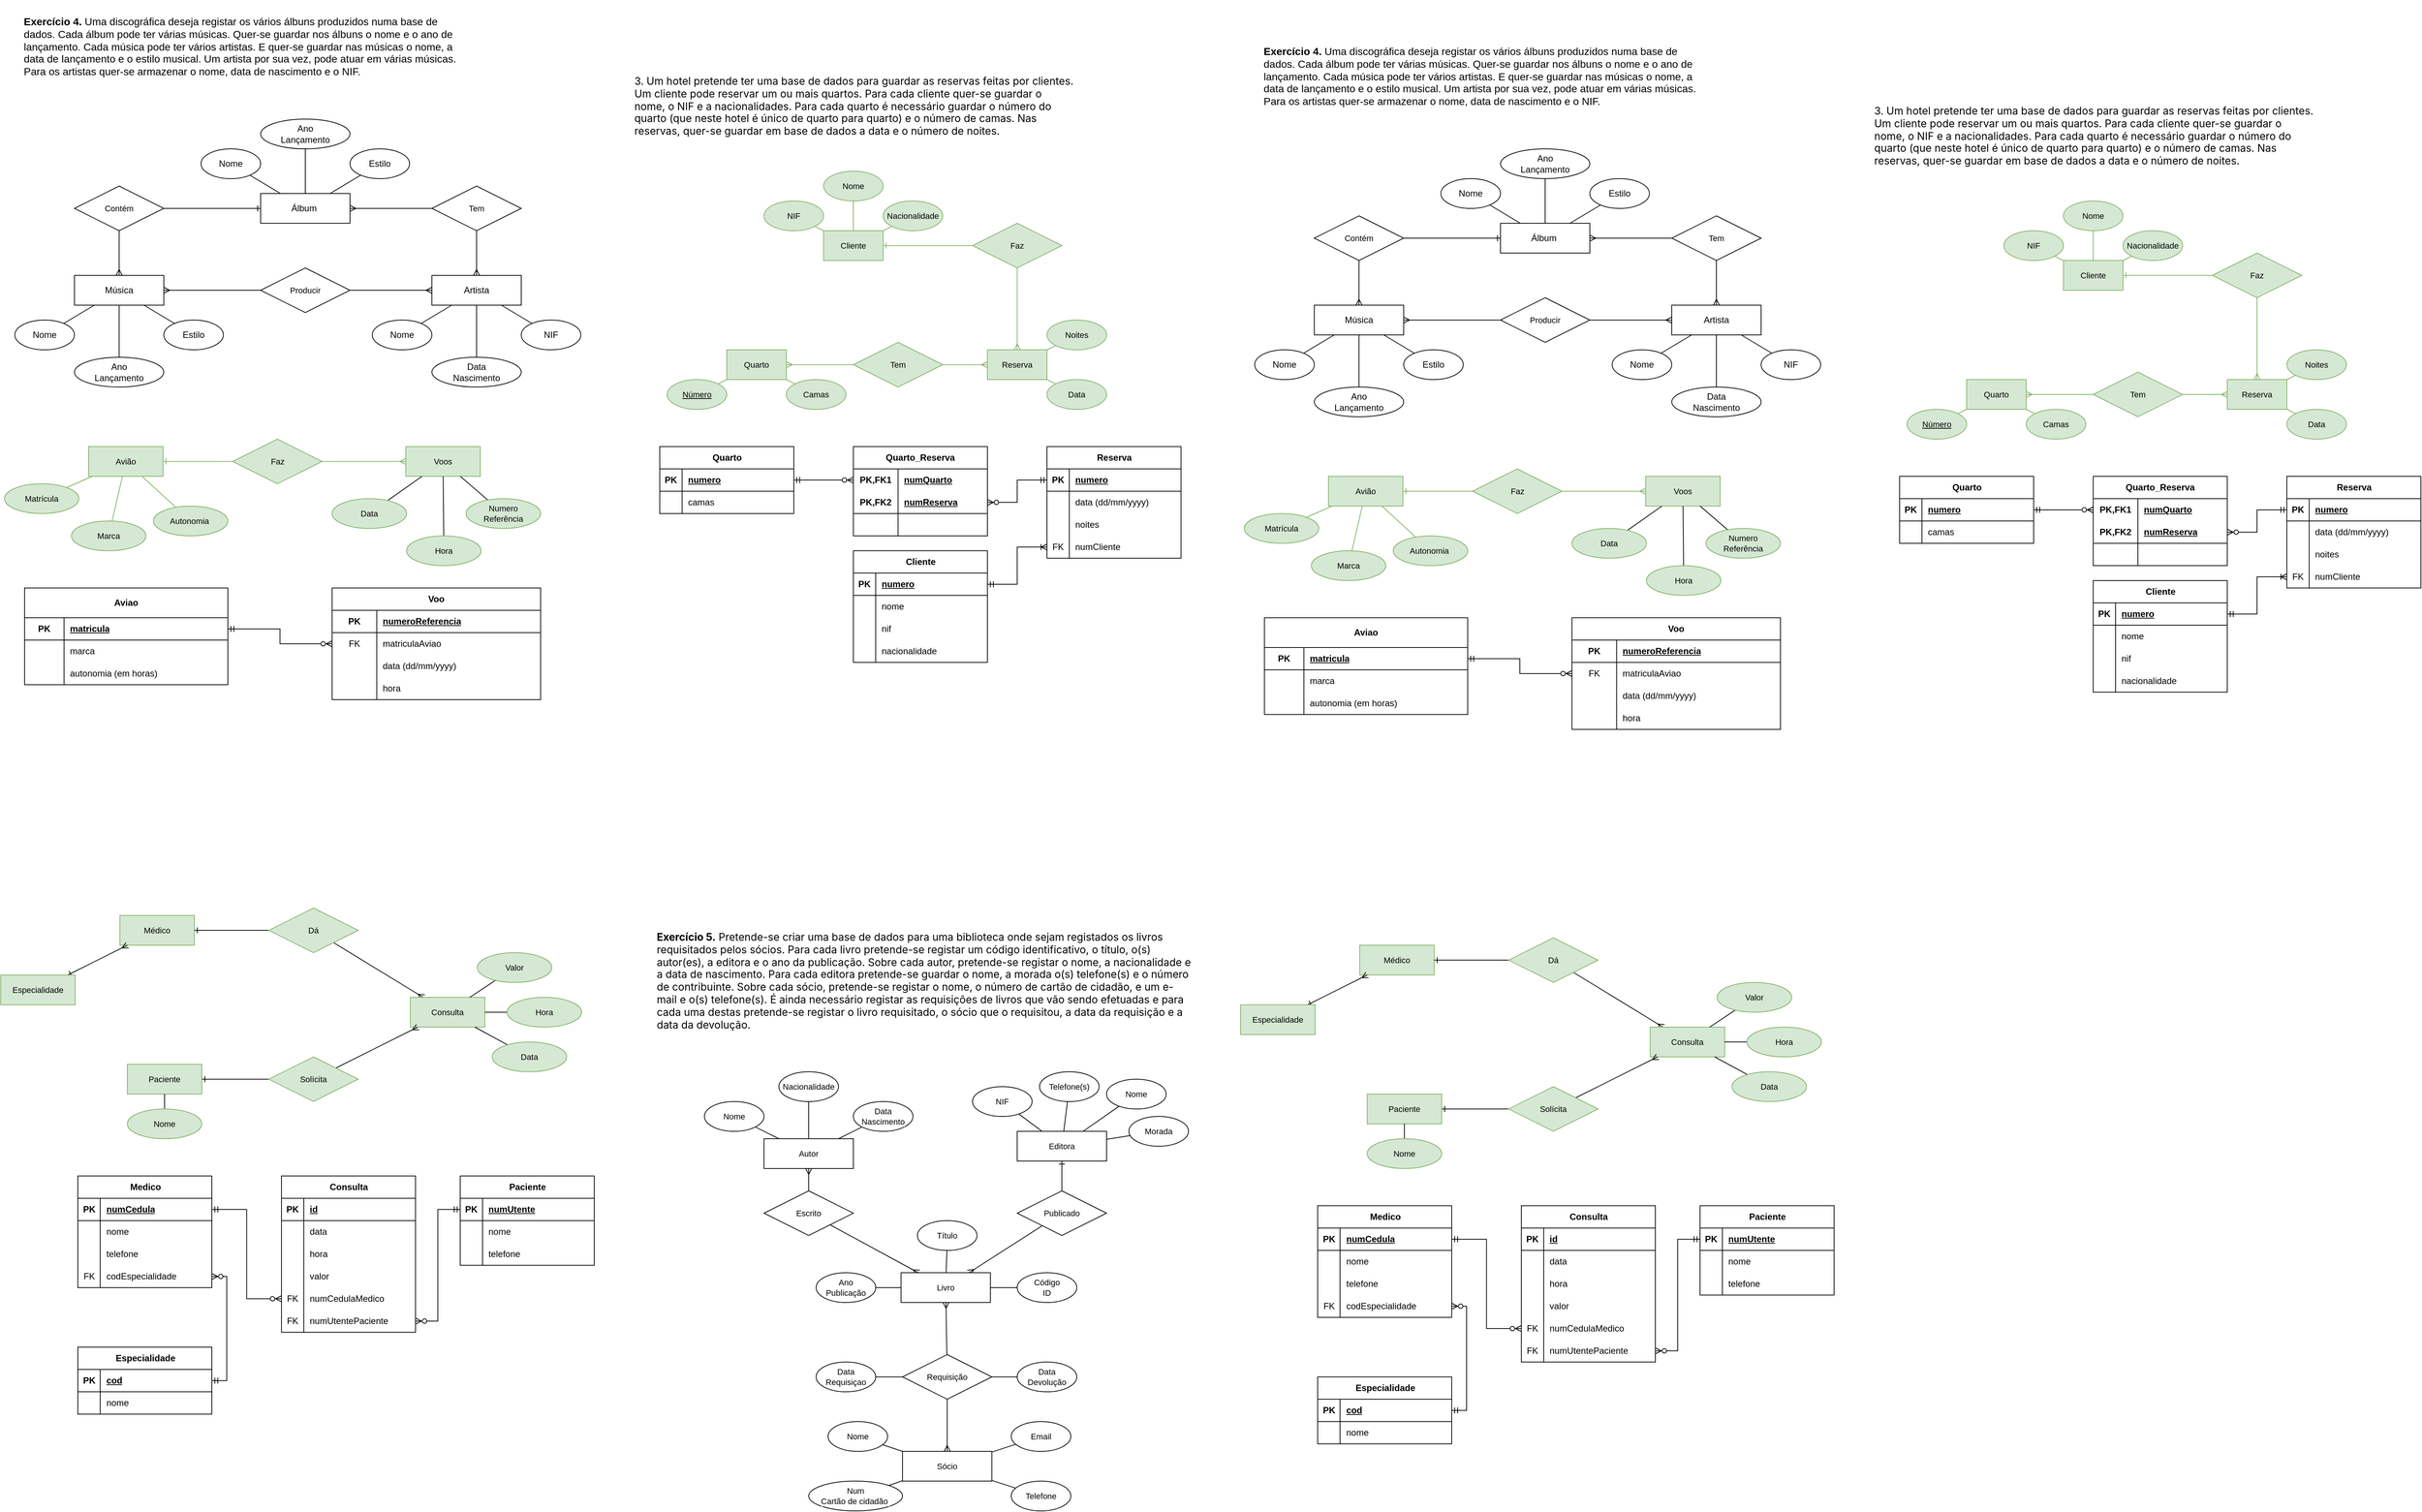 <mxfile version="26.0.5">
  <diagram name="Página-1" id="Fe35ihLNycX_VQl5yag2">
    <mxGraphModel dx="4753" dy="2777" grid="1" gridSize="10" guides="1" tooltips="1" connect="1" arrows="1" fold="1" page="1" pageScale="1" pageWidth="827" pageHeight="1169" math="0" shadow="0">
      <root>
        <mxCell id="0" />
        <mxCell id="1" parent="0" />
        <mxCell id="NwMDnGha9xEeuAbCb21C-125" value="&lt;span data-teams=&quot;true&quot;&gt;&lt;span style=&quot;font-family: -apple-system, BlinkMacSystemFont, &amp;quot;Segoe UI&amp;quot;, system-ui, &amp;quot;Apple Color Emoji&amp;quot;, &amp;quot;Segoe UI Emoji&amp;quot;, &amp;quot;Segoe UI Web&amp;quot;, sans-serif; white-space-collapse: preserve;&quot;&gt;&lt;p&gt;&lt;strong style=&quot;font-family: Helvetica; white-space-collapse: collapse;&quot;&gt;Exercício 4.&lt;/strong&gt;&lt;span style=&quot;font-family: Helvetica; white-space-collapse: collapse;&quot;&gt; Uma discográfica deseja registar os vários álbuns produzidos numa base de dados. Cada álbum pode ter várias músicas. Quer-se guardar nos álbuns o nome e o ano de lançamento. Cada música pode ter vários artistas. E quer-se guardar nas músicas o nome, a data de lançamento e o estilo musical. Um artista por sua vez, pode atuar em várias músicas. Para os artistas quer-se armazenar o nome, data de nascimento e o NIF.&lt;/span&gt;&amp;nbsp;&lt;/p&gt;&lt;/span&gt;&lt;/span&gt;" style="text;strokeColor=none;fillColor=none;spacingLeft=4;spacingRight=4;overflow=hidden;rotatable=0;points=[[0,0.5],[1,0.5]];portConstraint=eastwest;fontSize=14;whiteSpace=wrap;html=1;fontFamily=Helvetica;fontColor=default;labelBackgroundColor=default;" parent="1" vertex="1">
          <mxGeometry x="40" width="600" height="120" as="geometry" />
        </mxCell>
        <mxCell id="jHHYnB5XeiIA4RbSCAga-26" style="edgeStyle=orthogonalEdgeStyle;shape=connector;rounded=0;orthogonalLoop=1;jettySize=auto;html=1;strokeColor=default;align=center;verticalAlign=middle;fontFamily=Helvetica;fontSize=11;fontColor=default;labelBackgroundColor=default;endArrow=none;endFill=0;startArrow=ERone;startFill=0;" parent="1" source="jHHYnB5XeiIA4RbSCAga-1" target="jHHYnB5XeiIA4RbSCAga-24" edge="1">
          <mxGeometry relative="1" as="geometry" />
        </mxCell>
        <mxCell id="jHHYnB5XeiIA4RbSCAga-28" style="edgeStyle=orthogonalEdgeStyle;shape=connector;rounded=0;orthogonalLoop=1;jettySize=auto;html=1;strokeColor=default;align=center;verticalAlign=middle;fontFamily=Helvetica;fontSize=11;fontColor=default;labelBackgroundColor=default;endArrow=none;endFill=0;startArrow=ERmany;startFill=0;" parent="1" source="jHHYnB5XeiIA4RbSCAga-1" target="jHHYnB5XeiIA4RbSCAga-25" edge="1">
          <mxGeometry relative="1" as="geometry" />
        </mxCell>
        <mxCell id="jHHYnB5XeiIA4RbSCAga-1" value="Álbum&amp;nbsp;" style="whiteSpace=wrap;html=1;align=center;" parent="1" vertex="1">
          <mxGeometry x="364" y="260" width="120" height="40" as="geometry" />
        </mxCell>
        <mxCell id="jHHYnB5XeiIA4RbSCAga-31" style="edgeStyle=orthogonalEdgeStyle;shape=connector;rounded=0;orthogonalLoop=1;jettySize=auto;html=1;strokeColor=default;align=center;verticalAlign=middle;fontFamily=Helvetica;fontSize=11;fontColor=default;labelBackgroundColor=default;endArrow=none;endFill=0;startArrow=ERmany;startFill=0;" parent="1" source="jHHYnB5XeiIA4RbSCAga-2" target="jHHYnB5XeiIA4RbSCAga-30" edge="1">
          <mxGeometry relative="1" as="geometry" />
        </mxCell>
        <mxCell id="jHHYnB5XeiIA4RbSCAga-2" value="Música" style="whiteSpace=wrap;html=1;align=center;" parent="1" vertex="1">
          <mxGeometry x="114" y="370" width="120" height="40" as="geometry" />
        </mxCell>
        <mxCell id="jHHYnB5XeiIA4RbSCAga-3" value="Artista" style="whiteSpace=wrap;html=1;align=center;" parent="1" vertex="1">
          <mxGeometry x="594" y="370" width="120" height="40" as="geometry" />
        </mxCell>
        <mxCell id="jHHYnB5XeiIA4RbSCAga-13" style="rounded=0;orthogonalLoop=1;jettySize=auto;html=1;strokeColor=default;endArrow=none;endFill=0;" parent="1" source="jHHYnB5XeiIA4RbSCAga-4" target="jHHYnB5XeiIA4RbSCAga-1" edge="1">
          <mxGeometry relative="1" as="geometry" />
        </mxCell>
        <mxCell id="jHHYnB5XeiIA4RbSCAga-4" value="Nome" style="ellipse;whiteSpace=wrap;html=1;align=center;" parent="1" vertex="1">
          <mxGeometry x="284" y="200" width="80" height="40" as="geometry" />
        </mxCell>
        <mxCell id="jHHYnB5XeiIA4RbSCAga-14" style="rounded=0;orthogonalLoop=1;jettySize=auto;html=1;strokeColor=default;endArrow=none;endFill=0;" parent="1" source="jHHYnB5XeiIA4RbSCAga-5" target="jHHYnB5XeiIA4RbSCAga-1" edge="1">
          <mxGeometry relative="1" as="geometry" />
        </mxCell>
        <mxCell id="jHHYnB5XeiIA4RbSCAga-5" value="Ano&lt;div&gt;Lançamento&lt;/div&gt;" style="ellipse;whiteSpace=wrap;html=1;align=center;" parent="1" vertex="1">
          <mxGeometry x="364" y="160" width="120" height="40" as="geometry" />
        </mxCell>
        <mxCell id="jHHYnB5XeiIA4RbSCAga-15" style="rounded=0;orthogonalLoop=1;jettySize=auto;html=1;strokeColor=default;endArrow=none;endFill=0;" parent="1" source="jHHYnB5XeiIA4RbSCAga-6" target="jHHYnB5XeiIA4RbSCAga-1" edge="1">
          <mxGeometry relative="1" as="geometry" />
        </mxCell>
        <mxCell id="jHHYnB5XeiIA4RbSCAga-6" value="Estilo" style="ellipse;whiteSpace=wrap;html=1;align=center;" parent="1" vertex="1">
          <mxGeometry x="484" y="200" width="80" height="40" as="geometry" />
        </mxCell>
        <mxCell id="jHHYnB5XeiIA4RbSCAga-16" style="edgeStyle=none;shape=connector;rounded=0;orthogonalLoop=1;jettySize=auto;html=1;strokeColor=default;align=center;verticalAlign=middle;fontFamily=Helvetica;fontSize=11;fontColor=default;labelBackgroundColor=default;endArrow=none;endFill=0;" parent="1" source="jHHYnB5XeiIA4RbSCAga-7" target="jHHYnB5XeiIA4RbSCAga-2" edge="1">
          <mxGeometry relative="1" as="geometry" />
        </mxCell>
        <mxCell id="jHHYnB5XeiIA4RbSCAga-7" value="Nome" style="ellipse;whiteSpace=wrap;html=1;align=center;" parent="1" vertex="1">
          <mxGeometry x="34" y="430" width="80" height="40" as="geometry" />
        </mxCell>
        <mxCell id="jHHYnB5XeiIA4RbSCAga-17" style="edgeStyle=none;shape=connector;rounded=0;orthogonalLoop=1;jettySize=auto;html=1;strokeColor=default;align=center;verticalAlign=middle;fontFamily=Helvetica;fontSize=11;fontColor=default;labelBackgroundColor=default;endArrow=none;endFill=0;" parent="1" source="jHHYnB5XeiIA4RbSCAga-8" target="jHHYnB5XeiIA4RbSCAga-2" edge="1">
          <mxGeometry relative="1" as="geometry" />
        </mxCell>
        <mxCell id="jHHYnB5XeiIA4RbSCAga-8" value="Ano&lt;div&gt;Lançamento&lt;/div&gt;" style="ellipse;whiteSpace=wrap;html=1;align=center;" parent="1" vertex="1">
          <mxGeometry x="114" y="480" width="120" height="40" as="geometry" />
        </mxCell>
        <mxCell id="jHHYnB5XeiIA4RbSCAga-18" style="edgeStyle=none;shape=connector;rounded=0;orthogonalLoop=1;jettySize=auto;html=1;strokeColor=default;align=center;verticalAlign=middle;fontFamily=Helvetica;fontSize=11;fontColor=default;labelBackgroundColor=default;endArrow=none;endFill=0;" parent="1" source="jHHYnB5XeiIA4RbSCAga-9" target="jHHYnB5XeiIA4RbSCAga-2" edge="1">
          <mxGeometry relative="1" as="geometry" />
        </mxCell>
        <mxCell id="jHHYnB5XeiIA4RbSCAga-9" value="Estilo" style="ellipse;whiteSpace=wrap;html=1;align=center;" parent="1" vertex="1">
          <mxGeometry x="234" y="430" width="80" height="40" as="geometry" />
        </mxCell>
        <mxCell id="jHHYnB5XeiIA4RbSCAga-19" style="edgeStyle=none;shape=connector;rounded=0;orthogonalLoop=1;jettySize=auto;html=1;strokeColor=default;align=center;verticalAlign=middle;fontFamily=Helvetica;fontSize=11;fontColor=default;labelBackgroundColor=default;endArrow=none;endFill=0;" parent="1" source="jHHYnB5XeiIA4RbSCAga-10" target="jHHYnB5XeiIA4RbSCAga-3" edge="1">
          <mxGeometry relative="1" as="geometry" />
        </mxCell>
        <mxCell id="jHHYnB5XeiIA4RbSCAga-10" value="Nome" style="ellipse;whiteSpace=wrap;html=1;align=center;" parent="1" vertex="1">
          <mxGeometry x="514" y="430" width="80" height="40" as="geometry" />
        </mxCell>
        <mxCell id="jHHYnB5XeiIA4RbSCAga-21" style="edgeStyle=none;shape=connector;rounded=0;orthogonalLoop=1;jettySize=auto;html=1;strokeColor=default;align=center;verticalAlign=middle;fontFamily=Helvetica;fontSize=11;fontColor=default;labelBackgroundColor=default;endArrow=none;endFill=0;" parent="1" source="jHHYnB5XeiIA4RbSCAga-11" target="jHHYnB5XeiIA4RbSCAga-3" edge="1">
          <mxGeometry relative="1" as="geometry" />
        </mxCell>
        <mxCell id="jHHYnB5XeiIA4RbSCAga-11" value="NIF" style="ellipse;whiteSpace=wrap;html=1;align=center;" parent="1" vertex="1">
          <mxGeometry x="714" y="430" width="80" height="40" as="geometry" />
        </mxCell>
        <mxCell id="jHHYnB5XeiIA4RbSCAga-20" style="edgeStyle=none;shape=connector;rounded=0;orthogonalLoop=1;jettySize=auto;html=1;strokeColor=default;align=center;verticalAlign=middle;fontFamily=Helvetica;fontSize=11;fontColor=default;labelBackgroundColor=default;endArrow=none;endFill=0;" parent="1" source="jHHYnB5XeiIA4RbSCAga-12" target="jHHYnB5XeiIA4RbSCAga-3" edge="1">
          <mxGeometry relative="1" as="geometry" />
        </mxCell>
        <mxCell id="jHHYnB5XeiIA4RbSCAga-12" value="Data&lt;div&gt;Nascimento&lt;/div&gt;" style="ellipse;whiteSpace=wrap;html=1;align=center;" parent="1" vertex="1">
          <mxGeometry x="594" y="480" width="120" height="40" as="geometry" />
        </mxCell>
        <mxCell id="jHHYnB5XeiIA4RbSCAga-27" style="edgeStyle=orthogonalEdgeStyle;shape=connector;rounded=0;orthogonalLoop=1;jettySize=auto;html=1;strokeColor=default;align=center;verticalAlign=middle;fontFamily=Helvetica;fontSize=11;fontColor=default;labelBackgroundColor=default;endArrow=ERmany;endFill=0;" parent="1" source="jHHYnB5XeiIA4RbSCAga-24" target="jHHYnB5XeiIA4RbSCAga-2" edge="1">
          <mxGeometry relative="1" as="geometry" />
        </mxCell>
        <mxCell id="jHHYnB5XeiIA4RbSCAga-24" value="Contém" style="shape=rhombus;perimeter=rhombusPerimeter;whiteSpace=wrap;html=1;align=center;fontFamily=Helvetica;fontSize=11;fontColor=default;labelBackgroundColor=default;" parent="1" vertex="1">
          <mxGeometry x="114" y="250" width="120" height="60" as="geometry" />
        </mxCell>
        <mxCell id="jHHYnB5XeiIA4RbSCAga-29" style="edgeStyle=orthogonalEdgeStyle;shape=connector;rounded=0;orthogonalLoop=1;jettySize=auto;html=1;strokeColor=default;align=center;verticalAlign=middle;fontFamily=Helvetica;fontSize=11;fontColor=default;labelBackgroundColor=default;endArrow=ERmany;endFill=0;" parent="1" source="jHHYnB5XeiIA4RbSCAga-25" target="jHHYnB5XeiIA4RbSCAga-3" edge="1">
          <mxGeometry relative="1" as="geometry" />
        </mxCell>
        <mxCell id="jHHYnB5XeiIA4RbSCAga-25" value="Tem" style="shape=rhombus;perimeter=rhombusPerimeter;whiteSpace=wrap;html=1;align=center;fontFamily=Helvetica;fontSize=11;fontColor=default;labelBackgroundColor=default;" parent="1" vertex="1">
          <mxGeometry x="594" y="250" width="120" height="60" as="geometry" />
        </mxCell>
        <mxCell id="jHHYnB5XeiIA4RbSCAga-32" style="edgeStyle=orthogonalEdgeStyle;shape=connector;rounded=0;orthogonalLoop=1;jettySize=auto;html=1;strokeColor=default;align=center;verticalAlign=middle;fontFamily=Helvetica;fontSize=11;fontColor=default;labelBackgroundColor=default;endArrow=ERmany;endFill=0;" parent="1" source="jHHYnB5XeiIA4RbSCAga-30" target="jHHYnB5XeiIA4RbSCAga-3" edge="1">
          <mxGeometry relative="1" as="geometry" />
        </mxCell>
        <mxCell id="jHHYnB5XeiIA4RbSCAga-30" value="Producir" style="shape=rhombus;perimeter=rhombusPerimeter;whiteSpace=wrap;html=1;align=center;fontFamily=Helvetica;fontSize=11;fontColor=default;labelBackgroundColor=default;" parent="1" vertex="1">
          <mxGeometry x="364" y="360" width="120" height="60" as="geometry" />
        </mxCell>
        <mxCell id="-2n7A1uFH6f_V6zUvD9d-1" value="" style="edgeStyle=orthogonalEdgeStyle;shape=connector;rounded=0;orthogonalLoop=1;jettySize=auto;html=1;strokeColor=#82b366;align=center;verticalAlign=middle;fontFamily=Helvetica;fontSize=11;fontColor=default;labelBackgroundColor=none;endArrow=none;endFill=0;fillColor=#d5e8d4;startArrow=ERone;startFill=0;" edge="1" parent="1" source="-2n7A1uFH6f_V6zUvD9d-2" target="-2n7A1uFH6f_V6zUvD9d-5">
          <mxGeometry relative="1" as="geometry" />
        </mxCell>
        <mxCell id="-2n7A1uFH6f_V6zUvD9d-2" value="Avião" style="whiteSpace=wrap;html=1;align=center;fontFamily=Helvetica;fontSize=11;labelBackgroundColor=none;fillColor=#d5e8d4;strokeColor=#82b366;" vertex="1" parent="1">
          <mxGeometry x="133" y="600" width="100" height="40" as="geometry" />
        </mxCell>
        <mxCell id="-2n7A1uFH6f_V6zUvD9d-3" value="Voos" style="whiteSpace=wrap;html=1;align=center;fontFamily=Helvetica;fontSize=11;labelBackgroundColor=none;fillColor=#d5e8d4;strokeColor=#82b366;" vertex="1" parent="1">
          <mxGeometry x="559" y="600" width="100" height="40" as="geometry" />
        </mxCell>
        <mxCell id="-2n7A1uFH6f_V6zUvD9d-4" value="" style="edgeStyle=orthogonalEdgeStyle;shape=connector;rounded=0;orthogonalLoop=1;jettySize=auto;html=1;strokeColor=#82b366;align=center;verticalAlign=middle;fontFamily=Helvetica;fontSize=11;fontColor=default;labelBackgroundColor=none;endArrow=ERmany;endFill=0;fillColor=#d5e8d4;" edge="1" parent="1" source="-2n7A1uFH6f_V6zUvD9d-5" target="-2n7A1uFH6f_V6zUvD9d-3">
          <mxGeometry relative="1" as="geometry" />
        </mxCell>
        <mxCell id="-2n7A1uFH6f_V6zUvD9d-5" value="Faz" style="shape=rhombus;perimeter=rhombusPerimeter;whiteSpace=wrap;html=1;align=center;fontFamily=Helvetica;fontSize=11;labelBackgroundColor=none;fillColor=#d5e8d4;strokeColor=#82b366;" vertex="1" parent="1">
          <mxGeometry x="326.5" y="590" width="120" height="60" as="geometry" />
        </mxCell>
        <mxCell id="-2n7A1uFH6f_V6zUvD9d-6" style="shape=connector;rounded=0;orthogonalLoop=1;jettySize=auto;html=1;strokeColor=#82b366;align=center;verticalAlign=middle;fontFamily=Helvetica;fontSize=11;fontColor=default;labelBackgroundColor=none;endArrow=none;endFill=0;fillColor=#d5e8d4;" edge="1" parent="1" source="-2n7A1uFH6f_V6zUvD9d-7" target="-2n7A1uFH6f_V6zUvD9d-2">
          <mxGeometry relative="1" as="geometry" />
        </mxCell>
        <mxCell id="-2n7A1uFH6f_V6zUvD9d-7" value="Matrícula" style="ellipse;whiteSpace=wrap;html=1;align=center;fontFamily=Helvetica;fontSize=11;labelBackgroundColor=none;fillColor=#d5e8d4;strokeColor=#82b366;" vertex="1" parent="1">
          <mxGeometry x="20" y="650" width="100" height="40" as="geometry" />
        </mxCell>
        <mxCell id="-2n7A1uFH6f_V6zUvD9d-8" style="shape=connector;rounded=0;orthogonalLoop=1;jettySize=auto;html=1;strokeColor=#82b366;align=center;verticalAlign=middle;fontFamily=Helvetica;fontSize=11;fontColor=default;labelBackgroundColor=none;endArrow=none;endFill=0;fillColor=#d5e8d4;" edge="1" parent="1" source="-2n7A1uFH6f_V6zUvD9d-9" target="-2n7A1uFH6f_V6zUvD9d-2">
          <mxGeometry relative="1" as="geometry" />
        </mxCell>
        <mxCell id="-2n7A1uFH6f_V6zUvD9d-9" value="Autonomia&amp;nbsp;" style="ellipse;whiteSpace=wrap;html=1;align=center;fontFamily=Helvetica;fontSize=11;labelBackgroundColor=none;fillColor=#d5e8d4;strokeColor=#82b366;" vertex="1" parent="1">
          <mxGeometry x="220" y="680" width="100" height="40" as="geometry" />
        </mxCell>
        <mxCell id="-2n7A1uFH6f_V6zUvD9d-10" style="shape=connector;rounded=0;orthogonalLoop=1;jettySize=auto;html=1;strokeColor=default;align=center;verticalAlign=middle;fontFamily=Helvetica;fontSize=11;fontColor=default;labelBackgroundColor=default;endArrow=none;endFill=0;" edge="1" parent="1" source="-2n7A1uFH6f_V6zUvD9d-11" target="-2n7A1uFH6f_V6zUvD9d-3">
          <mxGeometry relative="1" as="geometry" />
        </mxCell>
        <mxCell id="-2n7A1uFH6f_V6zUvD9d-11" value="Data" style="ellipse;whiteSpace=wrap;html=1;align=center;fontFamily=Helvetica;fontSize=11;labelBackgroundColor=none;fillColor=#d5e8d4;strokeColor=#82b366;" vertex="1" parent="1">
          <mxGeometry x="460" y="670" width="100" height="40" as="geometry" />
        </mxCell>
        <mxCell id="-2n7A1uFH6f_V6zUvD9d-12" style="shape=connector;rounded=0;orthogonalLoop=1;jettySize=auto;html=1;strokeColor=default;align=center;verticalAlign=middle;fontFamily=Helvetica;fontSize=11;fontColor=default;labelBackgroundColor=default;endArrow=none;endFill=0;" edge="1" parent="1" source="-2n7A1uFH6f_V6zUvD9d-13" target="-2n7A1uFH6f_V6zUvD9d-3">
          <mxGeometry relative="1" as="geometry" />
        </mxCell>
        <mxCell id="-2n7A1uFH6f_V6zUvD9d-13" value="Numero&lt;div&gt;Referência&lt;/div&gt;" style="ellipse;whiteSpace=wrap;html=1;align=center;fontFamily=Helvetica;fontSize=11;labelBackgroundColor=none;fillColor=#d5e8d4;strokeColor=#82b366;" vertex="1" parent="1">
          <mxGeometry x="640" y="670" width="100" height="40" as="geometry" />
        </mxCell>
        <mxCell id="-2n7A1uFH6f_V6zUvD9d-14" value="Avião" style="whiteSpace=wrap;html=1;align=center;fontFamily=Helvetica;fontSize=11;labelBackgroundColor=none;fillColor=#d5e8d4;strokeColor=#82b366;" vertex="1" parent="1">
          <mxGeometry x="133" y="600" width="100" height="40" as="geometry" />
        </mxCell>
        <mxCell id="-2n7A1uFH6f_V6zUvD9d-15" style="shape=connector;rounded=0;orthogonalLoop=1;jettySize=auto;html=1;strokeColor=#82b366;align=center;verticalAlign=middle;fontFamily=Helvetica;fontSize=11;fontColor=default;labelBackgroundColor=none;endArrow=none;endFill=0;fillColor=#d5e8d4;" edge="1" parent="1" source="-2n7A1uFH6f_V6zUvD9d-16" target="-2n7A1uFH6f_V6zUvD9d-14">
          <mxGeometry relative="1" as="geometry" />
        </mxCell>
        <mxCell id="-2n7A1uFH6f_V6zUvD9d-16" value="Marca" style="ellipse;whiteSpace=wrap;html=1;align=center;fontFamily=Helvetica;fontSize=11;labelBackgroundColor=none;fillColor=#d5e8d4;strokeColor=#82b366;" vertex="1" parent="1">
          <mxGeometry x="110" y="700" width="100" height="40" as="geometry" />
        </mxCell>
        <mxCell id="-2n7A1uFH6f_V6zUvD9d-17" style="shape=connector;rounded=0;orthogonalLoop=1;jettySize=auto;html=1;strokeColor=default;align=center;verticalAlign=middle;fontFamily=Helvetica;fontSize=11;fontColor=default;labelBackgroundColor=default;endArrow=none;endFill=0;" edge="1" parent="1" source="-2n7A1uFH6f_V6zUvD9d-18" target="-2n7A1uFH6f_V6zUvD9d-3">
          <mxGeometry relative="1" as="geometry" />
        </mxCell>
        <mxCell id="-2n7A1uFH6f_V6zUvD9d-18" value="Hora" style="ellipse;whiteSpace=wrap;html=1;align=center;fontFamily=Helvetica;fontSize=11;labelBackgroundColor=none;fillColor=#d5e8d4;strokeColor=#82b366;" vertex="1" parent="1">
          <mxGeometry x="560" y="720" width="100" height="40" as="geometry" />
        </mxCell>
        <mxCell id="-2n7A1uFH6f_V6zUvD9d-19" value="Médico" style="whiteSpace=wrap;html=1;align=center;fontFamily=Helvetica;fontSize=11;labelBackgroundColor=none;fillColor=#d5e8d4;strokeColor=#82b366;" vertex="1" parent="1">
          <mxGeometry x="175" y="1230" width="100" height="40" as="geometry" />
        </mxCell>
        <mxCell id="-2n7A1uFH6f_V6zUvD9d-20" value="" style="edgeStyle=orthogonalEdgeStyle;shape=connector;rounded=0;orthogonalLoop=1;jettySize=auto;html=1;strokeColor=default;align=center;verticalAlign=middle;fontFamily=Helvetica;fontSize=11;fontColor=default;labelBackgroundColor=default;endArrow=none;endFill=0;startArrow=ERone;startFill=0;" edge="1" parent="1" source="-2n7A1uFH6f_V6zUvD9d-19" target="-2n7A1uFH6f_V6zUvD9d-22">
          <mxGeometry relative="1" as="geometry" />
        </mxCell>
        <mxCell id="-2n7A1uFH6f_V6zUvD9d-21" value="" style="shape=connector;rounded=0;orthogonalLoop=1;jettySize=auto;html=1;strokeColor=default;align=center;verticalAlign=middle;fontFamily=Helvetica;fontSize=11;fontColor=default;labelBackgroundColor=default;endArrow=ERmany;endFill=0;" edge="1" parent="1" source="-2n7A1uFH6f_V6zUvD9d-22" target="-2n7A1uFH6f_V6zUvD9d-23">
          <mxGeometry relative="1" as="geometry" />
        </mxCell>
        <mxCell id="-2n7A1uFH6f_V6zUvD9d-22" value="Dá" style="shape=rhombus;perimeter=rhombusPerimeter;whiteSpace=wrap;html=1;align=center;fontFamily=Helvetica;fontSize=11;labelBackgroundColor=none;fillColor=#d5e8d4;strokeColor=#82b366;" vertex="1" parent="1">
          <mxGeometry x="375" y="1220" width="120" height="60" as="geometry" />
        </mxCell>
        <mxCell id="-2n7A1uFH6f_V6zUvD9d-23" value="Consulta" style="whiteSpace=wrap;html=1;align=center;fontFamily=Helvetica;fontSize=11;labelBackgroundColor=none;fillColor=#d5e8d4;strokeColor=#82b366;" vertex="1" parent="1">
          <mxGeometry x="565" y="1340" width="100" height="40" as="geometry" />
        </mxCell>
        <mxCell id="-2n7A1uFH6f_V6zUvD9d-24" value="" style="shape=connector;rounded=0;orthogonalLoop=1;jettySize=auto;html=1;strokeColor=default;align=center;verticalAlign=middle;fontFamily=Helvetica;fontSize=11;fontColor=default;labelBackgroundColor=default;endArrow=ERone;endFill=0;startArrow=ERmany;startFill=0;" edge="1" parent="1" source="-2n7A1uFH6f_V6zUvD9d-19" target="-2n7A1uFH6f_V6zUvD9d-112">
          <mxGeometry relative="1" as="geometry">
            <mxPoint x="96.235" y="1314.383" as="targetPoint" />
          </mxGeometry>
        </mxCell>
        <mxCell id="-2n7A1uFH6f_V6zUvD9d-25" style="shape=connector;rounded=0;orthogonalLoop=1;jettySize=auto;html=1;strokeColor=default;align=center;verticalAlign=middle;fontFamily=Helvetica;fontSize=11;fontColor=default;labelBackgroundColor=default;endArrow=none;endFill=0;" edge="1" parent="1" source="-2n7A1uFH6f_V6zUvD9d-26" target="-2n7A1uFH6f_V6zUvD9d-23">
          <mxGeometry relative="1" as="geometry" />
        </mxCell>
        <mxCell id="-2n7A1uFH6f_V6zUvD9d-26" value="Data" style="ellipse;whiteSpace=wrap;html=1;align=center;fontFamily=Helvetica;fontSize=11;labelBackgroundColor=none;fillColor=#d5e8d4;strokeColor=#82b366;" vertex="1" parent="1">
          <mxGeometry x="675" y="1400" width="100" height="40" as="geometry" />
        </mxCell>
        <mxCell id="-2n7A1uFH6f_V6zUvD9d-27" value="" style="shape=connector;rounded=0;orthogonalLoop=1;jettySize=auto;html=1;strokeColor=default;align=center;verticalAlign=middle;fontFamily=Helvetica;fontSize=11;fontColor=default;labelBackgroundColor=default;endArrow=none;endFill=0;" edge="1" parent="1" source="-2n7A1uFH6f_V6zUvD9d-28" target="-2n7A1uFH6f_V6zUvD9d-23">
          <mxGeometry relative="1" as="geometry" />
        </mxCell>
        <mxCell id="-2n7A1uFH6f_V6zUvD9d-28" value="Hora" style="ellipse;whiteSpace=wrap;html=1;align=center;fontFamily=Helvetica;fontSize=11;labelBackgroundColor=none;fillColor=#d5e8d4;strokeColor=#82b366;" vertex="1" parent="1">
          <mxGeometry x="695" y="1340" width="100" height="40" as="geometry" />
        </mxCell>
        <mxCell id="-2n7A1uFH6f_V6zUvD9d-29" style="shape=connector;rounded=0;orthogonalLoop=1;jettySize=auto;html=1;strokeColor=default;align=center;verticalAlign=middle;fontFamily=Helvetica;fontSize=11;fontColor=default;labelBackgroundColor=default;endArrow=none;endFill=0;" edge="1" parent="1" source="-2n7A1uFH6f_V6zUvD9d-30" target="-2n7A1uFH6f_V6zUvD9d-23">
          <mxGeometry relative="1" as="geometry" />
        </mxCell>
        <mxCell id="-2n7A1uFH6f_V6zUvD9d-30" value="Valor" style="ellipse;whiteSpace=wrap;html=1;align=center;fontFamily=Helvetica;fontSize=11;labelBackgroundColor=none;fillColor=#d5e8d4;strokeColor=#82b366;" vertex="1" parent="1">
          <mxGeometry x="655" y="1280" width="100" height="40" as="geometry" />
        </mxCell>
        <mxCell id="-2n7A1uFH6f_V6zUvD9d-31" value="" style="edgeStyle=orthogonalEdgeStyle;shape=connector;rounded=0;orthogonalLoop=1;jettySize=auto;html=1;strokeColor=default;align=center;verticalAlign=middle;fontFamily=Helvetica;fontSize=11;fontColor=default;labelBackgroundColor=default;endArrow=none;endFill=0;startArrow=ERone;startFill=0;" edge="1" parent="1" source="-2n7A1uFH6f_V6zUvD9d-32" target="-2n7A1uFH6f_V6zUvD9d-36">
          <mxGeometry relative="1" as="geometry" />
        </mxCell>
        <mxCell id="-2n7A1uFH6f_V6zUvD9d-32" value="Paciente" style="whiteSpace=wrap;html=1;align=center;fontFamily=Helvetica;fontSize=11;labelBackgroundColor=none;fillColor=#d5e8d4;strokeColor=#82b366;" vertex="1" parent="1">
          <mxGeometry x="185" y="1430" width="100" height="40" as="geometry" />
        </mxCell>
        <mxCell id="-2n7A1uFH6f_V6zUvD9d-33" value="" style="shape=connector;rounded=0;orthogonalLoop=1;jettySize=auto;html=1;strokeColor=default;align=center;verticalAlign=middle;fontFamily=Helvetica;fontSize=11;fontColor=default;labelBackgroundColor=default;endArrow=none;endFill=0;" edge="1" parent="1" source="-2n7A1uFH6f_V6zUvD9d-34" target="-2n7A1uFH6f_V6zUvD9d-32">
          <mxGeometry relative="1" as="geometry" />
        </mxCell>
        <mxCell id="-2n7A1uFH6f_V6zUvD9d-34" value="Nome" style="ellipse;whiteSpace=wrap;html=1;align=center;fontFamily=Helvetica;fontSize=11;labelBackgroundColor=none;fillColor=#d5e8d4;strokeColor=#82b366;" vertex="1" parent="1">
          <mxGeometry x="185" y="1490" width="100" height="40" as="geometry" />
        </mxCell>
        <mxCell id="-2n7A1uFH6f_V6zUvD9d-35" value="" style="shape=connector;rounded=0;orthogonalLoop=1;jettySize=auto;html=1;strokeColor=default;align=center;verticalAlign=middle;fontFamily=Helvetica;fontSize=11;fontColor=default;labelBackgroundColor=default;endArrow=ERmany;endFill=0;" edge="1" parent="1" source="-2n7A1uFH6f_V6zUvD9d-36" target="-2n7A1uFH6f_V6zUvD9d-23">
          <mxGeometry relative="1" as="geometry" />
        </mxCell>
        <mxCell id="-2n7A1uFH6f_V6zUvD9d-36" value="Solícita" style="shape=rhombus;perimeter=rhombusPerimeter;whiteSpace=wrap;html=1;align=center;fontFamily=Helvetica;fontSize=11;labelBackgroundColor=none;fillColor=#d5e8d4;strokeColor=#82b366;" vertex="1" parent="1">
          <mxGeometry x="375" y="1420" width="120" height="60" as="geometry" />
        </mxCell>
        <mxCell id="-2n7A1uFH6f_V6zUvD9d-37" value="Aviao" style="shape=table;startSize=40;container=1;collapsible=1;childLayout=tableLayout;fixedRows=1;rowLines=0;fontStyle=1;align=center;resizeLast=1;html=1;whiteSpace=wrap;" vertex="1" parent="1">
          <mxGeometry x="47" y="790" width="273" height="130" as="geometry">
            <mxRectangle x="81" y="240" width="70" height="40" as="alternateBounds" />
          </mxGeometry>
        </mxCell>
        <mxCell id="-2n7A1uFH6f_V6zUvD9d-38" value="" style="shape=tableRow;horizontal=0;startSize=0;swimlaneHead=0;swimlaneBody=0;fillColor=none;collapsible=0;dropTarget=0;points=[[0,0.5],[1,0.5]];portConstraint=eastwest;top=0;left=0;right=0;bottom=1;html=1;" vertex="1" parent="-2n7A1uFH6f_V6zUvD9d-37">
          <mxGeometry y="40" width="273" height="30" as="geometry" />
        </mxCell>
        <mxCell id="-2n7A1uFH6f_V6zUvD9d-39" value="PK" style="shape=partialRectangle;connectable=0;fillColor=none;top=0;left=0;bottom=0;right=0;fontStyle=1;overflow=hidden;html=1;whiteSpace=wrap;" vertex="1" parent="-2n7A1uFH6f_V6zUvD9d-38">
          <mxGeometry width="53" height="30" as="geometry">
            <mxRectangle width="53" height="30" as="alternateBounds" />
          </mxGeometry>
        </mxCell>
        <mxCell id="-2n7A1uFH6f_V6zUvD9d-40" value="matricula" style="shape=partialRectangle;connectable=0;fillColor=none;top=0;left=0;bottom=0;right=0;align=left;spacingLeft=6;fontStyle=5;overflow=hidden;html=1;whiteSpace=wrap;" vertex="1" parent="-2n7A1uFH6f_V6zUvD9d-38">
          <mxGeometry x="53" width="220" height="30" as="geometry">
            <mxRectangle width="220" height="30" as="alternateBounds" />
          </mxGeometry>
        </mxCell>
        <mxCell id="-2n7A1uFH6f_V6zUvD9d-41" value="" style="shape=tableRow;horizontal=0;startSize=0;swimlaneHead=0;swimlaneBody=0;fillColor=none;collapsible=0;dropTarget=0;points=[[0,0.5],[1,0.5]];portConstraint=eastwest;top=0;left=0;right=0;bottom=0;html=1;" vertex="1" parent="-2n7A1uFH6f_V6zUvD9d-37">
          <mxGeometry y="70" width="273" height="30" as="geometry" />
        </mxCell>
        <mxCell id="-2n7A1uFH6f_V6zUvD9d-42" value="" style="shape=partialRectangle;connectable=0;fillColor=none;top=0;left=0;bottom=0;right=0;editable=1;overflow=hidden;html=1;whiteSpace=wrap;" vertex="1" parent="-2n7A1uFH6f_V6zUvD9d-41">
          <mxGeometry width="53" height="30" as="geometry">
            <mxRectangle width="53" height="30" as="alternateBounds" />
          </mxGeometry>
        </mxCell>
        <mxCell id="-2n7A1uFH6f_V6zUvD9d-43" value="marca" style="shape=partialRectangle;connectable=0;fillColor=none;top=0;left=0;bottom=0;right=0;align=left;spacingLeft=6;overflow=hidden;html=1;whiteSpace=wrap;" vertex="1" parent="-2n7A1uFH6f_V6zUvD9d-41">
          <mxGeometry x="53" width="220" height="30" as="geometry">
            <mxRectangle width="220" height="30" as="alternateBounds" />
          </mxGeometry>
        </mxCell>
        <mxCell id="-2n7A1uFH6f_V6zUvD9d-44" value="" style="shape=tableRow;horizontal=0;startSize=0;swimlaneHead=0;swimlaneBody=0;fillColor=none;collapsible=0;dropTarget=0;points=[[0,0.5],[1,0.5]];portConstraint=eastwest;top=0;left=0;right=0;bottom=0;html=1;" vertex="1" parent="-2n7A1uFH6f_V6zUvD9d-37">
          <mxGeometry y="100" width="273" height="30" as="geometry" />
        </mxCell>
        <mxCell id="-2n7A1uFH6f_V6zUvD9d-45" value="" style="shape=partialRectangle;connectable=0;fillColor=none;top=0;left=0;bottom=0;right=0;editable=1;overflow=hidden;html=1;whiteSpace=wrap;" vertex="1" parent="-2n7A1uFH6f_V6zUvD9d-44">
          <mxGeometry width="53" height="30" as="geometry">
            <mxRectangle width="53" height="30" as="alternateBounds" />
          </mxGeometry>
        </mxCell>
        <mxCell id="-2n7A1uFH6f_V6zUvD9d-46" value="autonomia (em horas)" style="shape=partialRectangle;connectable=0;fillColor=none;top=0;left=0;bottom=0;right=0;align=left;spacingLeft=6;overflow=hidden;html=1;whiteSpace=wrap;" vertex="1" parent="-2n7A1uFH6f_V6zUvD9d-44">
          <mxGeometry x="53" width="220" height="30" as="geometry">
            <mxRectangle width="220" height="30" as="alternateBounds" />
          </mxGeometry>
        </mxCell>
        <mxCell id="-2n7A1uFH6f_V6zUvD9d-47" value="Voo" style="shape=table;startSize=30;container=1;collapsible=1;childLayout=tableLayout;fixedRows=1;rowLines=0;fontStyle=1;align=center;resizeLast=1;html=1;whiteSpace=wrap;" vertex="1" parent="1">
          <mxGeometry x="460" y="790" width="280" height="150" as="geometry">
            <mxRectangle x="494" y="240" width="60" height="30" as="alternateBounds" />
          </mxGeometry>
        </mxCell>
        <mxCell id="-2n7A1uFH6f_V6zUvD9d-48" value="" style="shape=tableRow;horizontal=0;startSize=0;swimlaneHead=0;swimlaneBody=0;fillColor=none;collapsible=0;dropTarget=0;points=[[0,0.5],[1,0.5]];portConstraint=eastwest;top=0;left=0;right=0;bottom=1;html=1;" vertex="1" parent="-2n7A1uFH6f_V6zUvD9d-47">
          <mxGeometry y="30" width="280" height="30" as="geometry" />
        </mxCell>
        <mxCell id="-2n7A1uFH6f_V6zUvD9d-49" value="PK" style="shape=partialRectangle;connectable=0;fillColor=none;top=0;left=0;bottom=0;right=0;fontStyle=1;overflow=hidden;html=1;whiteSpace=wrap;" vertex="1" parent="-2n7A1uFH6f_V6zUvD9d-48">
          <mxGeometry width="60" height="30" as="geometry">
            <mxRectangle width="60" height="30" as="alternateBounds" />
          </mxGeometry>
        </mxCell>
        <mxCell id="-2n7A1uFH6f_V6zUvD9d-50" value="numeroReferencia" style="shape=partialRectangle;connectable=0;fillColor=none;top=0;left=0;bottom=0;right=0;align=left;spacingLeft=6;fontStyle=5;overflow=hidden;html=1;whiteSpace=wrap;" vertex="1" parent="-2n7A1uFH6f_V6zUvD9d-48">
          <mxGeometry x="60" width="220" height="30" as="geometry">
            <mxRectangle width="220" height="30" as="alternateBounds" />
          </mxGeometry>
        </mxCell>
        <mxCell id="-2n7A1uFH6f_V6zUvD9d-51" value="" style="shape=tableRow;horizontal=0;startSize=0;swimlaneHead=0;swimlaneBody=0;fillColor=none;collapsible=0;dropTarget=0;points=[[0,0.5],[1,0.5]];portConstraint=eastwest;top=0;left=0;right=0;bottom=0;html=1;" vertex="1" parent="-2n7A1uFH6f_V6zUvD9d-47">
          <mxGeometry y="60" width="280" height="30" as="geometry" />
        </mxCell>
        <mxCell id="-2n7A1uFH6f_V6zUvD9d-52" value="FK" style="shape=partialRectangle;connectable=0;fillColor=none;top=0;left=0;bottom=0;right=0;editable=1;overflow=hidden;html=1;whiteSpace=wrap;" vertex="1" parent="-2n7A1uFH6f_V6zUvD9d-51">
          <mxGeometry width="60" height="30" as="geometry">
            <mxRectangle width="60" height="30" as="alternateBounds" />
          </mxGeometry>
        </mxCell>
        <mxCell id="-2n7A1uFH6f_V6zUvD9d-53" value="matriculaAviao" style="shape=partialRectangle;connectable=0;fillColor=none;top=0;left=0;bottom=0;right=0;align=left;spacingLeft=6;overflow=hidden;html=1;whiteSpace=wrap;" vertex="1" parent="-2n7A1uFH6f_V6zUvD9d-51">
          <mxGeometry x="60" width="220" height="30" as="geometry">
            <mxRectangle width="220" height="30" as="alternateBounds" />
          </mxGeometry>
        </mxCell>
        <mxCell id="-2n7A1uFH6f_V6zUvD9d-54" value="" style="shape=tableRow;horizontal=0;startSize=0;swimlaneHead=0;swimlaneBody=0;fillColor=none;collapsible=0;dropTarget=0;points=[[0,0.5],[1,0.5]];portConstraint=eastwest;top=0;left=0;right=0;bottom=0;html=1;" vertex="1" parent="-2n7A1uFH6f_V6zUvD9d-47">
          <mxGeometry y="90" width="280" height="30" as="geometry" />
        </mxCell>
        <mxCell id="-2n7A1uFH6f_V6zUvD9d-55" value="" style="shape=partialRectangle;connectable=0;fillColor=none;top=0;left=0;bottom=0;right=0;editable=1;overflow=hidden;html=1;whiteSpace=wrap;" vertex="1" parent="-2n7A1uFH6f_V6zUvD9d-54">
          <mxGeometry width="60" height="30" as="geometry">
            <mxRectangle width="60" height="30" as="alternateBounds" />
          </mxGeometry>
        </mxCell>
        <mxCell id="-2n7A1uFH6f_V6zUvD9d-56" value="data (dd/mm/yyyy)" style="shape=partialRectangle;connectable=0;fillColor=none;top=0;left=0;bottom=0;right=0;align=left;spacingLeft=6;overflow=hidden;html=1;whiteSpace=wrap;" vertex="1" parent="-2n7A1uFH6f_V6zUvD9d-54">
          <mxGeometry x="60" width="220" height="30" as="geometry">
            <mxRectangle width="220" height="30" as="alternateBounds" />
          </mxGeometry>
        </mxCell>
        <mxCell id="-2n7A1uFH6f_V6zUvD9d-57" value="" style="shape=tableRow;horizontal=0;startSize=0;swimlaneHead=0;swimlaneBody=0;fillColor=none;collapsible=0;dropTarget=0;points=[[0,0.5],[1,0.5]];portConstraint=eastwest;top=0;left=0;right=0;bottom=0;html=1;" vertex="1" parent="-2n7A1uFH6f_V6zUvD9d-47">
          <mxGeometry y="120" width="280" height="30" as="geometry" />
        </mxCell>
        <mxCell id="-2n7A1uFH6f_V6zUvD9d-58" value="" style="shape=partialRectangle;connectable=0;fillColor=none;top=0;left=0;bottom=0;right=0;editable=1;overflow=hidden;html=1;whiteSpace=wrap;" vertex="1" parent="-2n7A1uFH6f_V6zUvD9d-57">
          <mxGeometry width="60" height="30" as="geometry">
            <mxRectangle width="60" height="30" as="alternateBounds" />
          </mxGeometry>
        </mxCell>
        <mxCell id="-2n7A1uFH6f_V6zUvD9d-59" value="hora" style="shape=partialRectangle;connectable=0;fillColor=none;top=0;left=0;bottom=0;right=0;align=left;spacingLeft=6;overflow=hidden;html=1;whiteSpace=wrap;" vertex="1" parent="-2n7A1uFH6f_V6zUvD9d-57">
          <mxGeometry x="60" width="220" height="30" as="geometry">
            <mxRectangle width="220" height="30" as="alternateBounds" />
          </mxGeometry>
        </mxCell>
        <mxCell id="-2n7A1uFH6f_V6zUvD9d-60" style="edgeStyle=orthogonalEdgeStyle;rounded=0;orthogonalLoop=1;jettySize=auto;html=1;entryX=0;entryY=0.5;entryDx=0;entryDy=0;endArrow=ERzeroToMany;endFill=0;startArrow=ERmandOne;startFill=0;" edge="1" parent="1" source="-2n7A1uFH6f_V6zUvD9d-38" target="-2n7A1uFH6f_V6zUvD9d-51">
          <mxGeometry relative="1" as="geometry" />
        </mxCell>
        <mxCell id="-2n7A1uFH6f_V6zUvD9d-61" value="Medico" style="shape=table;startSize=30;container=1;collapsible=1;childLayout=tableLayout;fixedRows=1;rowLines=0;fontStyle=1;align=center;resizeLast=1;html=1;fontSize=12;" vertex="1" parent="1">
          <mxGeometry x="118.5" y="1580" width="180" height="150" as="geometry" />
        </mxCell>
        <mxCell id="-2n7A1uFH6f_V6zUvD9d-62" value="" style="shape=tableRow;horizontal=0;startSize=0;swimlaneHead=0;swimlaneBody=0;fillColor=none;collapsible=0;dropTarget=0;points=[[0,0.5],[1,0.5]];portConstraint=eastwest;top=0;left=0;right=0;bottom=1;" vertex="1" parent="-2n7A1uFH6f_V6zUvD9d-61">
          <mxGeometry y="30" width="180" height="30" as="geometry" />
        </mxCell>
        <mxCell id="-2n7A1uFH6f_V6zUvD9d-63" value="PK" style="shape=partialRectangle;connectable=0;fillColor=none;top=0;left=0;bottom=0;right=0;fontStyle=1;overflow=hidden;whiteSpace=wrap;html=1;" vertex="1" parent="-2n7A1uFH6f_V6zUvD9d-62">
          <mxGeometry width="30" height="30" as="geometry">
            <mxRectangle width="30" height="30" as="alternateBounds" />
          </mxGeometry>
        </mxCell>
        <mxCell id="-2n7A1uFH6f_V6zUvD9d-64" value="numCedula" style="shape=partialRectangle;connectable=0;fillColor=none;top=0;left=0;bottom=0;right=0;align=left;spacingLeft=6;fontStyle=5;overflow=hidden;whiteSpace=wrap;html=1;" vertex="1" parent="-2n7A1uFH6f_V6zUvD9d-62">
          <mxGeometry x="30" width="150" height="30" as="geometry">
            <mxRectangle width="150" height="30" as="alternateBounds" />
          </mxGeometry>
        </mxCell>
        <mxCell id="-2n7A1uFH6f_V6zUvD9d-65" value="" style="shape=tableRow;horizontal=0;startSize=0;swimlaneHead=0;swimlaneBody=0;fillColor=none;collapsible=0;dropTarget=0;points=[[0,0.5],[1,0.5]];portConstraint=eastwest;top=0;left=0;right=0;bottom=0;" vertex="1" parent="-2n7A1uFH6f_V6zUvD9d-61">
          <mxGeometry y="60" width="180" height="30" as="geometry" />
        </mxCell>
        <mxCell id="-2n7A1uFH6f_V6zUvD9d-66" value="" style="shape=partialRectangle;connectable=0;fillColor=none;top=0;left=0;bottom=0;right=0;editable=1;overflow=hidden;whiteSpace=wrap;html=1;" vertex="1" parent="-2n7A1uFH6f_V6zUvD9d-65">
          <mxGeometry width="30" height="30" as="geometry">
            <mxRectangle width="30" height="30" as="alternateBounds" />
          </mxGeometry>
        </mxCell>
        <mxCell id="-2n7A1uFH6f_V6zUvD9d-67" value="nome" style="shape=partialRectangle;connectable=0;fillColor=none;top=0;left=0;bottom=0;right=0;align=left;spacingLeft=6;overflow=hidden;whiteSpace=wrap;html=1;" vertex="1" parent="-2n7A1uFH6f_V6zUvD9d-65">
          <mxGeometry x="30" width="150" height="30" as="geometry">
            <mxRectangle width="150" height="30" as="alternateBounds" />
          </mxGeometry>
        </mxCell>
        <mxCell id="-2n7A1uFH6f_V6zUvD9d-68" value="" style="shape=tableRow;horizontal=0;startSize=0;swimlaneHead=0;swimlaneBody=0;fillColor=none;collapsible=0;dropTarget=0;points=[[0,0.5],[1,0.5]];portConstraint=eastwest;top=0;left=0;right=0;bottom=0;" vertex="1" parent="-2n7A1uFH6f_V6zUvD9d-61">
          <mxGeometry y="90" width="180" height="30" as="geometry" />
        </mxCell>
        <mxCell id="-2n7A1uFH6f_V6zUvD9d-69" value="" style="shape=partialRectangle;connectable=0;fillColor=none;top=0;left=0;bottom=0;right=0;editable=1;overflow=hidden;whiteSpace=wrap;html=1;" vertex="1" parent="-2n7A1uFH6f_V6zUvD9d-68">
          <mxGeometry width="30" height="30" as="geometry">
            <mxRectangle width="30" height="30" as="alternateBounds" />
          </mxGeometry>
        </mxCell>
        <mxCell id="-2n7A1uFH6f_V6zUvD9d-70" value="telefone" style="shape=partialRectangle;connectable=0;fillColor=none;top=0;left=0;bottom=0;right=0;align=left;spacingLeft=6;overflow=hidden;whiteSpace=wrap;html=1;" vertex="1" parent="-2n7A1uFH6f_V6zUvD9d-68">
          <mxGeometry x="30" width="150" height="30" as="geometry">
            <mxRectangle width="150" height="30" as="alternateBounds" />
          </mxGeometry>
        </mxCell>
        <mxCell id="-2n7A1uFH6f_V6zUvD9d-71" style="shape=tableRow;horizontal=0;startSize=0;swimlaneHead=0;swimlaneBody=0;fillColor=none;collapsible=0;dropTarget=0;points=[[0,0.5],[1,0.5]];portConstraint=eastwest;top=0;left=0;right=0;bottom=0;" vertex="1" parent="-2n7A1uFH6f_V6zUvD9d-61">
          <mxGeometry y="120" width="180" height="30" as="geometry" />
        </mxCell>
        <mxCell id="-2n7A1uFH6f_V6zUvD9d-72" value="FK" style="shape=partialRectangle;connectable=0;fillColor=none;top=0;left=0;bottom=0;right=0;editable=1;overflow=hidden;whiteSpace=wrap;html=1;" vertex="1" parent="-2n7A1uFH6f_V6zUvD9d-71">
          <mxGeometry width="30" height="30" as="geometry">
            <mxRectangle width="30" height="30" as="alternateBounds" />
          </mxGeometry>
        </mxCell>
        <mxCell id="-2n7A1uFH6f_V6zUvD9d-73" value="codEspecialidade" style="shape=partialRectangle;connectable=0;fillColor=none;top=0;left=0;bottom=0;right=0;align=left;spacingLeft=6;overflow=hidden;whiteSpace=wrap;html=1;" vertex="1" parent="-2n7A1uFH6f_V6zUvD9d-71">
          <mxGeometry x="30" width="150" height="30" as="geometry">
            <mxRectangle width="150" height="30" as="alternateBounds" />
          </mxGeometry>
        </mxCell>
        <mxCell id="-2n7A1uFH6f_V6zUvD9d-74" value="Consulta" style="shape=table;startSize=30;container=1;collapsible=1;childLayout=tableLayout;fixedRows=1;rowLines=0;fontStyle=1;align=center;resizeLast=1;html=1;" vertex="1" parent="1">
          <mxGeometry x="392" y="1580" width="180" height="210" as="geometry" />
        </mxCell>
        <mxCell id="-2n7A1uFH6f_V6zUvD9d-75" value="" style="shape=tableRow;horizontal=0;startSize=0;swimlaneHead=0;swimlaneBody=0;fillColor=none;collapsible=0;dropTarget=0;points=[[0,0.5],[1,0.5]];portConstraint=eastwest;top=0;left=0;right=0;bottom=1;" vertex="1" parent="-2n7A1uFH6f_V6zUvD9d-74">
          <mxGeometry y="30" width="180" height="30" as="geometry" />
        </mxCell>
        <mxCell id="-2n7A1uFH6f_V6zUvD9d-76" value="PK" style="shape=partialRectangle;connectable=0;fillColor=none;top=0;left=0;bottom=0;right=0;fontStyle=1;overflow=hidden;whiteSpace=wrap;html=1;" vertex="1" parent="-2n7A1uFH6f_V6zUvD9d-75">
          <mxGeometry width="30" height="30" as="geometry">
            <mxRectangle width="30" height="30" as="alternateBounds" />
          </mxGeometry>
        </mxCell>
        <mxCell id="-2n7A1uFH6f_V6zUvD9d-77" value="id" style="shape=partialRectangle;connectable=0;fillColor=none;top=0;left=0;bottom=0;right=0;align=left;spacingLeft=6;fontStyle=5;overflow=hidden;whiteSpace=wrap;html=1;" vertex="1" parent="-2n7A1uFH6f_V6zUvD9d-75">
          <mxGeometry x="30" width="150" height="30" as="geometry">
            <mxRectangle width="150" height="30" as="alternateBounds" />
          </mxGeometry>
        </mxCell>
        <mxCell id="-2n7A1uFH6f_V6zUvD9d-78" value="" style="shape=tableRow;horizontal=0;startSize=0;swimlaneHead=0;swimlaneBody=0;fillColor=none;collapsible=0;dropTarget=0;points=[[0,0.5],[1,0.5]];portConstraint=eastwest;top=0;left=0;right=0;bottom=0;" vertex="1" parent="-2n7A1uFH6f_V6zUvD9d-74">
          <mxGeometry y="60" width="180" height="30" as="geometry" />
        </mxCell>
        <mxCell id="-2n7A1uFH6f_V6zUvD9d-79" value="" style="shape=partialRectangle;connectable=0;fillColor=none;top=0;left=0;bottom=0;right=0;editable=1;overflow=hidden;whiteSpace=wrap;html=1;" vertex="1" parent="-2n7A1uFH6f_V6zUvD9d-78">
          <mxGeometry width="30" height="30" as="geometry">
            <mxRectangle width="30" height="30" as="alternateBounds" />
          </mxGeometry>
        </mxCell>
        <mxCell id="-2n7A1uFH6f_V6zUvD9d-80" value="data" style="shape=partialRectangle;connectable=0;fillColor=none;top=0;left=0;bottom=0;right=0;align=left;spacingLeft=6;overflow=hidden;whiteSpace=wrap;html=1;" vertex="1" parent="-2n7A1uFH6f_V6zUvD9d-78">
          <mxGeometry x="30" width="150" height="30" as="geometry">
            <mxRectangle width="150" height="30" as="alternateBounds" />
          </mxGeometry>
        </mxCell>
        <mxCell id="-2n7A1uFH6f_V6zUvD9d-81" value="" style="shape=tableRow;horizontal=0;startSize=0;swimlaneHead=0;swimlaneBody=0;fillColor=none;collapsible=0;dropTarget=0;points=[[0,0.5],[1,0.5]];portConstraint=eastwest;top=0;left=0;right=0;bottom=0;" vertex="1" parent="-2n7A1uFH6f_V6zUvD9d-74">
          <mxGeometry y="90" width="180" height="30" as="geometry" />
        </mxCell>
        <mxCell id="-2n7A1uFH6f_V6zUvD9d-82" value="" style="shape=partialRectangle;connectable=0;fillColor=none;top=0;left=0;bottom=0;right=0;editable=1;overflow=hidden;whiteSpace=wrap;html=1;" vertex="1" parent="-2n7A1uFH6f_V6zUvD9d-81">
          <mxGeometry width="30" height="30" as="geometry">
            <mxRectangle width="30" height="30" as="alternateBounds" />
          </mxGeometry>
        </mxCell>
        <mxCell id="-2n7A1uFH6f_V6zUvD9d-83" value="hora" style="shape=partialRectangle;connectable=0;fillColor=none;top=0;left=0;bottom=0;right=0;align=left;spacingLeft=6;overflow=hidden;whiteSpace=wrap;html=1;" vertex="1" parent="-2n7A1uFH6f_V6zUvD9d-81">
          <mxGeometry x="30" width="150" height="30" as="geometry">
            <mxRectangle width="150" height="30" as="alternateBounds" />
          </mxGeometry>
        </mxCell>
        <mxCell id="-2n7A1uFH6f_V6zUvD9d-84" value="" style="shape=tableRow;horizontal=0;startSize=0;swimlaneHead=0;swimlaneBody=0;fillColor=none;collapsible=0;dropTarget=0;points=[[0,0.5],[1,0.5]];portConstraint=eastwest;top=0;left=0;right=0;bottom=0;" vertex="1" parent="-2n7A1uFH6f_V6zUvD9d-74">
          <mxGeometry y="120" width="180" height="30" as="geometry" />
        </mxCell>
        <mxCell id="-2n7A1uFH6f_V6zUvD9d-85" value="" style="shape=partialRectangle;connectable=0;fillColor=none;top=0;left=0;bottom=0;right=0;editable=1;overflow=hidden;whiteSpace=wrap;html=1;" vertex="1" parent="-2n7A1uFH6f_V6zUvD9d-84">
          <mxGeometry width="30" height="30" as="geometry">
            <mxRectangle width="30" height="30" as="alternateBounds" />
          </mxGeometry>
        </mxCell>
        <mxCell id="-2n7A1uFH6f_V6zUvD9d-86" value="valor" style="shape=partialRectangle;connectable=0;fillColor=none;top=0;left=0;bottom=0;right=0;align=left;spacingLeft=6;overflow=hidden;whiteSpace=wrap;html=1;" vertex="1" parent="-2n7A1uFH6f_V6zUvD9d-84">
          <mxGeometry x="30" width="150" height="30" as="geometry">
            <mxRectangle width="150" height="30" as="alternateBounds" />
          </mxGeometry>
        </mxCell>
        <mxCell id="-2n7A1uFH6f_V6zUvD9d-87" style="shape=tableRow;horizontal=0;startSize=0;swimlaneHead=0;swimlaneBody=0;fillColor=none;collapsible=0;dropTarget=0;points=[[0,0.5],[1,0.5]];portConstraint=eastwest;top=0;left=0;right=0;bottom=0;" vertex="1" parent="-2n7A1uFH6f_V6zUvD9d-74">
          <mxGeometry y="150" width="180" height="30" as="geometry" />
        </mxCell>
        <mxCell id="-2n7A1uFH6f_V6zUvD9d-88" value="FK" style="shape=partialRectangle;connectable=0;fillColor=none;top=0;left=0;bottom=0;right=0;editable=1;overflow=hidden;whiteSpace=wrap;html=1;" vertex="1" parent="-2n7A1uFH6f_V6zUvD9d-87">
          <mxGeometry width="30" height="30" as="geometry">
            <mxRectangle width="30" height="30" as="alternateBounds" />
          </mxGeometry>
        </mxCell>
        <mxCell id="-2n7A1uFH6f_V6zUvD9d-89" value="&lt;div&gt;&lt;span style=&quot;background-color: initial;&quot;&gt;numCedulaMedico&lt;/span&gt;&lt;/div&gt;" style="shape=partialRectangle;connectable=0;fillColor=none;top=0;left=0;bottom=0;right=0;align=left;spacingLeft=6;overflow=hidden;whiteSpace=wrap;html=1;" vertex="1" parent="-2n7A1uFH6f_V6zUvD9d-87">
          <mxGeometry x="30" width="150" height="30" as="geometry">
            <mxRectangle width="150" height="30" as="alternateBounds" />
          </mxGeometry>
        </mxCell>
        <mxCell id="-2n7A1uFH6f_V6zUvD9d-90" style="shape=tableRow;horizontal=0;startSize=0;swimlaneHead=0;swimlaneBody=0;fillColor=none;collapsible=0;dropTarget=0;points=[[0,0.5],[1,0.5]];portConstraint=eastwest;top=0;left=0;right=0;bottom=0;" vertex="1" parent="-2n7A1uFH6f_V6zUvD9d-74">
          <mxGeometry y="180" width="180" height="30" as="geometry" />
        </mxCell>
        <mxCell id="-2n7A1uFH6f_V6zUvD9d-91" value="FK" style="shape=partialRectangle;connectable=0;fillColor=none;top=0;left=0;bottom=0;right=0;editable=1;overflow=hidden;whiteSpace=wrap;html=1;" vertex="1" parent="-2n7A1uFH6f_V6zUvD9d-90">
          <mxGeometry width="30" height="30" as="geometry">
            <mxRectangle width="30" height="30" as="alternateBounds" />
          </mxGeometry>
        </mxCell>
        <mxCell id="-2n7A1uFH6f_V6zUvD9d-92" value="numUtentePaciente" style="shape=partialRectangle;connectable=0;fillColor=none;top=0;left=0;bottom=0;right=0;align=left;spacingLeft=6;overflow=hidden;whiteSpace=wrap;html=1;" vertex="1" parent="-2n7A1uFH6f_V6zUvD9d-90">
          <mxGeometry x="30" width="150" height="30" as="geometry">
            <mxRectangle width="150" height="30" as="alternateBounds" />
          </mxGeometry>
        </mxCell>
        <mxCell id="-2n7A1uFH6f_V6zUvD9d-93" value="Paciente" style="shape=table;startSize=30;container=1;collapsible=1;childLayout=tableLayout;fixedRows=1;rowLines=0;fontStyle=1;align=center;resizeLast=1;html=1;" vertex="1" parent="1">
          <mxGeometry x="632" y="1580" width="180" height="120" as="geometry" />
        </mxCell>
        <mxCell id="-2n7A1uFH6f_V6zUvD9d-94" value="" style="shape=tableRow;horizontal=0;startSize=0;swimlaneHead=0;swimlaneBody=0;fillColor=none;collapsible=0;dropTarget=0;points=[[0,0.5],[1,0.5]];portConstraint=eastwest;top=0;left=0;right=0;bottom=1;" vertex="1" parent="-2n7A1uFH6f_V6zUvD9d-93">
          <mxGeometry y="30" width="180" height="30" as="geometry" />
        </mxCell>
        <mxCell id="-2n7A1uFH6f_V6zUvD9d-95" value="PK" style="shape=partialRectangle;connectable=0;fillColor=none;top=0;left=0;bottom=0;right=0;fontStyle=1;overflow=hidden;whiteSpace=wrap;html=1;" vertex="1" parent="-2n7A1uFH6f_V6zUvD9d-94">
          <mxGeometry width="30" height="30" as="geometry">
            <mxRectangle width="30" height="30" as="alternateBounds" />
          </mxGeometry>
        </mxCell>
        <mxCell id="-2n7A1uFH6f_V6zUvD9d-96" value="numUtente" style="shape=partialRectangle;connectable=0;fillColor=none;top=0;left=0;bottom=0;right=0;align=left;spacingLeft=6;fontStyle=5;overflow=hidden;whiteSpace=wrap;html=1;" vertex="1" parent="-2n7A1uFH6f_V6zUvD9d-94">
          <mxGeometry x="30" width="150" height="30" as="geometry">
            <mxRectangle width="150" height="30" as="alternateBounds" />
          </mxGeometry>
        </mxCell>
        <mxCell id="-2n7A1uFH6f_V6zUvD9d-97" value="" style="shape=tableRow;horizontal=0;startSize=0;swimlaneHead=0;swimlaneBody=0;fillColor=none;collapsible=0;dropTarget=0;points=[[0,0.5],[1,0.5]];portConstraint=eastwest;top=0;left=0;right=0;bottom=0;" vertex="1" parent="-2n7A1uFH6f_V6zUvD9d-93">
          <mxGeometry y="60" width="180" height="30" as="geometry" />
        </mxCell>
        <mxCell id="-2n7A1uFH6f_V6zUvD9d-98" value="" style="shape=partialRectangle;connectable=0;fillColor=none;top=0;left=0;bottom=0;right=0;editable=1;overflow=hidden;whiteSpace=wrap;html=1;" vertex="1" parent="-2n7A1uFH6f_V6zUvD9d-97">
          <mxGeometry width="30" height="30" as="geometry">
            <mxRectangle width="30" height="30" as="alternateBounds" />
          </mxGeometry>
        </mxCell>
        <mxCell id="-2n7A1uFH6f_V6zUvD9d-99" value="nome" style="shape=partialRectangle;connectable=0;fillColor=none;top=0;left=0;bottom=0;right=0;align=left;spacingLeft=6;overflow=hidden;whiteSpace=wrap;html=1;" vertex="1" parent="-2n7A1uFH6f_V6zUvD9d-97">
          <mxGeometry x="30" width="150" height="30" as="geometry">
            <mxRectangle width="150" height="30" as="alternateBounds" />
          </mxGeometry>
        </mxCell>
        <mxCell id="-2n7A1uFH6f_V6zUvD9d-100" value="" style="shape=tableRow;horizontal=0;startSize=0;swimlaneHead=0;swimlaneBody=0;fillColor=none;collapsible=0;dropTarget=0;points=[[0,0.5],[1,0.5]];portConstraint=eastwest;top=0;left=0;right=0;bottom=0;" vertex="1" parent="-2n7A1uFH6f_V6zUvD9d-93">
          <mxGeometry y="90" width="180" height="30" as="geometry" />
        </mxCell>
        <mxCell id="-2n7A1uFH6f_V6zUvD9d-101" value="" style="shape=partialRectangle;connectable=0;fillColor=none;top=0;left=0;bottom=0;right=0;editable=1;overflow=hidden;whiteSpace=wrap;html=1;" vertex="1" parent="-2n7A1uFH6f_V6zUvD9d-100">
          <mxGeometry width="30" height="30" as="geometry">
            <mxRectangle width="30" height="30" as="alternateBounds" />
          </mxGeometry>
        </mxCell>
        <mxCell id="-2n7A1uFH6f_V6zUvD9d-102" value="telefone" style="shape=partialRectangle;connectable=0;fillColor=none;top=0;left=0;bottom=0;right=0;align=left;spacingLeft=6;overflow=hidden;whiteSpace=wrap;html=1;" vertex="1" parent="-2n7A1uFH6f_V6zUvD9d-100">
          <mxGeometry x="30" width="150" height="30" as="geometry">
            <mxRectangle width="150" height="30" as="alternateBounds" />
          </mxGeometry>
        </mxCell>
        <mxCell id="-2n7A1uFH6f_V6zUvD9d-103" value="Especialidade" style="shape=table;startSize=30;container=1;collapsible=1;childLayout=tableLayout;fixedRows=1;rowLines=0;fontStyle=1;align=center;resizeLast=1;html=1;" vertex="1" parent="1">
          <mxGeometry x="118.5" y="1810" width="180" height="90" as="geometry" />
        </mxCell>
        <mxCell id="-2n7A1uFH6f_V6zUvD9d-104" value="" style="shape=tableRow;horizontal=0;startSize=0;swimlaneHead=0;swimlaneBody=0;fillColor=none;collapsible=0;dropTarget=0;points=[[0,0.5],[1,0.5]];portConstraint=eastwest;top=0;left=0;right=0;bottom=1;" vertex="1" parent="-2n7A1uFH6f_V6zUvD9d-103">
          <mxGeometry y="30" width="180" height="30" as="geometry" />
        </mxCell>
        <mxCell id="-2n7A1uFH6f_V6zUvD9d-105" value="PK" style="shape=partialRectangle;connectable=0;fillColor=none;top=0;left=0;bottom=0;right=0;fontStyle=1;overflow=hidden;whiteSpace=wrap;html=1;" vertex="1" parent="-2n7A1uFH6f_V6zUvD9d-104">
          <mxGeometry width="30" height="30" as="geometry">
            <mxRectangle width="30" height="30" as="alternateBounds" />
          </mxGeometry>
        </mxCell>
        <mxCell id="-2n7A1uFH6f_V6zUvD9d-106" value="cod" style="shape=partialRectangle;connectable=0;fillColor=none;top=0;left=0;bottom=0;right=0;align=left;spacingLeft=6;fontStyle=5;overflow=hidden;whiteSpace=wrap;html=1;" vertex="1" parent="-2n7A1uFH6f_V6zUvD9d-104">
          <mxGeometry x="30" width="150" height="30" as="geometry">
            <mxRectangle width="150" height="30" as="alternateBounds" />
          </mxGeometry>
        </mxCell>
        <mxCell id="-2n7A1uFH6f_V6zUvD9d-107" value="" style="shape=tableRow;horizontal=0;startSize=0;swimlaneHead=0;swimlaneBody=0;fillColor=none;collapsible=0;dropTarget=0;points=[[0,0.5],[1,0.5]];portConstraint=eastwest;top=0;left=0;right=0;bottom=0;" vertex="1" parent="-2n7A1uFH6f_V6zUvD9d-103">
          <mxGeometry y="60" width="180" height="30" as="geometry" />
        </mxCell>
        <mxCell id="-2n7A1uFH6f_V6zUvD9d-108" value="" style="shape=partialRectangle;connectable=0;fillColor=none;top=0;left=0;bottom=0;right=0;editable=1;overflow=hidden;whiteSpace=wrap;html=1;" vertex="1" parent="-2n7A1uFH6f_V6zUvD9d-107">
          <mxGeometry width="30" height="30" as="geometry">
            <mxRectangle width="30" height="30" as="alternateBounds" />
          </mxGeometry>
        </mxCell>
        <mxCell id="-2n7A1uFH6f_V6zUvD9d-109" value="nome" style="shape=partialRectangle;connectable=0;fillColor=none;top=0;left=0;bottom=0;right=0;align=left;spacingLeft=6;overflow=hidden;whiteSpace=wrap;html=1;" vertex="1" parent="-2n7A1uFH6f_V6zUvD9d-107">
          <mxGeometry x="30" width="150" height="30" as="geometry">
            <mxRectangle width="150" height="30" as="alternateBounds" />
          </mxGeometry>
        </mxCell>
        <mxCell id="-2n7A1uFH6f_V6zUvD9d-110" style="edgeStyle=orthogonalEdgeStyle;rounded=0;orthogonalLoop=1;jettySize=auto;html=1;startArrow=ERzeroToMany;startFill=0;endArrow=ERmandOne;endFill=0;" edge="1" parent="1" source="-2n7A1uFH6f_V6zUvD9d-90" target="-2n7A1uFH6f_V6zUvD9d-94">
          <mxGeometry relative="1" as="geometry" />
        </mxCell>
        <mxCell id="-2n7A1uFH6f_V6zUvD9d-111" style="edgeStyle=orthogonalEdgeStyle;rounded=0;orthogonalLoop=1;jettySize=auto;html=1;exitX=1;exitY=0.5;exitDx=0;exitDy=0;startArrow=ERzeroToMany;startFill=0;endArrow=ERmandOne;endFill=0;" edge="1" parent="1" source="-2n7A1uFH6f_V6zUvD9d-71" target="-2n7A1uFH6f_V6zUvD9d-104">
          <mxGeometry relative="1" as="geometry" />
        </mxCell>
        <mxCell id="-2n7A1uFH6f_V6zUvD9d-112" value="Especialidade" style="whiteSpace=wrap;html=1;align=center;fontFamily=Helvetica;fontSize=11;labelBackgroundColor=none;fillColor=#d5e8d4;strokeColor=#82b366;" vertex="1" parent="1">
          <mxGeometry x="15" y="1310" width="100" height="40" as="geometry" />
        </mxCell>
        <mxCell id="-2n7A1uFH6f_V6zUvD9d-113" style="edgeStyle=orthogonalEdgeStyle;rounded=0;orthogonalLoop=1;jettySize=auto;html=1;endArrow=ERzeroToMany;endFill=0;startArrow=ERmandOne;startFill=0;" edge="1" parent="1" source="-2n7A1uFH6f_V6zUvD9d-62" target="-2n7A1uFH6f_V6zUvD9d-87">
          <mxGeometry relative="1" as="geometry" />
        </mxCell>
        <mxCell id="-2n7A1uFH6f_V6zUvD9d-600" value="&lt;span data-teams=&quot;true&quot;&gt;&lt;span style=&quot;font-family: -apple-system, BlinkMacSystemFont, &amp;quot;Segoe UI&amp;quot;, system-ui, &amp;quot;Apple Color Emoji&amp;quot;, &amp;quot;Segoe UI Emoji&amp;quot;, &amp;quot;Segoe UI Web&amp;quot;, sans-serif; font-size: 14px; white-space-collapse: preserve;&quot;&gt;&lt;p&gt;3. Um hotel pretende ter uma base de dados para guardar as reservas feitas por clientes. Um cliente pode reservar um ou mais quartos. Para cada cliente quer-se guardar o nome, o NIF e a nacionalidades. Para cada quarto é necessário guardar o número do quarto (que neste hotel é único de quarto para quarto) e o número de camas. Nas reservas, quer-se guardar em base de dados a data e o número de noites.&lt;/p&gt;&amp;nbsp;&lt;/span&gt;&lt;/span&gt;" style="text;strokeColor=none;fillColor=none;spacingLeft=4;spacingRight=4;overflow=hidden;rotatable=0;points=[[0,0.5],[1,0.5]];portConstraint=eastwest;fontSize=11;whiteSpace=wrap;html=1;fontFamily=Helvetica;fontColor=default;labelBackgroundColor=default;" vertex="1" parent="1">
          <mxGeometry x="860" y="80" width="600" height="120" as="geometry" />
        </mxCell>
        <mxCell id="-2n7A1uFH6f_V6zUvD9d-601" style="edgeStyle=orthogonalEdgeStyle;shape=connector;rounded=0;orthogonalLoop=1;jettySize=auto;html=1;strokeColor=#82b366;align=center;verticalAlign=middle;fontFamily=Helvetica;fontSize=11;fontColor=default;labelBackgroundColor=none;endArrow=none;endFill=0;startArrow=ERone;startFill=0;fillColor=#d5e8d4;" edge="1" parent="1" source="-2n7A1uFH6f_V6zUvD9d-602" target="-2n7A1uFH6f_V6zUvD9d-617">
          <mxGeometry relative="1" as="geometry" />
        </mxCell>
        <mxCell id="-2n7A1uFH6f_V6zUvD9d-602" value="Cliente" style="whiteSpace=wrap;html=1;align=center;fontFamily=Helvetica;fontSize=11;labelBackgroundColor=none;fillColor=#d5e8d4;strokeColor=#82b366;" vertex="1" parent="1">
          <mxGeometry x="1120" y="310" width="80" height="40" as="geometry" />
        </mxCell>
        <mxCell id="-2n7A1uFH6f_V6zUvD9d-603" style="edgeStyle=orthogonalEdgeStyle;shape=connector;rounded=0;orthogonalLoop=1;jettySize=auto;html=1;strokeColor=#82b366;align=center;verticalAlign=middle;fontFamily=Helvetica;fontSize=11;fontColor=default;labelBackgroundColor=default;endArrow=none;endFill=0;startArrow=ERmany;startFill=0;fillColor=#d5e8d4;" edge="1" parent="1" source="-2n7A1uFH6f_V6zUvD9d-604" target="-2n7A1uFH6f_V6zUvD9d-623">
          <mxGeometry relative="1" as="geometry" />
        </mxCell>
        <mxCell id="-2n7A1uFH6f_V6zUvD9d-604" value="Quarto" style="whiteSpace=wrap;html=1;align=center;fontFamily=Helvetica;fontSize=11;labelBackgroundColor=none;fillColor=#d5e8d4;strokeColor=#82b366;" vertex="1" parent="1">
          <mxGeometry x="990" y="470" width="80" height="40" as="geometry" />
        </mxCell>
        <mxCell id="-2n7A1uFH6f_V6zUvD9d-605" style="shape=connector;rounded=0;orthogonalLoop=1;jettySize=auto;html=1;strokeColor=#82b366;align=center;verticalAlign=middle;fontFamily=Helvetica;fontSize=11;fontColor=default;labelBackgroundColor=none;endArrow=none;endFill=0;fillColor=#d5e8d4;" edge="1" parent="1" source="-2n7A1uFH6f_V6zUvD9d-606" target="-2n7A1uFH6f_V6zUvD9d-602">
          <mxGeometry relative="1" as="geometry" />
        </mxCell>
        <mxCell id="-2n7A1uFH6f_V6zUvD9d-606" value="Nome" style="ellipse;whiteSpace=wrap;html=1;align=center;fontFamily=Helvetica;fontSize=11;labelBackgroundColor=none;fillColor=#d5e8d4;strokeColor=#82b366;" vertex="1" parent="1">
          <mxGeometry x="1120" y="230" width="80" height="40" as="geometry" />
        </mxCell>
        <mxCell id="-2n7A1uFH6f_V6zUvD9d-607" style="shape=connector;rounded=0;orthogonalLoop=1;jettySize=auto;html=1;strokeColor=#82b366;align=center;verticalAlign=middle;fontFamily=Helvetica;fontSize=11;fontColor=default;labelBackgroundColor=none;endArrow=none;endFill=0;fillColor=#d5e8d4;" edge="1" parent="1" source="-2n7A1uFH6f_V6zUvD9d-608" target="-2n7A1uFH6f_V6zUvD9d-602">
          <mxGeometry relative="1" as="geometry" />
        </mxCell>
        <mxCell id="-2n7A1uFH6f_V6zUvD9d-608" value="Nacionalidade" style="ellipse;whiteSpace=wrap;html=1;align=center;fontFamily=Helvetica;fontSize=11;labelBackgroundColor=none;fillColor=#d5e8d4;strokeColor=#82b366;" vertex="1" parent="1">
          <mxGeometry x="1200" y="270" width="80" height="40" as="geometry" />
        </mxCell>
        <mxCell id="-2n7A1uFH6f_V6zUvD9d-609" style="shape=connector;rounded=0;orthogonalLoop=1;jettySize=auto;html=1;strokeColor=#82b366;align=center;verticalAlign=middle;fontFamily=Helvetica;fontSize=11;fontColor=default;labelBackgroundColor=none;endArrow=none;endFill=0;fillColor=#d5e8d4;" edge="1" parent="1" source="-2n7A1uFH6f_V6zUvD9d-610" target="-2n7A1uFH6f_V6zUvD9d-602">
          <mxGeometry relative="1" as="geometry" />
        </mxCell>
        <mxCell id="-2n7A1uFH6f_V6zUvD9d-610" value="NIF" style="ellipse;whiteSpace=wrap;html=1;align=center;fontFamily=Helvetica;fontSize=11;labelBackgroundColor=none;fillColor=#d5e8d4;strokeColor=#82b366;" vertex="1" parent="1">
          <mxGeometry x="1040" y="270" width="80" height="40" as="geometry" />
        </mxCell>
        <mxCell id="-2n7A1uFH6f_V6zUvD9d-611" style="shape=connector;rounded=0;orthogonalLoop=1;jettySize=auto;html=1;strokeColor=#82b366;align=center;verticalAlign=middle;fontFamily=Helvetica;fontSize=11;fontColor=default;labelBackgroundColor=none;endArrow=none;endFill=0;fillColor=#d5e8d4;" edge="1" parent="1" source="-2n7A1uFH6f_V6zUvD9d-612" target="-2n7A1uFH6f_V6zUvD9d-604">
          <mxGeometry relative="1" as="geometry" />
        </mxCell>
        <mxCell id="-2n7A1uFH6f_V6zUvD9d-612" value="Número" style="ellipse;whiteSpace=wrap;html=1;align=center;fontFamily=Helvetica;fontSize=11;labelBackgroundColor=none;strokeColor=#82b366;verticalAlign=middle;fontStyle=4;fillColor=#d5e8d4;" vertex="1" parent="1">
          <mxGeometry x="910" y="510" width="80" height="40" as="geometry" />
        </mxCell>
        <mxCell id="-2n7A1uFH6f_V6zUvD9d-613" style="shape=connector;rounded=0;orthogonalLoop=1;jettySize=auto;html=1;strokeColor=#82b366;align=center;verticalAlign=middle;fontFamily=Helvetica;fontSize=11;fontColor=default;labelBackgroundColor=none;endArrow=none;endFill=0;fillColor=#d5e8d4;" edge="1" parent="1" source="-2n7A1uFH6f_V6zUvD9d-614" target="-2n7A1uFH6f_V6zUvD9d-604">
          <mxGeometry relative="1" as="geometry" />
        </mxCell>
        <mxCell id="-2n7A1uFH6f_V6zUvD9d-614" value="Camas" style="ellipse;whiteSpace=wrap;html=1;align=center;fontFamily=Helvetica;fontSize=11;labelBackgroundColor=none;fillColor=#d5e8d4;strokeColor=#82b366;" vertex="1" parent="1">
          <mxGeometry x="1070" y="510" width="80" height="40" as="geometry" />
        </mxCell>
        <mxCell id="-2n7A1uFH6f_V6zUvD9d-615" value="Reserva" style="whiteSpace=wrap;html=1;align=center;fontFamily=Helvetica;fontSize=11;labelBackgroundColor=none;fillColor=#d5e8d4;strokeColor=#82b366;" vertex="1" parent="1">
          <mxGeometry x="1340" y="470" width="80" height="40" as="geometry" />
        </mxCell>
        <mxCell id="-2n7A1uFH6f_V6zUvD9d-616" style="edgeStyle=orthogonalEdgeStyle;shape=connector;rounded=0;orthogonalLoop=1;jettySize=auto;html=1;strokeColor=#82b366;align=center;verticalAlign=middle;fontFamily=Helvetica;fontSize=11;fontColor=default;labelBackgroundColor=none;endArrow=ERmany;endFill=0;fillColor=#d5e8d4;" edge="1" parent="1" source="-2n7A1uFH6f_V6zUvD9d-617" target="-2n7A1uFH6f_V6zUvD9d-615">
          <mxGeometry relative="1" as="geometry" />
        </mxCell>
        <mxCell id="-2n7A1uFH6f_V6zUvD9d-617" value="Faz" style="shape=rhombus;perimeter=rhombusPerimeter;whiteSpace=wrap;html=1;align=center;fontFamily=Helvetica;fontSize=11;labelBackgroundColor=none;fillColor=#d5e8d4;strokeColor=#82b366;" vertex="1" parent="1">
          <mxGeometry x="1320" y="300" width="120" height="60" as="geometry" />
        </mxCell>
        <mxCell id="-2n7A1uFH6f_V6zUvD9d-618" style="shape=connector;rounded=0;orthogonalLoop=1;jettySize=auto;html=1;strokeColor=#82b366;align=center;verticalAlign=middle;fontFamily=Helvetica;fontSize=11;fontColor=default;labelBackgroundColor=none;endArrow=none;endFill=0;fillColor=#d5e8d4;" edge="1" parent="1" source="-2n7A1uFH6f_V6zUvD9d-619" target="-2n7A1uFH6f_V6zUvD9d-615">
          <mxGeometry relative="1" as="geometry" />
        </mxCell>
        <mxCell id="-2n7A1uFH6f_V6zUvD9d-619" value="Data" style="ellipse;whiteSpace=wrap;html=1;align=center;fontFamily=Helvetica;fontSize=11;labelBackgroundColor=none;fillColor=#d5e8d4;strokeColor=#82b366;" vertex="1" parent="1">
          <mxGeometry x="1420" y="510" width="80" height="40" as="geometry" />
        </mxCell>
        <mxCell id="-2n7A1uFH6f_V6zUvD9d-620" style="shape=connector;rounded=0;orthogonalLoop=1;jettySize=auto;html=1;strokeColor=#82b366;align=center;verticalAlign=middle;fontFamily=Helvetica;fontSize=11;fontColor=default;labelBackgroundColor=none;endArrow=none;endFill=0;fillColor=#d5e8d4;" edge="1" parent="1" source="-2n7A1uFH6f_V6zUvD9d-621" target="-2n7A1uFH6f_V6zUvD9d-615">
          <mxGeometry relative="1" as="geometry" />
        </mxCell>
        <mxCell id="-2n7A1uFH6f_V6zUvD9d-621" value="Noites" style="ellipse;whiteSpace=wrap;html=1;align=center;fontFamily=Helvetica;fontSize=11;labelBackgroundColor=none;fillColor=#d5e8d4;strokeColor=#82b366;" vertex="1" parent="1">
          <mxGeometry x="1420" y="430" width="80" height="40" as="geometry" />
        </mxCell>
        <mxCell id="-2n7A1uFH6f_V6zUvD9d-622" style="edgeStyle=orthogonalEdgeStyle;shape=connector;rounded=0;orthogonalLoop=1;jettySize=auto;html=1;strokeColor=#82b366;align=center;verticalAlign=middle;fontFamily=Helvetica;fontSize=11;fontColor=default;labelBackgroundColor=default;endArrow=ERmany;endFill=0;fillColor=#d5e8d4;" edge="1" parent="1" source="-2n7A1uFH6f_V6zUvD9d-623" target="-2n7A1uFH6f_V6zUvD9d-615">
          <mxGeometry relative="1" as="geometry" />
        </mxCell>
        <mxCell id="-2n7A1uFH6f_V6zUvD9d-623" value="Tem" style="shape=rhombus;perimeter=rhombusPerimeter;whiteSpace=wrap;html=1;align=center;fontFamily=Helvetica;fontSize=11;labelBackgroundColor=none;fillColor=#d5e8d4;strokeColor=#82b366;" vertex="1" parent="1">
          <mxGeometry x="1160" y="460" width="120" height="60" as="geometry" />
        </mxCell>
        <mxCell id="-2n7A1uFH6f_V6zUvD9d-624" value="Quarto" style="shape=table;startSize=30;container=1;collapsible=1;childLayout=tableLayout;fixedRows=1;rowLines=0;fontStyle=1;align=center;resizeLast=1;html=1;" vertex="1" parent="1">
          <mxGeometry x="900" y="600" width="180" height="90" as="geometry" />
        </mxCell>
        <mxCell id="-2n7A1uFH6f_V6zUvD9d-625" value="" style="shape=tableRow;horizontal=0;startSize=0;swimlaneHead=0;swimlaneBody=0;fillColor=none;collapsible=0;dropTarget=0;points=[[0,0.5],[1,0.5]];portConstraint=eastwest;top=0;left=0;right=0;bottom=1;" vertex="1" parent="-2n7A1uFH6f_V6zUvD9d-624">
          <mxGeometry y="30" width="180" height="30" as="geometry" />
        </mxCell>
        <mxCell id="-2n7A1uFH6f_V6zUvD9d-626" value="PK" style="shape=partialRectangle;connectable=0;fillColor=none;top=0;left=0;bottom=0;right=0;fontStyle=1;overflow=hidden;whiteSpace=wrap;html=1;" vertex="1" parent="-2n7A1uFH6f_V6zUvD9d-625">
          <mxGeometry width="30" height="30" as="geometry">
            <mxRectangle width="30" height="30" as="alternateBounds" />
          </mxGeometry>
        </mxCell>
        <mxCell id="-2n7A1uFH6f_V6zUvD9d-627" value="numero" style="shape=partialRectangle;connectable=0;fillColor=none;top=0;left=0;bottom=0;right=0;align=left;spacingLeft=6;fontStyle=5;overflow=hidden;whiteSpace=wrap;html=1;" vertex="1" parent="-2n7A1uFH6f_V6zUvD9d-625">
          <mxGeometry x="30" width="150" height="30" as="geometry">
            <mxRectangle width="150" height="30" as="alternateBounds" />
          </mxGeometry>
        </mxCell>
        <mxCell id="-2n7A1uFH6f_V6zUvD9d-628" value="" style="shape=tableRow;horizontal=0;startSize=0;swimlaneHead=0;swimlaneBody=0;fillColor=none;collapsible=0;dropTarget=0;points=[[0,0.5],[1,0.5]];portConstraint=eastwest;top=0;left=0;right=0;bottom=0;" vertex="1" parent="-2n7A1uFH6f_V6zUvD9d-624">
          <mxGeometry y="60" width="180" height="30" as="geometry" />
        </mxCell>
        <mxCell id="-2n7A1uFH6f_V6zUvD9d-629" value="" style="shape=partialRectangle;connectable=0;fillColor=none;top=0;left=0;bottom=0;right=0;editable=1;overflow=hidden;whiteSpace=wrap;html=1;" vertex="1" parent="-2n7A1uFH6f_V6zUvD9d-628">
          <mxGeometry width="30" height="30" as="geometry">
            <mxRectangle width="30" height="30" as="alternateBounds" />
          </mxGeometry>
        </mxCell>
        <mxCell id="-2n7A1uFH6f_V6zUvD9d-630" value="camas" style="shape=partialRectangle;connectable=0;fillColor=none;top=0;left=0;bottom=0;right=0;align=left;spacingLeft=6;overflow=hidden;whiteSpace=wrap;html=1;" vertex="1" parent="-2n7A1uFH6f_V6zUvD9d-628">
          <mxGeometry x="30" width="150" height="30" as="geometry">
            <mxRectangle width="150" height="30" as="alternateBounds" />
          </mxGeometry>
        </mxCell>
        <mxCell id="-2n7A1uFH6f_V6zUvD9d-631" value="Reserva" style="shape=table;startSize=30;container=1;collapsible=1;childLayout=tableLayout;fixedRows=1;rowLines=0;fontStyle=1;align=center;resizeLast=1;html=1;" vertex="1" parent="1">
          <mxGeometry x="1420" y="600" width="180" height="150" as="geometry" />
        </mxCell>
        <mxCell id="-2n7A1uFH6f_V6zUvD9d-632" value="" style="shape=tableRow;horizontal=0;startSize=0;swimlaneHead=0;swimlaneBody=0;fillColor=none;collapsible=0;dropTarget=0;points=[[0,0.5],[1,0.5]];portConstraint=eastwest;top=0;left=0;right=0;bottom=1;" vertex="1" parent="-2n7A1uFH6f_V6zUvD9d-631">
          <mxGeometry y="30" width="180" height="30" as="geometry" />
        </mxCell>
        <mxCell id="-2n7A1uFH6f_V6zUvD9d-633" value="PK" style="shape=partialRectangle;connectable=0;fillColor=none;top=0;left=0;bottom=0;right=0;fontStyle=1;overflow=hidden;whiteSpace=wrap;html=1;" vertex="1" parent="-2n7A1uFH6f_V6zUvD9d-632">
          <mxGeometry width="30" height="30" as="geometry">
            <mxRectangle width="30" height="30" as="alternateBounds" />
          </mxGeometry>
        </mxCell>
        <mxCell id="-2n7A1uFH6f_V6zUvD9d-634" value="numero" style="shape=partialRectangle;connectable=0;fillColor=none;top=0;left=0;bottom=0;right=0;align=left;spacingLeft=6;fontStyle=5;overflow=hidden;whiteSpace=wrap;html=1;" vertex="1" parent="-2n7A1uFH6f_V6zUvD9d-632">
          <mxGeometry x="30" width="150" height="30" as="geometry">
            <mxRectangle width="150" height="30" as="alternateBounds" />
          </mxGeometry>
        </mxCell>
        <mxCell id="-2n7A1uFH6f_V6zUvD9d-635" value="" style="shape=tableRow;horizontal=0;startSize=0;swimlaneHead=0;swimlaneBody=0;fillColor=none;collapsible=0;dropTarget=0;points=[[0,0.5],[1,0.5]];portConstraint=eastwest;top=0;left=0;right=0;bottom=0;" vertex="1" parent="-2n7A1uFH6f_V6zUvD9d-631">
          <mxGeometry y="60" width="180" height="30" as="geometry" />
        </mxCell>
        <mxCell id="-2n7A1uFH6f_V6zUvD9d-636" value="" style="shape=partialRectangle;connectable=0;fillColor=none;top=0;left=0;bottom=0;right=0;editable=1;overflow=hidden;whiteSpace=wrap;html=1;" vertex="1" parent="-2n7A1uFH6f_V6zUvD9d-635">
          <mxGeometry width="30" height="30" as="geometry">
            <mxRectangle width="30" height="30" as="alternateBounds" />
          </mxGeometry>
        </mxCell>
        <mxCell id="-2n7A1uFH6f_V6zUvD9d-637" value="data (dd/mm/yyyy)" style="shape=partialRectangle;connectable=0;fillColor=none;top=0;left=0;bottom=0;right=0;align=left;spacingLeft=6;overflow=hidden;whiteSpace=wrap;html=1;" vertex="1" parent="-2n7A1uFH6f_V6zUvD9d-635">
          <mxGeometry x="30" width="150" height="30" as="geometry">
            <mxRectangle width="150" height="30" as="alternateBounds" />
          </mxGeometry>
        </mxCell>
        <mxCell id="-2n7A1uFH6f_V6zUvD9d-638" value="" style="shape=tableRow;horizontal=0;startSize=0;swimlaneHead=0;swimlaneBody=0;fillColor=none;collapsible=0;dropTarget=0;points=[[0,0.5],[1,0.5]];portConstraint=eastwest;top=0;left=0;right=0;bottom=0;" vertex="1" parent="-2n7A1uFH6f_V6zUvD9d-631">
          <mxGeometry y="90" width="180" height="30" as="geometry" />
        </mxCell>
        <mxCell id="-2n7A1uFH6f_V6zUvD9d-639" value="" style="shape=partialRectangle;connectable=0;fillColor=none;top=0;left=0;bottom=0;right=0;editable=1;overflow=hidden;whiteSpace=wrap;html=1;" vertex="1" parent="-2n7A1uFH6f_V6zUvD9d-638">
          <mxGeometry width="30" height="30" as="geometry">
            <mxRectangle width="30" height="30" as="alternateBounds" />
          </mxGeometry>
        </mxCell>
        <mxCell id="-2n7A1uFH6f_V6zUvD9d-640" value="noites" style="shape=partialRectangle;connectable=0;fillColor=none;top=0;left=0;bottom=0;right=0;align=left;spacingLeft=6;overflow=hidden;whiteSpace=wrap;html=1;" vertex="1" parent="-2n7A1uFH6f_V6zUvD9d-638">
          <mxGeometry x="30" width="150" height="30" as="geometry">
            <mxRectangle width="150" height="30" as="alternateBounds" />
          </mxGeometry>
        </mxCell>
        <mxCell id="-2n7A1uFH6f_V6zUvD9d-641" style="shape=tableRow;horizontal=0;startSize=0;swimlaneHead=0;swimlaneBody=0;fillColor=none;collapsible=0;dropTarget=0;points=[[0,0.5],[1,0.5]];portConstraint=eastwest;top=0;left=0;right=0;bottom=0;" vertex="1" parent="-2n7A1uFH6f_V6zUvD9d-631">
          <mxGeometry y="120" width="180" height="30" as="geometry" />
        </mxCell>
        <mxCell id="-2n7A1uFH6f_V6zUvD9d-642" value="FK" style="shape=partialRectangle;connectable=0;fillColor=none;top=0;left=0;bottom=0;right=0;editable=1;overflow=hidden;whiteSpace=wrap;html=1;" vertex="1" parent="-2n7A1uFH6f_V6zUvD9d-641">
          <mxGeometry width="30" height="30" as="geometry">
            <mxRectangle width="30" height="30" as="alternateBounds" />
          </mxGeometry>
        </mxCell>
        <mxCell id="-2n7A1uFH6f_V6zUvD9d-643" value="numCliente" style="shape=partialRectangle;connectable=0;fillColor=none;top=0;left=0;bottom=0;right=0;align=left;spacingLeft=6;overflow=hidden;whiteSpace=wrap;html=1;" vertex="1" parent="-2n7A1uFH6f_V6zUvD9d-641">
          <mxGeometry x="30" width="150" height="30" as="geometry">
            <mxRectangle width="150" height="30" as="alternateBounds" />
          </mxGeometry>
        </mxCell>
        <mxCell id="-2n7A1uFH6f_V6zUvD9d-644" value="Cliente" style="shape=table;startSize=30;container=1;collapsible=1;childLayout=tableLayout;fixedRows=1;rowLines=0;fontStyle=1;align=center;resizeLast=1;html=1;" vertex="1" parent="1">
          <mxGeometry x="1160" y="740" width="180" height="150" as="geometry" />
        </mxCell>
        <mxCell id="-2n7A1uFH6f_V6zUvD9d-645" value="" style="shape=tableRow;horizontal=0;startSize=0;swimlaneHead=0;swimlaneBody=0;fillColor=none;collapsible=0;dropTarget=0;points=[[0,0.5],[1,0.5]];portConstraint=eastwest;top=0;left=0;right=0;bottom=1;" vertex="1" parent="-2n7A1uFH6f_V6zUvD9d-644">
          <mxGeometry y="30" width="180" height="30" as="geometry" />
        </mxCell>
        <mxCell id="-2n7A1uFH6f_V6zUvD9d-646" value="PK" style="shape=partialRectangle;connectable=0;fillColor=none;top=0;left=0;bottom=0;right=0;fontStyle=1;overflow=hidden;whiteSpace=wrap;html=1;" vertex="1" parent="-2n7A1uFH6f_V6zUvD9d-645">
          <mxGeometry width="30" height="30" as="geometry">
            <mxRectangle width="30" height="30" as="alternateBounds" />
          </mxGeometry>
        </mxCell>
        <mxCell id="-2n7A1uFH6f_V6zUvD9d-647" value="numero" style="shape=partialRectangle;connectable=0;fillColor=none;top=0;left=0;bottom=0;right=0;align=left;spacingLeft=6;fontStyle=5;overflow=hidden;whiteSpace=wrap;html=1;" vertex="1" parent="-2n7A1uFH6f_V6zUvD9d-645">
          <mxGeometry x="30" width="150" height="30" as="geometry">
            <mxRectangle width="150" height="30" as="alternateBounds" />
          </mxGeometry>
        </mxCell>
        <mxCell id="-2n7A1uFH6f_V6zUvD9d-648" value="" style="shape=tableRow;horizontal=0;startSize=0;swimlaneHead=0;swimlaneBody=0;fillColor=none;collapsible=0;dropTarget=0;points=[[0,0.5],[1,0.5]];portConstraint=eastwest;top=0;left=0;right=0;bottom=0;" vertex="1" parent="-2n7A1uFH6f_V6zUvD9d-644">
          <mxGeometry y="60" width="180" height="30" as="geometry" />
        </mxCell>
        <mxCell id="-2n7A1uFH6f_V6zUvD9d-649" value="" style="shape=partialRectangle;connectable=0;fillColor=none;top=0;left=0;bottom=0;right=0;editable=1;overflow=hidden;whiteSpace=wrap;html=1;" vertex="1" parent="-2n7A1uFH6f_V6zUvD9d-648">
          <mxGeometry width="30" height="30" as="geometry">
            <mxRectangle width="30" height="30" as="alternateBounds" />
          </mxGeometry>
        </mxCell>
        <mxCell id="-2n7A1uFH6f_V6zUvD9d-650" value="nome" style="shape=partialRectangle;connectable=0;fillColor=none;top=0;left=0;bottom=0;right=0;align=left;spacingLeft=6;overflow=hidden;whiteSpace=wrap;html=1;" vertex="1" parent="-2n7A1uFH6f_V6zUvD9d-648">
          <mxGeometry x="30" width="150" height="30" as="geometry">
            <mxRectangle width="150" height="30" as="alternateBounds" />
          </mxGeometry>
        </mxCell>
        <mxCell id="-2n7A1uFH6f_V6zUvD9d-651" value="" style="shape=tableRow;horizontal=0;startSize=0;swimlaneHead=0;swimlaneBody=0;fillColor=none;collapsible=0;dropTarget=0;points=[[0,0.5],[1,0.5]];portConstraint=eastwest;top=0;left=0;right=0;bottom=0;" vertex="1" parent="-2n7A1uFH6f_V6zUvD9d-644">
          <mxGeometry y="90" width="180" height="30" as="geometry" />
        </mxCell>
        <mxCell id="-2n7A1uFH6f_V6zUvD9d-652" value="" style="shape=partialRectangle;connectable=0;fillColor=none;top=0;left=0;bottom=0;right=0;editable=1;overflow=hidden;whiteSpace=wrap;html=1;" vertex="1" parent="-2n7A1uFH6f_V6zUvD9d-651">
          <mxGeometry width="30" height="30" as="geometry">
            <mxRectangle width="30" height="30" as="alternateBounds" />
          </mxGeometry>
        </mxCell>
        <mxCell id="-2n7A1uFH6f_V6zUvD9d-653" value="nif" style="shape=partialRectangle;connectable=0;fillColor=none;top=0;left=0;bottom=0;right=0;align=left;spacingLeft=6;overflow=hidden;whiteSpace=wrap;html=1;" vertex="1" parent="-2n7A1uFH6f_V6zUvD9d-651">
          <mxGeometry x="30" width="150" height="30" as="geometry">
            <mxRectangle width="150" height="30" as="alternateBounds" />
          </mxGeometry>
        </mxCell>
        <mxCell id="-2n7A1uFH6f_V6zUvD9d-654" style="shape=tableRow;horizontal=0;startSize=0;swimlaneHead=0;swimlaneBody=0;fillColor=none;collapsible=0;dropTarget=0;points=[[0,0.5],[1,0.5]];portConstraint=eastwest;top=0;left=0;right=0;bottom=0;" vertex="1" parent="-2n7A1uFH6f_V6zUvD9d-644">
          <mxGeometry y="120" width="180" height="30" as="geometry" />
        </mxCell>
        <mxCell id="-2n7A1uFH6f_V6zUvD9d-655" style="shape=partialRectangle;connectable=0;fillColor=none;top=0;left=0;bottom=0;right=0;editable=1;overflow=hidden;whiteSpace=wrap;html=1;" vertex="1" parent="-2n7A1uFH6f_V6zUvD9d-654">
          <mxGeometry width="30" height="30" as="geometry">
            <mxRectangle width="30" height="30" as="alternateBounds" />
          </mxGeometry>
        </mxCell>
        <mxCell id="-2n7A1uFH6f_V6zUvD9d-656" value="nacionalidade" style="shape=partialRectangle;connectable=0;fillColor=none;top=0;left=0;bottom=0;right=0;align=left;spacingLeft=6;overflow=hidden;whiteSpace=wrap;html=1;" vertex="1" parent="-2n7A1uFH6f_V6zUvD9d-654">
          <mxGeometry x="30" width="150" height="30" as="geometry">
            <mxRectangle width="150" height="30" as="alternateBounds" />
          </mxGeometry>
        </mxCell>
        <mxCell id="-2n7A1uFH6f_V6zUvD9d-657" value="Quarto_Reserva" style="shape=table;startSize=30;container=1;collapsible=1;childLayout=tableLayout;fixedRows=1;rowLines=0;fontStyle=1;align=center;resizeLast=1;html=1;whiteSpace=wrap;" vertex="1" parent="1">
          <mxGeometry x="1160" y="600" width="180" height="120" as="geometry" />
        </mxCell>
        <mxCell id="-2n7A1uFH6f_V6zUvD9d-658" value="" style="shape=tableRow;horizontal=0;startSize=0;swimlaneHead=0;swimlaneBody=0;fillColor=none;collapsible=0;dropTarget=0;points=[[0,0.5],[1,0.5]];portConstraint=eastwest;top=0;left=0;right=0;bottom=0;html=1;" vertex="1" parent="-2n7A1uFH6f_V6zUvD9d-657">
          <mxGeometry y="30" width="180" height="30" as="geometry" />
        </mxCell>
        <mxCell id="-2n7A1uFH6f_V6zUvD9d-659" value="PK,FK1" style="shape=partialRectangle;connectable=0;fillColor=none;top=0;left=0;bottom=0;right=0;fontStyle=1;overflow=hidden;html=1;whiteSpace=wrap;" vertex="1" parent="-2n7A1uFH6f_V6zUvD9d-658">
          <mxGeometry width="60" height="30" as="geometry">
            <mxRectangle width="60" height="30" as="alternateBounds" />
          </mxGeometry>
        </mxCell>
        <mxCell id="-2n7A1uFH6f_V6zUvD9d-660" value="numQuarto" style="shape=partialRectangle;connectable=0;fillColor=none;top=0;left=0;bottom=0;right=0;align=left;spacingLeft=6;fontStyle=5;overflow=hidden;html=1;whiteSpace=wrap;" vertex="1" parent="-2n7A1uFH6f_V6zUvD9d-658">
          <mxGeometry x="60" width="120" height="30" as="geometry">
            <mxRectangle width="120" height="30" as="alternateBounds" />
          </mxGeometry>
        </mxCell>
        <mxCell id="-2n7A1uFH6f_V6zUvD9d-661" value="" style="shape=tableRow;horizontal=0;startSize=0;swimlaneHead=0;swimlaneBody=0;fillColor=none;collapsible=0;dropTarget=0;points=[[0,0.5],[1,0.5]];portConstraint=eastwest;top=0;left=0;right=0;bottom=1;html=1;" vertex="1" parent="-2n7A1uFH6f_V6zUvD9d-657">
          <mxGeometry y="60" width="180" height="30" as="geometry" />
        </mxCell>
        <mxCell id="-2n7A1uFH6f_V6zUvD9d-662" value="PK,FK2" style="shape=partialRectangle;connectable=0;fillColor=none;top=0;left=0;bottom=0;right=0;fontStyle=1;overflow=hidden;html=1;whiteSpace=wrap;" vertex="1" parent="-2n7A1uFH6f_V6zUvD9d-661">
          <mxGeometry width="60" height="30" as="geometry">
            <mxRectangle width="60" height="30" as="alternateBounds" />
          </mxGeometry>
        </mxCell>
        <mxCell id="-2n7A1uFH6f_V6zUvD9d-663" value="numReserva" style="shape=partialRectangle;connectable=0;fillColor=none;top=0;left=0;bottom=0;right=0;align=left;spacingLeft=6;fontStyle=5;overflow=hidden;html=1;whiteSpace=wrap;" vertex="1" parent="-2n7A1uFH6f_V6zUvD9d-661">
          <mxGeometry x="60" width="120" height="30" as="geometry">
            <mxRectangle width="120" height="30" as="alternateBounds" />
          </mxGeometry>
        </mxCell>
        <mxCell id="-2n7A1uFH6f_V6zUvD9d-664" value="" style="shape=tableRow;horizontal=0;startSize=0;swimlaneHead=0;swimlaneBody=0;fillColor=none;collapsible=0;dropTarget=0;points=[[0,0.5],[1,0.5]];portConstraint=eastwest;top=0;left=0;right=0;bottom=0;html=1;" vertex="1" parent="-2n7A1uFH6f_V6zUvD9d-657">
          <mxGeometry y="90" width="180" height="30" as="geometry" />
        </mxCell>
        <mxCell id="-2n7A1uFH6f_V6zUvD9d-665" value="" style="shape=partialRectangle;connectable=0;fillColor=none;top=0;left=0;bottom=0;right=0;editable=1;overflow=hidden;html=1;whiteSpace=wrap;" vertex="1" parent="-2n7A1uFH6f_V6zUvD9d-664">
          <mxGeometry width="60" height="30" as="geometry">
            <mxRectangle width="60" height="30" as="alternateBounds" />
          </mxGeometry>
        </mxCell>
        <mxCell id="-2n7A1uFH6f_V6zUvD9d-666" value="" style="shape=partialRectangle;connectable=0;fillColor=none;top=0;left=0;bottom=0;right=0;align=left;spacingLeft=6;overflow=hidden;html=1;whiteSpace=wrap;" vertex="1" parent="-2n7A1uFH6f_V6zUvD9d-664">
          <mxGeometry x="60" width="120" height="30" as="geometry">
            <mxRectangle width="120" height="30" as="alternateBounds" />
          </mxGeometry>
        </mxCell>
        <mxCell id="-2n7A1uFH6f_V6zUvD9d-667" style="edgeStyle=orthogonalEdgeStyle;rounded=0;orthogonalLoop=1;jettySize=auto;html=1;endArrow=ERzeroToMany;endFill=0;startArrow=ERmandOne;startFill=0;" edge="1" parent="1" source="-2n7A1uFH6f_V6zUvD9d-625" target="-2n7A1uFH6f_V6zUvD9d-658">
          <mxGeometry relative="1" as="geometry" />
        </mxCell>
        <mxCell id="-2n7A1uFH6f_V6zUvD9d-668" style="edgeStyle=orthogonalEdgeStyle;rounded=0;orthogonalLoop=1;jettySize=auto;html=1;startArrow=ERzeroToMany;startFill=0;endArrow=ERmandOne;endFill=0;" edge="1" parent="1" source="-2n7A1uFH6f_V6zUvD9d-661" target="-2n7A1uFH6f_V6zUvD9d-632">
          <mxGeometry relative="1" as="geometry" />
        </mxCell>
        <mxCell id="-2n7A1uFH6f_V6zUvD9d-669" style="edgeStyle=orthogonalEdgeStyle;rounded=0;orthogonalLoop=1;jettySize=auto;html=1;endArrow=ERmandOne;endFill=0;startArrow=ERoneToMany;startFill=0;" edge="1" parent="1" source="-2n7A1uFH6f_V6zUvD9d-641" target="-2n7A1uFH6f_V6zUvD9d-645">
          <mxGeometry relative="1" as="geometry" />
        </mxCell>
        <mxCell id="-2n7A1uFH6f_V6zUvD9d-670" value="&lt;span data-teams=&quot;true&quot;&gt;&lt;span style=&quot;font-family: -apple-system, BlinkMacSystemFont, &amp;quot;Segoe UI&amp;quot;, system-ui, &amp;quot;Apple Color Emoji&amp;quot;, &amp;quot;Segoe UI Emoji&amp;quot;, &amp;quot;Segoe UI Web&amp;quot;, sans-serif; white-space-collapse: preserve;&quot;&gt;&lt;p&gt;&lt;strong style=&quot;font-family: Helvetica; white-space-collapse: collapse;&quot;&gt;Exercício 4.&lt;/strong&gt;&lt;span style=&quot;font-family: Helvetica; white-space-collapse: collapse;&quot;&gt; Uma discográfica deseja registar os vários álbuns produzidos numa base de dados. Cada álbum pode ter várias músicas. Quer-se guardar nos álbuns o nome e o ano de lançamento. Cada música pode ter vários artistas. E quer-se guardar nas músicas o nome, a data de lançamento e o estilo musical. Um artista por sua vez, pode atuar em várias músicas. Para os artistas quer-se armazenar o nome, data de nascimento e o NIF.&lt;/span&gt;&amp;nbsp;&lt;/p&gt;&lt;/span&gt;&lt;/span&gt;" style="text;strokeColor=none;fillColor=none;spacingLeft=4;spacingRight=4;overflow=hidden;rotatable=0;points=[[0,0.5],[1,0.5]];portConstraint=eastwest;fontSize=14;whiteSpace=wrap;html=1;fontFamily=Helvetica;fontColor=default;labelBackgroundColor=default;" vertex="1" parent="1">
          <mxGeometry x="1705" y="40" width="600" height="120" as="geometry" />
        </mxCell>
        <mxCell id="-2n7A1uFH6f_V6zUvD9d-671" style="edgeStyle=orthogonalEdgeStyle;shape=connector;rounded=0;orthogonalLoop=1;jettySize=auto;html=1;strokeColor=default;align=center;verticalAlign=middle;fontFamily=Helvetica;fontSize=11;fontColor=default;labelBackgroundColor=default;endArrow=none;endFill=0;startArrow=ERone;startFill=0;" edge="1" parent="1" source="-2n7A1uFH6f_V6zUvD9d-673" target="-2n7A1uFH6f_V6zUvD9d-696">
          <mxGeometry relative="1" as="geometry" />
        </mxCell>
        <mxCell id="-2n7A1uFH6f_V6zUvD9d-672" style="edgeStyle=orthogonalEdgeStyle;shape=connector;rounded=0;orthogonalLoop=1;jettySize=auto;html=1;strokeColor=default;align=center;verticalAlign=middle;fontFamily=Helvetica;fontSize=11;fontColor=default;labelBackgroundColor=default;endArrow=none;endFill=0;startArrow=ERmany;startFill=0;" edge="1" parent="1" source="-2n7A1uFH6f_V6zUvD9d-673" target="-2n7A1uFH6f_V6zUvD9d-698">
          <mxGeometry relative="1" as="geometry" />
        </mxCell>
        <mxCell id="-2n7A1uFH6f_V6zUvD9d-673" value="Álbum&amp;nbsp;" style="whiteSpace=wrap;html=1;align=center;" vertex="1" parent="1">
          <mxGeometry x="2029" y="300" width="120" height="40" as="geometry" />
        </mxCell>
        <mxCell id="-2n7A1uFH6f_V6zUvD9d-674" style="edgeStyle=orthogonalEdgeStyle;shape=connector;rounded=0;orthogonalLoop=1;jettySize=auto;html=1;strokeColor=default;align=center;verticalAlign=middle;fontFamily=Helvetica;fontSize=11;fontColor=default;labelBackgroundColor=default;endArrow=none;endFill=0;startArrow=ERmany;startFill=0;" edge="1" parent="1" source="-2n7A1uFH6f_V6zUvD9d-675" target="-2n7A1uFH6f_V6zUvD9d-700">
          <mxGeometry relative="1" as="geometry" />
        </mxCell>
        <mxCell id="-2n7A1uFH6f_V6zUvD9d-675" value="Música" style="whiteSpace=wrap;html=1;align=center;" vertex="1" parent="1">
          <mxGeometry x="1779" y="410" width="120" height="40" as="geometry" />
        </mxCell>
        <mxCell id="-2n7A1uFH6f_V6zUvD9d-676" value="Artista" style="whiteSpace=wrap;html=1;align=center;" vertex="1" parent="1">
          <mxGeometry x="2259" y="410" width="120" height="40" as="geometry" />
        </mxCell>
        <mxCell id="-2n7A1uFH6f_V6zUvD9d-677" style="rounded=0;orthogonalLoop=1;jettySize=auto;html=1;strokeColor=default;endArrow=none;endFill=0;" edge="1" parent="1" source="-2n7A1uFH6f_V6zUvD9d-678" target="-2n7A1uFH6f_V6zUvD9d-673">
          <mxGeometry relative="1" as="geometry" />
        </mxCell>
        <mxCell id="-2n7A1uFH6f_V6zUvD9d-678" value="Nome" style="ellipse;whiteSpace=wrap;html=1;align=center;" vertex="1" parent="1">
          <mxGeometry x="1949" y="240" width="80" height="40" as="geometry" />
        </mxCell>
        <mxCell id="-2n7A1uFH6f_V6zUvD9d-679" style="rounded=0;orthogonalLoop=1;jettySize=auto;html=1;strokeColor=default;endArrow=none;endFill=0;" edge="1" parent="1" source="-2n7A1uFH6f_V6zUvD9d-680" target="-2n7A1uFH6f_V6zUvD9d-673">
          <mxGeometry relative="1" as="geometry" />
        </mxCell>
        <mxCell id="-2n7A1uFH6f_V6zUvD9d-680" value="Ano&lt;div&gt;Lançamento&lt;/div&gt;" style="ellipse;whiteSpace=wrap;html=1;align=center;" vertex="1" parent="1">
          <mxGeometry x="2029" y="200" width="120" height="40" as="geometry" />
        </mxCell>
        <mxCell id="-2n7A1uFH6f_V6zUvD9d-681" style="rounded=0;orthogonalLoop=1;jettySize=auto;html=1;strokeColor=default;endArrow=none;endFill=0;" edge="1" parent="1" source="-2n7A1uFH6f_V6zUvD9d-682" target="-2n7A1uFH6f_V6zUvD9d-673">
          <mxGeometry relative="1" as="geometry" />
        </mxCell>
        <mxCell id="-2n7A1uFH6f_V6zUvD9d-682" value="Estilo" style="ellipse;whiteSpace=wrap;html=1;align=center;" vertex="1" parent="1">
          <mxGeometry x="2149" y="240" width="80" height="40" as="geometry" />
        </mxCell>
        <mxCell id="-2n7A1uFH6f_V6zUvD9d-683" style="edgeStyle=none;shape=connector;rounded=0;orthogonalLoop=1;jettySize=auto;html=1;strokeColor=default;align=center;verticalAlign=middle;fontFamily=Helvetica;fontSize=11;fontColor=default;labelBackgroundColor=default;endArrow=none;endFill=0;" edge="1" parent="1" source="-2n7A1uFH6f_V6zUvD9d-684" target="-2n7A1uFH6f_V6zUvD9d-675">
          <mxGeometry relative="1" as="geometry" />
        </mxCell>
        <mxCell id="-2n7A1uFH6f_V6zUvD9d-684" value="Nome" style="ellipse;whiteSpace=wrap;html=1;align=center;" vertex="1" parent="1">
          <mxGeometry x="1699" y="470" width="80" height="40" as="geometry" />
        </mxCell>
        <mxCell id="-2n7A1uFH6f_V6zUvD9d-685" style="edgeStyle=none;shape=connector;rounded=0;orthogonalLoop=1;jettySize=auto;html=1;strokeColor=default;align=center;verticalAlign=middle;fontFamily=Helvetica;fontSize=11;fontColor=default;labelBackgroundColor=default;endArrow=none;endFill=0;" edge="1" parent="1" source="-2n7A1uFH6f_V6zUvD9d-686" target="-2n7A1uFH6f_V6zUvD9d-675">
          <mxGeometry relative="1" as="geometry" />
        </mxCell>
        <mxCell id="-2n7A1uFH6f_V6zUvD9d-686" value="Ano&lt;div&gt;Lançamento&lt;/div&gt;" style="ellipse;whiteSpace=wrap;html=1;align=center;" vertex="1" parent="1">
          <mxGeometry x="1779" y="520" width="120" height="40" as="geometry" />
        </mxCell>
        <mxCell id="-2n7A1uFH6f_V6zUvD9d-687" style="edgeStyle=none;shape=connector;rounded=0;orthogonalLoop=1;jettySize=auto;html=1;strokeColor=default;align=center;verticalAlign=middle;fontFamily=Helvetica;fontSize=11;fontColor=default;labelBackgroundColor=default;endArrow=none;endFill=0;" edge="1" parent="1" source="-2n7A1uFH6f_V6zUvD9d-688" target="-2n7A1uFH6f_V6zUvD9d-675">
          <mxGeometry relative="1" as="geometry" />
        </mxCell>
        <mxCell id="-2n7A1uFH6f_V6zUvD9d-688" value="Estilo" style="ellipse;whiteSpace=wrap;html=1;align=center;" vertex="1" parent="1">
          <mxGeometry x="1899" y="470" width="80" height="40" as="geometry" />
        </mxCell>
        <mxCell id="-2n7A1uFH6f_V6zUvD9d-689" style="edgeStyle=none;shape=connector;rounded=0;orthogonalLoop=1;jettySize=auto;html=1;strokeColor=default;align=center;verticalAlign=middle;fontFamily=Helvetica;fontSize=11;fontColor=default;labelBackgroundColor=default;endArrow=none;endFill=0;" edge="1" parent="1" source="-2n7A1uFH6f_V6zUvD9d-690" target="-2n7A1uFH6f_V6zUvD9d-676">
          <mxGeometry relative="1" as="geometry" />
        </mxCell>
        <mxCell id="-2n7A1uFH6f_V6zUvD9d-690" value="Nome" style="ellipse;whiteSpace=wrap;html=1;align=center;" vertex="1" parent="1">
          <mxGeometry x="2179" y="470" width="80" height="40" as="geometry" />
        </mxCell>
        <mxCell id="-2n7A1uFH6f_V6zUvD9d-691" style="edgeStyle=none;shape=connector;rounded=0;orthogonalLoop=1;jettySize=auto;html=1;strokeColor=default;align=center;verticalAlign=middle;fontFamily=Helvetica;fontSize=11;fontColor=default;labelBackgroundColor=default;endArrow=none;endFill=0;" edge="1" parent="1" source="-2n7A1uFH6f_V6zUvD9d-692" target="-2n7A1uFH6f_V6zUvD9d-676">
          <mxGeometry relative="1" as="geometry" />
        </mxCell>
        <mxCell id="-2n7A1uFH6f_V6zUvD9d-692" value="NIF" style="ellipse;whiteSpace=wrap;html=1;align=center;" vertex="1" parent="1">
          <mxGeometry x="2379" y="470" width="80" height="40" as="geometry" />
        </mxCell>
        <mxCell id="-2n7A1uFH6f_V6zUvD9d-693" style="edgeStyle=none;shape=connector;rounded=0;orthogonalLoop=1;jettySize=auto;html=1;strokeColor=default;align=center;verticalAlign=middle;fontFamily=Helvetica;fontSize=11;fontColor=default;labelBackgroundColor=default;endArrow=none;endFill=0;" edge="1" parent="1" source="-2n7A1uFH6f_V6zUvD9d-694" target="-2n7A1uFH6f_V6zUvD9d-676">
          <mxGeometry relative="1" as="geometry" />
        </mxCell>
        <mxCell id="-2n7A1uFH6f_V6zUvD9d-694" value="Data&lt;div&gt;Nascimento&lt;/div&gt;" style="ellipse;whiteSpace=wrap;html=1;align=center;" vertex="1" parent="1">
          <mxGeometry x="2259" y="520" width="120" height="40" as="geometry" />
        </mxCell>
        <mxCell id="-2n7A1uFH6f_V6zUvD9d-695" style="edgeStyle=orthogonalEdgeStyle;shape=connector;rounded=0;orthogonalLoop=1;jettySize=auto;html=1;strokeColor=default;align=center;verticalAlign=middle;fontFamily=Helvetica;fontSize=11;fontColor=default;labelBackgroundColor=default;endArrow=ERmany;endFill=0;" edge="1" parent="1" source="-2n7A1uFH6f_V6zUvD9d-696" target="-2n7A1uFH6f_V6zUvD9d-675">
          <mxGeometry relative="1" as="geometry" />
        </mxCell>
        <mxCell id="-2n7A1uFH6f_V6zUvD9d-696" value="Contém" style="shape=rhombus;perimeter=rhombusPerimeter;whiteSpace=wrap;html=1;align=center;fontFamily=Helvetica;fontSize=11;fontColor=default;labelBackgroundColor=default;" vertex="1" parent="1">
          <mxGeometry x="1779" y="290" width="120" height="60" as="geometry" />
        </mxCell>
        <mxCell id="-2n7A1uFH6f_V6zUvD9d-697" style="edgeStyle=orthogonalEdgeStyle;shape=connector;rounded=0;orthogonalLoop=1;jettySize=auto;html=1;strokeColor=default;align=center;verticalAlign=middle;fontFamily=Helvetica;fontSize=11;fontColor=default;labelBackgroundColor=default;endArrow=ERmany;endFill=0;" edge="1" parent="1" source="-2n7A1uFH6f_V6zUvD9d-698" target="-2n7A1uFH6f_V6zUvD9d-676">
          <mxGeometry relative="1" as="geometry" />
        </mxCell>
        <mxCell id="-2n7A1uFH6f_V6zUvD9d-698" value="Tem" style="shape=rhombus;perimeter=rhombusPerimeter;whiteSpace=wrap;html=1;align=center;fontFamily=Helvetica;fontSize=11;fontColor=default;labelBackgroundColor=default;" vertex="1" parent="1">
          <mxGeometry x="2259" y="290" width="120" height="60" as="geometry" />
        </mxCell>
        <mxCell id="-2n7A1uFH6f_V6zUvD9d-699" style="edgeStyle=orthogonalEdgeStyle;shape=connector;rounded=0;orthogonalLoop=1;jettySize=auto;html=1;strokeColor=default;align=center;verticalAlign=middle;fontFamily=Helvetica;fontSize=11;fontColor=default;labelBackgroundColor=default;endArrow=ERmany;endFill=0;" edge="1" parent="1" source="-2n7A1uFH6f_V6zUvD9d-700" target="-2n7A1uFH6f_V6zUvD9d-676">
          <mxGeometry relative="1" as="geometry" />
        </mxCell>
        <mxCell id="-2n7A1uFH6f_V6zUvD9d-700" value="Producir" style="shape=rhombus;perimeter=rhombusPerimeter;whiteSpace=wrap;html=1;align=center;fontFamily=Helvetica;fontSize=11;fontColor=default;labelBackgroundColor=default;" vertex="1" parent="1">
          <mxGeometry x="2029" y="400" width="120" height="60" as="geometry" />
        </mxCell>
        <mxCell id="-2n7A1uFH6f_V6zUvD9d-701" value="" style="edgeStyle=orthogonalEdgeStyle;shape=connector;rounded=0;orthogonalLoop=1;jettySize=auto;html=1;strokeColor=#82b366;align=center;verticalAlign=middle;fontFamily=Helvetica;fontSize=11;fontColor=default;labelBackgroundColor=none;endArrow=none;endFill=0;fillColor=#d5e8d4;startArrow=ERone;startFill=0;" edge="1" parent="1" source="-2n7A1uFH6f_V6zUvD9d-702" target="-2n7A1uFH6f_V6zUvD9d-705">
          <mxGeometry relative="1" as="geometry" />
        </mxCell>
        <mxCell id="-2n7A1uFH6f_V6zUvD9d-702" value="Avião" style="whiteSpace=wrap;html=1;align=center;fontFamily=Helvetica;fontSize=11;labelBackgroundColor=none;fillColor=#d5e8d4;strokeColor=#82b366;" vertex="1" parent="1">
          <mxGeometry x="1798" y="640" width="100" height="40" as="geometry" />
        </mxCell>
        <mxCell id="-2n7A1uFH6f_V6zUvD9d-703" value="Voos" style="whiteSpace=wrap;html=1;align=center;fontFamily=Helvetica;fontSize=11;labelBackgroundColor=none;fillColor=#d5e8d4;strokeColor=#82b366;" vertex="1" parent="1">
          <mxGeometry x="2224" y="640" width="100" height="40" as="geometry" />
        </mxCell>
        <mxCell id="-2n7A1uFH6f_V6zUvD9d-704" value="" style="edgeStyle=orthogonalEdgeStyle;shape=connector;rounded=0;orthogonalLoop=1;jettySize=auto;html=1;strokeColor=#82b366;align=center;verticalAlign=middle;fontFamily=Helvetica;fontSize=11;fontColor=default;labelBackgroundColor=none;endArrow=ERmany;endFill=0;fillColor=#d5e8d4;" edge="1" parent="1" source="-2n7A1uFH6f_V6zUvD9d-705" target="-2n7A1uFH6f_V6zUvD9d-703">
          <mxGeometry relative="1" as="geometry" />
        </mxCell>
        <mxCell id="-2n7A1uFH6f_V6zUvD9d-705" value="Faz" style="shape=rhombus;perimeter=rhombusPerimeter;whiteSpace=wrap;html=1;align=center;fontFamily=Helvetica;fontSize=11;labelBackgroundColor=none;fillColor=#d5e8d4;strokeColor=#82b366;" vertex="1" parent="1">
          <mxGeometry x="1991.5" y="630" width="120" height="60" as="geometry" />
        </mxCell>
        <mxCell id="-2n7A1uFH6f_V6zUvD9d-706" style="shape=connector;rounded=0;orthogonalLoop=1;jettySize=auto;html=1;strokeColor=#82b366;align=center;verticalAlign=middle;fontFamily=Helvetica;fontSize=11;fontColor=default;labelBackgroundColor=none;endArrow=none;endFill=0;fillColor=#d5e8d4;" edge="1" parent="1" source="-2n7A1uFH6f_V6zUvD9d-707" target="-2n7A1uFH6f_V6zUvD9d-702">
          <mxGeometry relative="1" as="geometry" />
        </mxCell>
        <mxCell id="-2n7A1uFH6f_V6zUvD9d-707" value="Matrícula" style="ellipse;whiteSpace=wrap;html=1;align=center;fontFamily=Helvetica;fontSize=11;labelBackgroundColor=none;fillColor=#d5e8d4;strokeColor=#82b366;" vertex="1" parent="1">
          <mxGeometry x="1685" y="690" width="100" height="40" as="geometry" />
        </mxCell>
        <mxCell id="-2n7A1uFH6f_V6zUvD9d-708" style="shape=connector;rounded=0;orthogonalLoop=1;jettySize=auto;html=1;strokeColor=#82b366;align=center;verticalAlign=middle;fontFamily=Helvetica;fontSize=11;fontColor=default;labelBackgroundColor=none;endArrow=none;endFill=0;fillColor=#d5e8d4;" edge="1" parent="1" source="-2n7A1uFH6f_V6zUvD9d-709" target="-2n7A1uFH6f_V6zUvD9d-702">
          <mxGeometry relative="1" as="geometry" />
        </mxCell>
        <mxCell id="-2n7A1uFH6f_V6zUvD9d-709" value="Autonomia&amp;nbsp;" style="ellipse;whiteSpace=wrap;html=1;align=center;fontFamily=Helvetica;fontSize=11;labelBackgroundColor=none;fillColor=#d5e8d4;strokeColor=#82b366;" vertex="1" parent="1">
          <mxGeometry x="1885" y="720" width="100" height="40" as="geometry" />
        </mxCell>
        <mxCell id="-2n7A1uFH6f_V6zUvD9d-710" style="shape=connector;rounded=0;orthogonalLoop=1;jettySize=auto;html=1;strokeColor=default;align=center;verticalAlign=middle;fontFamily=Helvetica;fontSize=11;fontColor=default;labelBackgroundColor=default;endArrow=none;endFill=0;" edge="1" parent="1" source="-2n7A1uFH6f_V6zUvD9d-711" target="-2n7A1uFH6f_V6zUvD9d-703">
          <mxGeometry relative="1" as="geometry" />
        </mxCell>
        <mxCell id="-2n7A1uFH6f_V6zUvD9d-711" value="Data" style="ellipse;whiteSpace=wrap;html=1;align=center;fontFamily=Helvetica;fontSize=11;labelBackgroundColor=none;fillColor=#d5e8d4;strokeColor=#82b366;" vertex="1" parent="1">
          <mxGeometry x="2125" y="710" width="100" height="40" as="geometry" />
        </mxCell>
        <mxCell id="-2n7A1uFH6f_V6zUvD9d-712" style="shape=connector;rounded=0;orthogonalLoop=1;jettySize=auto;html=1;strokeColor=default;align=center;verticalAlign=middle;fontFamily=Helvetica;fontSize=11;fontColor=default;labelBackgroundColor=default;endArrow=none;endFill=0;" edge="1" parent="1" source="-2n7A1uFH6f_V6zUvD9d-713" target="-2n7A1uFH6f_V6zUvD9d-703">
          <mxGeometry relative="1" as="geometry" />
        </mxCell>
        <mxCell id="-2n7A1uFH6f_V6zUvD9d-713" value="Numero&lt;div&gt;Referência&lt;/div&gt;" style="ellipse;whiteSpace=wrap;html=1;align=center;fontFamily=Helvetica;fontSize=11;labelBackgroundColor=none;fillColor=#d5e8d4;strokeColor=#82b366;" vertex="1" parent="1">
          <mxGeometry x="2305" y="710" width="100" height="40" as="geometry" />
        </mxCell>
        <mxCell id="-2n7A1uFH6f_V6zUvD9d-714" value="Avião" style="whiteSpace=wrap;html=1;align=center;fontFamily=Helvetica;fontSize=11;labelBackgroundColor=none;fillColor=#d5e8d4;strokeColor=#82b366;" vertex="1" parent="1">
          <mxGeometry x="1798" y="640" width="100" height="40" as="geometry" />
        </mxCell>
        <mxCell id="-2n7A1uFH6f_V6zUvD9d-715" style="shape=connector;rounded=0;orthogonalLoop=1;jettySize=auto;html=1;strokeColor=#82b366;align=center;verticalAlign=middle;fontFamily=Helvetica;fontSize=11;fontColor=default;labelBackgroundColor=none;endArrow=none;endFill=0;fillColor=#d5e8d4;" edge="1" parent="1" source="-2n7A1uFH6f_V6zUvD9d-716" target="-2n7A1uFH6f_V6zUvD9d-714">
          <mxGeometry relative="1" as="geometry" />
        </mxCell>
        <mxCell id="-2n7A1uFH6f_V6zUvD9d-716" value="Marca" style="ellipse;whiteSpace=wrap;html=1;align=center;fontFamily=Helvetica;fontSize=11;labelBackgroundColor=none;fillColor=#d5e8d4;strokeColor=#82b366;" vertex="1" parent="1">
          <mxGeometry x="1775" y="740" width="100" height="40" as="geometry" />
        </mxCell>
        <mxCell id="-2n7A1uFH6f_V6zUvD9d-717" style="shape=connector;rounded=0;orthogonalLoop=1;jettySize=auto;html=1;strokeColor=default;align=center;verticalAlign=middle;fontFamily=Helvetica;fontSize=11;fontColor=default;labelBackgroundColor=default;endArrow=none;endFill=0;" edge="1" parent="1" source="-2n7A1uFH6f_V6zUvD9d-718" target="-2n7A1uFH6f_V6zUvD9d-703">
          <mxGeometry relative="1" as="geometry" />
        </mxCell>
        <mxCell id="-2n7A1uFH6f_V6zUvD9d-718" value="Hora" style="ellipse;whiteSpace=wrap;html=1;align=center;fontFamily=Helvetica;fontSize=11;labelBackgroundColor=none;fillColor=#d5e8d4;strokeColor=#82b366;" vertex="1" parent="1">
          <mxGeometry x="2225" y="760" width="100" height="40" as="geometry" />
        </mxCell>
        <mxCell id="-2n7A1uFH6f_V6zUvD9d-719" value="Médico" style="whiteSpace=wrap;html=1;align=center;fontFamily=Helvetica;fontSize=11;labelBackgroundColor=none;fillColor=#d5e8d4;strokeColor=#82b366;" vertex="1" parent="1">
          <mxGeometry x="1840" y="1270" width="100" height="40" as="geometry" />
        </mxCell>
        <mxCell id="-2n7A1uFH6f_V6zUvD9d-720" value="" style="edgeStyle=orthogonalEdgeStyle;shape=connector;rounded=0;orthogonalLoop=1;jettySize=auto;html=1;strokeColor=default;align=center;verticalAlign=middle;fontFamily=Helvetica;fontSize=11;fontColor=default;labelBackgroundColor=default;endArrow=none;endFill=0;startArrow=ERone;startFill=0;" edge="1" parent="1" source="-2n7A1uFH6f_V6zUvD9d-719" target="-2n7A1uFH6f_V6zUvD9d-722">
          <mxGeometry relative="1" as="geometry" />
        </mxCell>
        <mxCell id="-2n7A1uFH6f_V6zUvD9d-721" value="" style="shape=connector;rounded=0;orthogonalLoop=1;jettySize=auto;html=1;strokeColor=default;align=center;verticalAlign=middle;fontFamily=Helvetica;fontSize=11;fontColor=default;labelBackgroundColor=default;endArrow=ERmany;endFill=0;" edge="1" parent="1" source="-2n7A1uFH6f_V6zUvD9d-722" target="-2n7A1uFH6f_V6zUvD9d-723">
          <mxGeometry relative="1" as="geometry" />
        </mxCell>
        <mxCell id="-2n7A1uFH6f_V6zUvD9d-722" value="Dá" style="shape=rhombus;perimeter=rhombusPerimeter;whiteSpace=wrap;html=1;align=center;fontFamily=Helvetica;fontSize=11;labelBackgroundColor=none;fillColor=#d5e8d4;strokeColor=#82b366;" vertex="1" parent="1">
          <mxGeometry x="2040" y="1260" width="120" height="60" as="geometry" />
        </mxCell>
        <mxCell id="-2n7A1uFH6f_V6zUvD9d-723" value="Consulta" style="whiteSpace=wrap;html=1;align=center;fontFamily=Helvetica;fontSize=11;labelBackgroundColor=none;fillColor=#d5e8d4;strokeColor=#82b366;" vertex="1" parent="1">
          <mxGeometry x="2230" y="1380" width="100" height="40" as="geometry" />
        </mxCell>
        <mxCell id="-2n7A1uFH6f_V6zUvD9d-724" value="" style="shape=connector;rounded=0;orthogonalLoop=1;jettySize=auto;html=1;strokeColor=default;align=center;verticalAlign=middle;fontFamily=Helvetica;fontSize=11;fontColor=default;labelBackgroundColor=default;endArrow=ERone;endFill=0;startArrow=ERmany;startFill=0;" edge="1" parent="1" source="-2n7A1uFH6f_V6zUvD9d-719" target="-2n7A1uFH6f_V6zUvD9d-812">
          <mxGeometry relative="1" as="geometry">
            <mxPoint x="1761.235" y="1354.383" as="targetPoint" />
          </mxGeometry>
        </mxCell>
        <mxCell id="-2n7A1uFH6f_V6zUvD9d-725" style="shape=connector;rounded=0;orthogonalLoop=1;jettySize=auto;html=1;strokeColor=default;align=center;verticalAlign=middle;fontFamily=Helvetica;fontSize=11;fontColor=default;labelBackgroundColor=default;endArrow=none;endFill=0;" edge="1" parent="1" source="-2n7A1uFH6f_V6zUvD9d-726" target="-2n7A1uFH6f_V6zUvD9d-723">
          <mxGeometry relative="1" as="geometry" />
        </mxCell>
        <mxCell id="-2n7A1uFH6f_V6zUvD9d-726" value="Data" style="ellipse;whiteSpace=wrap;html=1;align=center;fontFamily=Helvetica;fontSize=11;labelBackgroundColor=none;fillColor=#d5e8d4;strokeColor=#82b366;" vertex="1" parent="1">
          <mxGeometry x="2340" y="1440" width="100" height="40" as="geometry" />
        </mxCell>
        <mxCell id="-2n7A1uFH6f_V6zUvD9d-727" value="" style="shape=connector;rounded=0;orthogonalLoop=1;jettySize=auto;html=1;strokeColor=default;align=center;verticalAlign=middle;fontFamily=Helvetica;fontSize=11;fontColor=default;labelBackgroundColor=default;endArrow=none;endFill=0;" edge="1" parent="1" source="-2n7A1uFH6f_V6zUvD9d-728" target="-2n7A1uFH6f_V6zUvD9d-723">
          <mxGeometry relative="1" as="geometry" />
        </mxCell>
        <mxCell id="-2n7A1uFH6f_V6zUvD9d-728" value="Hora" style="ellipse;whiteSpace=wrap;html=1;align=center;fontFamily=Helvetica;fontSize=11;labelBackgroundColor=none;fillColor=#d5e8d4;strokeColor=#82b366;" vertex="1" parent="1">
          <mxGeometry x="2360" y="1380" width="100" height="40" as="geometry" />
        </mxCell>
        <mxCell id="-2n7A1uFH6f_V6zUvD9d-729" style="shape=connector;rounded=0;orthogonalLoop=1;jettySize=auto;html=1;strokeColor=default;align=center;verticalAlign=middle;fontFamily=Helvetica;fontSize=11;fontColor=default;labelBackgroundColor=default;endArrow=none;endFill=0;" edge="1" parent="1" source="-2n7A1uFH6f_V6zUvD9d-730" target="-2n7A1uFH6f_V6zUvD9d-723">
          <mxGeometry relative="1" as="geometry" />
        </mxCell>
        <mxCell id="-2n7A1uFH6f_V6zUvD9d-730" value="Valor" style="ellipse;whiteSpace=wrap;html=1;align=center;fontFamily=Helvetica;fontSize=11;labelBackgroundColor=none;fillColor=#d5e8d4;strokeColor=#82b366;" vertex="1" parent="1">
          <mxGeometry x="2320" y="1320" width="100" height="40" as="geometry" />
        </mxCell>
        <mxCell id="-2n7A1uFH6f_V6zUvD9d-731" value="" style="edgeStyle=orthogonalEdgeStyle;shape=connector;rounded=0;orthogonalLoop=1;jettySize=auto;html=1;strokeColor=default;align=center;verticalAlign=middle;fontFamily=Helvetica;fontSize=11;fontColor=default;labelBackgroundColor=default;endArrow=none;endFill=0;startArrow=ERone;startFill=0;" edge="1" parent="1" source="-2n7A1uFH6f_V6zUvD9d-732" target="-2n7A1uFH6f_V6zUvD9d-736">
          <mxGeometry relative="1" as="geometry" />
        </mxCell>
        <mxCell id="-2n7A1uFH6f_V6zUvD9d-732" value="Paciente" style="whiteSpace=wrap;html=1;align=center;fontFamily=Helvetica;fontSize=11;labelBackgroundColor=none;fillColor=#d5e8d4;strokeColor=#82b366;" vertex="1" parent="1">
          <mxGeometry x="1850" y="1470" width="100" height="40" as="geometry" />
        </mxCell>
        <mxCell id="-2n7A1uFH6f_V6zUvD9d-733" value="" style="shape=connector;rounded=0;orthogonalLoop=1;jettySize=auto;html=1;strokeColor=default;align=center;verticalAlign=middle;fontFamily=Helvetica;fontSize=11;fontColor=default;labelBackgroundColor=default;endArrow=none;endFill=0;" edge="1" parent="1" source="-2n7A1uFH6f_V6zUvD9d-734" target="-2n7A1uFH6f_V6zUvD9d-732">
          <mxGeometry relative="1" as="geometry" />
        </mxCell>
        <mxCell id="-2n7A1uFH6f_V6zUvD9d-734" value="Nome" style="ellipse;whiteSpace=wrap;html=1;align=center;fontFamily=Helvetica;fontSize=11;labelBackgroundColor=none;fillColor=#d5e8d4;strokeColor=#82b366;" vertex="1" parent="1">
          <mxGeometry x="1850" y="1530" width="100" height="40" as="geometry" />
        </mxCell>
        <mxCell id="-2n7A1uFH6f_V6zUvD9d-735" value="" style="shape=connector;rounded=0;orthogonalLoop=1;jettySize=auto;html=1;strokeColor=default;align=center;verticalAlign=middle;fontFamily=Helvetica;fontSize=11;fontColor=default;labelBackgroundColor=default;endArrow=ERmany;endFill=0;" edge="1" parent="1" source="-2n7A1uFH6f_V6zUvD9d-736" target="-2n7A1uFH6f_V6zUvD9d-723">
          <mxGeometry relative="1" as="geometry" />
        </mxCell>
        <mxCell id="-2n7A1uFH6f_V6zUvD9d-736" value="Solícita" style="shape=rhombus;perimeter=rhombusPerimeter;whiteSpace=wrap;html=1;align=center;fontFamily=Helvetica;fontSize=11;labelBackgroundColor=none;fillColor=#d5e8d4;strokeColor=#82b366;" vertex="1" parent="1">
          <mxGeometry x="2040" y="1460" width="120" height="60" as="geometry" />
        </mxCell>
        <mxCell id="-2n7A1uFH6f_V6zUvD9d-737" value="Aviao" style="shape=table;startSize=40;container=1;collapsible=1;childLayout=tableLayout;fixedRows=1;rowLines=0;fontStyle=1;align=center;resizeLast=1;html=1;whiteSpace=wrap;" vertex="1" parent="1">
          <mxGeometry x="1712" y="830" width="273" height="130" as="geometry">
            <mxRectangle x="81" y="240" width="70" height="40" as="alternateBounds" />
          </mxGeometry>
        </mxCell>
        <mxCell id="-2n7A1uFH6f_V6zUvD9d-738" value="" style="shape=tableRow;horizontal=0;startSize=0;swimlaneHead=0;swimlaneBody=0;fillColor=none;collapsible=0;dropTarget=0;points=[[0,0.5],[1,0.5]];portConstraint=eastwest;top=0;left=0;right=0;bottom=1;html=1;" vertex="1" parent="-2n7A1uFH6f_V6zUvD9d-737">
          <mxGeometry y="40" width="273" height="30" as="geometry" />
        </mxCell>
        <mxCell id="-2n7A1uFH6f_V6zUvD9d-739" value="PK" style="shape=partialRectangle;connectable=0;fillColor=none;top=0;left=0;bottom=0;right=0;fontStyle=1;overflow=hidden;html=1;whiteSpace=wrap;" vertex="1" parent="-2n7A1uFH6f_V6zUvD9d-738">
          <mxGeometry width="53" height="30" as="geometry">
            <mxRectangle width="53" height="30" as="alternateBounds" />
          </mxGeometry>
        </mxCell>
        <mxCell id="-2n7A1uFH6f_V6zUvD9d-740" value="matricula" style="shape=partialRectangle;connectable=0;fillColor=none;top=0;left=0;bottom=0;right=0;align=left;spacingLeft=6;fontStyle=5;overflow=hidden;html=1;whiteSpace=wrap;" vertex="1" parent="-2n7A1uFH6f_V6zUvD9d-738">
          <mxGeometry x="53" width="220" height="30" as="geometry">
            <mxRectangle width="220" height="30" as="alternateBounds" />
          </mxGeometry>
        </mxCell>
        <mxCell id="-2n7A1uFH6f_V6zUvD9d-741" value="" style="shape=tableRow;horizontal=0;startSize=0;swimlaneHead=0;swimlaneBody=0;fillColor=none;collapsible=0;dropTarget=0;points=[[0,0.5],[1,0.5]];portConstraint=eastwest;top=0;left=0;right=0;bottom=0;html=1;" vertex="1" parent="-2n7A1uFH6f_V6zUvD9d-737">
          <mxGeometry y="70" width="273" height="30" as="geometry" />
        </mxCell>
        <mxCell id="-2n7A1uFH6f_V6zUvD9d-742" value="" style="shape=partialRectangle;connectable=0;fillColor=none;top=0;left=0;bottom=0;right=0;editable=1;overflow=hidden;html=1;whiteSpace=wrap;" vertex="1" parent="-2n7A1uFH6f_V6zUvD9d-741">
          <mxGeometry width="53" height="30" as="geometry">
            <mxRectangle width="53" height="30" as="alternateBounds" />
          </mxGeometry>
        </mxCell>
        <mxCell id="-2n7A1uFH6f_V6zUvD9d-743" value="marca" style="shape=partialRectangle;connectable=0;fillColor=none;top=0;left=0;bottom=0;right=0;align=left;spacingLeft=6;overflow=hidden;html=1;whiteSpace=wrap;" vertex="1" parent="-2n7A1uFH6f_V6zUvD9d-741">
          <mxGeometry x="53" width="220" height="30" as="geometry">
            <mxRectangle width="220" height="30" as="alternateBounds" />
          </mxGeometry>
        </mxCell>
        <mxCell id="-2n7A1uFH6f_V6zUvD9d-744" value="" style="shape=tableRow;horizontal=0;startSize=0;swimlaneHead=0;swimlaneBody=0;fillColor=none;collapsible=0;dropTarget=0;points=[[0,0.5],[1,0.5]];portConstraint=eastwest;top=0;left=0;right=0;bottom=0;html=1;" vertex="1" parent="-2n7A1uFH6f_V6zUvD9d-737">
          <mxGeometry y="100" width="273" height="30" as="geometry" />
        </mxCell>
        <mxCell id="-2n7A1uFH6f_V6zUvD9d-745" value="" style="shape=partialRectangle;connectable=0;fillColor=none;top=0;left=0;bottom=0;right=0;editable=1;overflow=hidden;html=1;whiteSpace=wrap;" vertex="1" parent="-2n7A1uFH6f_V6zUvD9d-744">
          <mxGeometry width="53" height="30" as="geometry">
            <mxRectangle width="53" height="30" as="alternateBounds" />
          </mxGeometry>
        </mxCell>
        <mxCell id="-2n7A1uFH6f_V6zUvD9d-746" value="autonomia (em horas)" style="shape=partialRectangle;connectable=0;fillColor=none;top=0;left=0;bottom=0;right=0;align=left;spacingLeft=6;overflow=hidden;html=1;whiteSpace=wrap;" vertex="1" parent="-2n7A1uFH6f_V6zUvD9d-744">
          <mxGeometry x="53" width="220" height="30" as="geometry">
            <mxRectangle width="220" height="30" as="alternateBounds" />
          </mxGeometry>
        </mxCell>
        <mxCell id="-2n7A1uFH6f_V6zUvD9d-747" value="Voo" style="shape=table;startSize=30;container=1;collapsible=1;childLayout=tableLayout;fixedRows=1;rowLines=0;fontStyle=1;align=center;resizeLast=1;html=1;whiteSpace=wrap;" vertex="1" parent="1">
          <mxGeometry x="2125" y="830" width="280" height="150" as="geometry">
            <mxRectangle x="494" y="240" width="60" height="30" as="alternateBounds" />
          </mxGeometry>
        </mxCell>
        <mxCell id="-2n7A1uFH6f_V6zUvD9d-748" value="" style="shape=tableRow;horizontal=0;startSize=0;swimlaneHead=0;swimlaneBody=0;fillColor=none;collapsible=0;dropTarget=0;points=[[0,0.5],[1,0.5]];portConstraint=eastwest;top=0;left=0;right=0;bottom=1;html=1;" vertex="1" parent="-2n7A1uFH6f_V6zUvD9d-747">
          <mxGeometry y="30" width="280" height="30" as="geometry" />
        </mxCell>
        <mxCell id="-2n7A1uFH6f_V6zUvD9d-749" value="PK" style="shape=partialRectangle;connectable=0;fillColor=none;top=0;left=0;bottom=0;right=0;fontStyle=1;overflow=hidden;html=1;whiteSpace=wrap;" vertex="1" parent="-2n7A1uFH6f_V6zUvD9d-748">
          <mxGeometry width="60" height="30" as="geometry">
            <mxRectangle width="60" height="30" as="alternateBounds" />
          </mxGeometry>
        </mxCell>
        <mxCell id="-2n7A1uFH6f_V6zUvD9d-750" value="numeroReferencia" style="shape=partialRectangle;connectable=0;fillColor=none;top=0;left=0;bottom=0;right=0;align=left;spacingLeft=6;fontStyle=5;overflow=hidden;html=1;whiteSpace=wrap;" vertex="1" parent="-2n7A1uFH6f_V6zUvD9d-748">
          <mxGeometry x="60" width="220" height="30" as="geometry">
            <mxRectangle width="220" height="30" as="alternateBounds" />
          </mxGeometry>
        </mxCell>
        <mxCell id="-2n7A1uFH6f_V6zUvD9d-751" value="" style="shape=tableRow;horizontal=0;startSize=0;swimlaneHead=0;swimlaneBody=0;fillColor=none;collapsible=0;dropTarget=0;points=[[0,0.5],[1,0.5]];portConstraint=eastwest;top=0;left=0;right=0;bottom=0;html=1;" vertex="1" parent="-2n7A1uFH6f_V6zUvD9d-747">
          <mxGeometry y="60" width="280" height="30" as="geometry" />
        </mxCell>
        <mxCell id="-2n7A1uFH6f_V6zUvD9d-752" value="FK" style="shape=partialRectangle;connectable=0;fillColor=none;top=0;left=0;bottom=0;right=0;editable=1;overflow=hidden;html=1;whiteSpace=wrap;" vertex="1" parent="-2n7A1uFH6f_V6zUvD9d-751">
          <mxGeometry width="60" height="30" as="geometry">
            <mxRectangle width="60" height="30" as="alternateBounds" />
          </mxGeometry>
        </mxCell>
        <mxCell id="-2n7A1uFH6f_V6zUvD9d-753" value="matriculaAviao" style="shape=partialRectangle;connectable=0;fillColor=none;top=0;left=0;bottom=0;right=0;align=left;spacingLeft=6;overflow=hidden;html=1;whiteSpace=wrap;" vertex="1" parent="-2n7A1uFH6f_V6zUvD9d-751">
          <mxGeometry x="60" width="220" height="30" as="geometry">
            <mxRectangle width="220" height="30" as="alternateBounds" />
          </mxGeometry>
        </mxCell>
        <mxCell id="-2n7A1uFH6f_V6zUvD9d-754" value="" style="shape=tableRow;horizontal=0;startSize=0;swimlaneHead=0;swimlaneBody=0;fillColor=none;collapsible=0;dropTarget=0;points=[[0,0.5],[1,0.5]];portConstraint=eastwest;top=0;left=0;right=0;bottom=0;html=1;" vertex="1" parent="-2n7A1uFH6f_V6zUvD9d-747">
          <mxGeometry y="90" width="280" height="30" as="geometry" />
        </mxCell>
        <mxCell id="-2n7A1uFH6f_V6zUvD9d-755" value="" style="shape=partialRectangle;connectable=0;fillColor=none;top=0;left=0;bottom=0;right=0;editable=1;overflow=hidden;html=1;whiteSpace=wrap;" vertex="1" parent="-2n7A1uFH6f_V6zUvD9d-754">
          <mxGeometry width="60" height="30" as="geometry">
            <mxRectangle width="60" height="30" as="alternateBounds" />
          </mxGeometry>
        </mxCell>
        <mxCell id="-2n7A1uFH6f_V6zUvD9d-756" value="data (dd/mm/yyyy)" style="shape=partialRectangle;connectable=0;fillColor=none;top=0;left=0;bottom=0;right=0;align=left;spacingLeft=6;overflow=hidden;html=1;whiteSpace=wrap;" vertex="1" parent="-2n7A1uFH6f_V6zUvD9d-754">
          <mxGeometry x="60" width="220" height="30" as="geometry">
            <mxRectangle width="220" height="30" as="alternateBounds" />
          </mxGeometry>
        </mxCell>
        <mxCell id="-2n7A1uFH6f_V6zUvD9d-757" value="" style="shape=tableRow;horizontal=0;startSize=0;swimlaneHead=0;swimlaneBody=0;fillColor=none;collapsible=0;dropTarget=0;points=[[0,0.5],[1,0.5]];portConstraint=eastwest;top=0;left=0;right=0;bottom=0;html=1;" vertex="1" parent="-2n7A1uFH6f_V6zUvD9d-747">
          <mxGeometry y="120" width="280" height="30" as="geometry" />
        </mxCell>
        <mxCell id="-2n7A1uFH6f_V6zUvD9d-758" value="" style="shape=partialRectangle;connectable=0;fillColor=none;top=0;left=0;bottom=0;right=0;editable=1;overflow=hidden;html=1;whiteSpace=wrap;" vertex="1" parent="-2n7A1uFH6f_V6zUvD9d-757">
          <mxGeometry width="60" height="30" as="geometry">
            <mxRectangle width="60" height="30" as="alternateBounds" />
          </mxGeometry>
        </mxCell>
        <mxCell id="-2n7A1uFH6f_V6zUvD9d-759" value="hora" style="shape=partialRectangle;connectable=0;fillColor=none;top=0;left=0;bottom=0;right=0;align=left;spacingLeft=6;overflow=hidden;html=1;whiteSpace=wrap;" vertex="1" parent="-2n7A1uFH6f_V6zUvD9d-757">
          <mxGeometry x="60" width="220" height="30" as="geometry">
            <mxRectangle width="220" height="30" as="alternateBounds" />
          </mxGeometry>
        </mxCell>
        <mxCell id="-2n7A1uFH6f_V6zUvD9d-760" style="edgeStyle=orthogonalEdgeStyle;rounded=0;orthogonalLoop=1;jettySize=auto;html=1;entryX=0;entryY=0.5;entryDx=0;entryDy=0;endArrow=ERzeroToMany;endFill=0;startArrow=ERmandOne;startFill=0;" edge="1" parent="1" source="-2n7A1uFH6f_V6zUvD9d-738" target="-2n7A1uFH6f_V6zUvD9d-751">
          <mxGeometry relative="1" as="geometry" />
        </mxCell>
        <mxCell id="-2n7A1uFH6f_V6zUvD9d-761" value="Medico" style="shape=table;startSize=30;container=1;collapsible=1;childLayout=tableLayout;fixedRows=1;rowLines=0;fontStyle=1;align=center;resizeLast=1;html=1;fontSize=12;" vertex="1" parent="1">
          <mxGeometry x="1783.5" y="1620" width="180" height="150" as="geometry" />
        </mxCell>
        <mxCell id="-2n7A1uFH6f_V6zUvD9d-762" value="" style="shape=tableRow;horizontal=0;startSize=0;swimlaneHead=0;swimlaneBody=0;fillColor=none;collapsible=0;dropTarget=0;points=[[0,0.5],[1,0.5]];portConstraint=eastwest;top=0;left=0;right=0;bottom=1;" vertex="1" parent="-2n7A1uFH6f_V6zUvD9d-761">
          <mxGeometry y="30" width="180" height="30" as="geometry" />
        </mxCell>
        <mxCell id="-2n7A1uFH6f_V6zUvD9d-763" value="PK" style="shape=partialRectangle;connectable=0;fillColor=none;top=0;left=0;bottom=0;right=0;fontStyle=1;overflow=hidden;whiteSpace=wrap;html=1;" vertex="1" parent="-2n7A1uFH6f_V6zUvD9d-762">
          <mxGeometry width="30" height="30" as="geometry">
            <mxRectangle width="30" height="30" as="alternateBounds" />
          </mxGeometry>
        </mxCell>
        <mxCell id="-2n7A1uFH6f_V6zUvD9d-764" value="numCedula" style="shape=partialRectangle;connectable=0;fillColor=none;top=0;left=0;bottom=0;right=0;align=left;spacingLeft=6;fontStyle=5;overflow=hidden;whiteSpace=wrap;html=1;" vertex="1" parent="-2n7A1uFH6f_V6zUvD9d-762">
          <mxGeometry x="30" width="150" height="30" as="geometry">
            <mxRectangle width="150" height="30" as="alternateBounds" />
          </mxGeometry>
        </mxCell>
        <mxCell id="-2n7A1uFH6f_V6zUvD9d-765" value="" style="shape=tableRow;horizontal=0;startSize=0;swimlaneHead=0;swimlaneBody=0;fillColor=none;collapsible=0;dropTarget=0;points=[[0,0.5],[1,0.5]];portConstraint=eastwest;top=0;left=0;right=0;bottom=0;" vertex="1" parent="-2n7A1uFH6f_V6zUvD9d-761">
          <mxGeometry y="60" width="180" height="30" as="geometry" />
        </mxCell>
        <mxCell id="-2n7A1uFH6f_V6zUvD9d-766" value="" style="shape=partialRectangle;connectable=0;fillColor=none;top=0;left=0;bottom=0;right=0;editable=1;overflow=hidden;whiteSpace=wrap;html=1;" vertex="1" parent="-2n7A1uFH6f_V6zUvD9d-765">
          <mxGeometry width="30" height="30" as="geometry">
            <mxRectangle width="30" height="30" as="alternateBounds" />
          </mxGeometry>
        </mxCell>
        <mxCell id="-2n7A1uFH6f_V6zUvD9d-767" value="nome" style="shape=partialRectangle;connectable=0;fillColor=none;top=0;left=0;bottom=0;right=0;align=left;spacingLeft=6;overflow=hidden;whiteSpace=wrap;html=1;" vertex="1" parent="-2n7A1uFH6f_V6zUvD9d-765">
          <mxGeometry x="30" width="150" height="30" as="geometry">
            <mxRectangle width="150" height="30" as="alternateBounds" />
          </mxGeometry>
        </mxCell>
        <mxCell id="-2n7A1uFH6f_V6zUvD9d-768" value="" style="shape=tableRow;horizontal=0;startSize=0;swimlaneHead=0;swimlaneBody=0;fillColor=none;collapsible=0;dropTarget=0;points=[[0,0.5],[1,0.5]];portConstraint=eastwest;top=0;left=0;right=0;bottom=0;" vertex="1" parent="-2n7A1uFH6f_V6zUvD9d-761">
          <mxGeometry y="90" width="180" height="30" as="geometry" />
        </mxCell>
        <mxCell id="-2n7A1uFH6f_V6zUvD9d-769" value="" style="shape=partialRectangle;connectable=0;fillColor=none;top=0;left=0;bottom=0;right=0;editable=1;overflow=hidden;whiteSpace=wrap;html=1;" vertex="1" parent="-2n7A1uFH6f_V6zUvD9d-768">
          <mxGeometry width="30" height="30" as="geometry">
            <mxRectangle width="30" height="30" as="alternateBounds" />
          </mxGeometry>
        </mxCell>
        <mxCell id="-2n7A1uFH6f_V6zUvD9d-770" value="telefone" style="shape=partialRectangle;connectable=0;fillColor=none;top=0;left=0;bottom=0;right=0;align=left;spacingLeft=6;overflow=hidden;whiteSpace=wrap;html=1;" vertex="1" parent="-2n7A1uFH6f_V6zUvD9d-768">
          <mxGeometry x="30" width="150" height="30" as="geometry">
            <mxRectangle width="150" height="30" as="alternateBounds" />
          </mxGeometry>
        </mxCell>
        <mxCell id="-2n7A1uFH6f_V6zUvD9d-771" style="shape=tableRow;horizontal=0;startSize=0;swimlaneHead=0;swimlaneBody=0;fillColor=none;collapsible=0;dropTarget=0;points=[[0,0.5],[1,0.5]];portConstraint=eastwest;top=0;left=0;right=0;bottom=0;" vertex="1" parent="-2n7A1uFH6f_V6zUvD9d-761">
          <mxGeometry y="120" width="180" height="30" as="geometry" />
        </mxCell>
        <mxCell id="-2n7A1uFH6f_V6zUvD9d-772" value="FK" style="shape=partialRectangle;connectable=0;fillColor=none;top=0;left=0;bottom=0;right=0;editable=1;overflow=hidden;whiteSpace=wrap;html=1;" vertex="1" parent="-2n7A1uFH6f_V6zUvD9d-771">
          <mxGeometry width="30" height="30" as="geometry">
            <mxRectangle width="30" height="30" as="alternateBounds" />
          </mxGeometry>
        </mxCell>
        <mxCell id="-2n7A1uFH6f_V6zUvD9d-773" value="codEspecialidade" style="shape=partialRectangle;connectable=0;fillColor=none;top=0;left=0;bottom=0;right=0;align=left;spacingLeft=6;overflow=hidden;whiteSpace=wrap;html=1;" vertex="1" parent="-2n7A1uFH6f_V6zUvD9d-771">
          <mxGeometry x="30" width="150" height="30" as="geometry">
            <mxRectangle width="150" height="30" as="alternateBounds" />
          </mxGeometry>
        </mxCell>
        <mxCell id="-2n7A1uFH6f_V6zUvD9d-774" value="Consulta" style="shape=table;startSize=30;container=1;collapsible=1;childLayout=tableLayout;fixedRows=1;rowLines=0;fontStyle=1;align=center;resizeLast=1;html=1;" vertex="1" parent="1">
          <mxGeometry x="2057" y="1620" width="180" height="210" as="geometry" />
        </mxCell>
        <mxCell id="-2n7A1uFH6f_V6zUvD9d-775" value="" style="shape=tableRow;horizontal=0;startSize=0;swimlaneHead=0;swimlaneBody=0;fillColor=none;collapsible=0;dropTarget=0;points=[[0,0.5],[1,0.5]];portConstraint=eastwest;top=0;left=0;right=0;bottom=1;" vertex="1" parent="-2n7A1uFH6f_V6zUvD9d-774">
          <mxGeometry y="30" width="180" height="30" as="geometry" />
        </mxCell>
        <mxCell id="-2n7A1uFH6f_V6zUvD9d-776" value="PK" style="shape=partialRectangle;connectable=0;fillColor=none;top=0;left=0;bottom=0;right=0;fontStyle=1;overflow=hidden;whiteSpace=wrap;html=1;" vertex="1" parent="-2n7A1uFH6f_V6zUvD9d-775">
          <mxGeometry width="30" height="30" as="geometry">
            <mxRectangle width="30" height="30" as="alternateBounds" />
          </mxGeometry>
        </mxCell>
        <mxCell id="-2n7A1uFH6f_V6zUvD9d-777" value="id" style="shape=partialRectangle;connectable=0;fillColor=none;top=0;left=0;bottom=0;right=0;align=left;spacingLeft=6;fontStyle=5;overflow=hidden;whiteSpace=wrap;html=1;" vertex="1" parent="-2n7A1uFH6f_V6zUvD9d-775">
          <mxGeometry x="30" width="150" height="30" as="geometry">
            <mxRectangle width="150" height="30" as="alternateBounds" />
          </mxGeometry>
        </mxCell>
        <mxCell id="-2n7A1uFH6f_V6zUvD9d-778" value="" style="shape=tableRow;horizontal=0;startSize=0;swimlaneHead=0;swimlaneBody=0;fillColor=none;collapsible=0;dropTarget=0;points=[[0,0.5],[1,0.5]];portConstraint=eastwest;top=0;left=0;right=0;bottom=0;" vertex="1" parent="-2n7A1uFH6f_V6zUvD9d-774">
          <mxGeometry y="60" width="180" height="30" as="geometry" />
        </mxCell>
        <mxCell id="-2n7A1uFH6f_V6zUvD9d-779" value="" style="shape=partialRectangle;connectable=0;fillColor=none;top=0;left=0;bottom=0;right=0;editable=1;overflow=hidden;whiteSpace=wrap;html=1;" vertex="1" parent="-2n7A1uFH6f_V6zUvD9d-778">
          <mxGeometry width="30" height="30" as="geometry">
            <mxRectangle width="30" height="30" as="alternateBounds" />
          </mxGeometry>
        </mxCell>
        <mxCell id="-2n7A1uFH6f_V6zUvD9d-780" value="data" style="shape=partialRectangle;connectable=0;fillColor=none;top=0;left=0;bottom=0;right=0;align=left;spacingLeft=6;overflow=hidden;whiteSpace=wrap;html=1;" vertex="1" parent="-2n7A1uFH6f_V6zUvD9d-778">
          <mxGeometry x="30" width="150" height="30" as="geometry">
            <mxRectangle width="150" height="30" as="alternateBounds" />
          </mxGeometry>
        </mxCell>
        <mxCell id="-2n7A1uFH6f_V6zUvD9d-781" value="" style="shape=tableRow;horizontal=0;startSize=0;swimlaneHead=0;swimlaneBody=0;fillColor=none;collapsible=0;dropTarget=0;points=[[0,0.5],[1,0.5]];portConstraint=eastwest;top=0;left=0;right=0;bottom=0;" vertex="1" parent="-2n7A1uFH6f_V6zUvD9d-774">
          <mxGeometry y="90" width="180" height="30" as="geometry" />
        </mxCell>
        <mxCell id="-2n7A1uFH6f_V6zUvD9d-782" value="" style="shape=partialRectangle;connectable=0;fillColor=none;top=0;left=0;bottom=0;right=0;editable=1;overflow=hidden;whiteSpace=wrap;html=1;" vertex="1" parent="-2n7A1uFH6f_V6zUvD9d-781">
          <mxGeometry width="30" height="30" as="geometry">
            <mxRectangle width="30" height="30" as="alternateBounds" />
          </mxGeometry>
        </mxCell>
        <mxCell id="-2n7A1uFH6f_V6zUvD9d-783" value="hora" style="shape=partialRectangle;connectable=0;fillColor=none;top=0;left=0;bottom=0;right=0;align=left;spacingLeft=6;overflow=hidden;whiteSpace=wrap;html=1;" vertex="1" parent="-2n7A1uFH6f_V6zUvD9d-781">
          <mxGeometry x="30" width="150" height="30" as="geometry">
            <mxRectangle width="150" height="30" as="alternateBounds" />
          </mxGeometry>
        </mxCell>
        <mxCell id="-2n7A1uFH6f_V6zUvD9d-784" value="" style="shape=tableRow;horizontal=0;startSize=0;swimlaneHead=0;swimlaneBody=0;fillColor=none;collapsible=0;dropTarget=0;points=[[0,0.5],[1,0.5]];portConstraint=eastwest;top=0;left=0;right=0;bottom=0;" vertex="1" parent="-2n7A1uFH6f_V6zUvD9d-774">
          <mxGeometry y="120" width="180" height="30" as="geometry" />
        </mxCell>
        <mxCell id="-2n7A1uFH6f_V6zUvD9d-785" value="" style="shape=partialRectangle;connectable=0;fillColor=none;top=0;left=0;bottom=0;right=0;editable=1;overflow=hidden;whiteSpace=wrap;html=1;" vertex="1" parent="-2n7A1uFH6f_V6zUvD9d-784">
          <mxGeometry width="30" height="30" as="geometry">
            <mxRectangle width="30" height="30" as="alternateBounds" />
          </mxGeometry>
        </mxCell>
        <mxCell id="-2n7A1uFH6f_V6zUvD9d-786" value="valor" style="shape=partialRectangle;connectable=0;fillColor=none;top=0;left=0;bottom=0;right=0;align=left;spacingLeft=6;overflow=hidden;whiteSpace=wrap;html=1;" vertex="1" parent="-2n7A1uFH6f_V6zUvD9d-784">
          <mxGeometry x="30" width="150" height="30" as="geometry">
            <mxRectangle width="150" height="30" as="alternateBounds" />
          </mxGeometry>
        </mxCell>
        <mxCell id="-2n7A1uFH6f_V6zUvD9d-787" style="shape=tableRow;horizontal=0;startSize=0;swimlaneHead=0;swimlaneBody=0;fillColor=none;collapsible=0;dropTarget=0;points=[[0,0.5],[1,0.5]];portConstraint=eastwest;top=0;left=0;right=0;bottom=0;" vertex="1" parent="-2n7A1uFH6f_V6zUvD9d-774">
          <mxGeometry y="150" width="180" height="30" as="geometry" />
        </mxCell>
        <mxCell id="-2n7A1uFH6f_V6zUvD9d-788" value="FK" style="shape=partialRectangle;connectable=0;fillColor=none;top=0;left=0;bottom=0;right=0;editable=1;overflow=hidden;whiteSpace=wrap;html=1;" vertex="1" parent="-2n7A1uFH6f_V6zUvD9d-787">
          <mxGeometry width="30" height="30" as="geometry">
            <mxRectangle width="30" height="30" as="alternateBounds" />
          </mxGeometry>
        </mxCell>
        <mxCell id="-2n7A1uFH6f_V6zUvD9d-789" value="&lt;div&gt;&lt;span style=&quot;background-color: initial;&quot;&gt;numCedulaMedico&lt;/span&gt;&lt;/div&gt;" style="shape=partialRectangle;connectable=0;fillColor=none;top=0;left=0;bottom=0;right=0;align=left;spacingLeft=6;overflow=hidden;whiteSpace=wrap;html=1;" vertex="1" parent="-2n7A1uFH6f_V6zUvD9d-787">
          <mxGeometry x="30" width="150" height="30" as="geometry">
            <mxRectangle width="150" height="30" as="alternateBounds" />
          </mxGeometry>
        </mxCell>
        <mxCell id="-2n7A1uFH6f_V6zUvD9d-790" style="shape=tableRow;horizontal=0;startSize=0;swimlaneHead=0;swimlaneBody=0;fillColor=none;collapsible=0;dropTarget=0;points=[[0,0.5],[1,0.5]];portConstraint=eastwest;top=0;left=0;right=0;bottom=0;" vertex="1" parent="-2n7A1uFH6f_V6zUvD9d-774">
          <mxGeometry y="180" width="180" height="30" as="geometry" />
        </mxCell>
        <mxCell id="-2n7A1uFH6f_V6zUvD9d-791" value="FK" style="shape=partialRectangle;connectable=0;fillColor=none;top=0;left=0;bottom=0;right=0;editable=1;overflow=hidden;whiteSpace=wrap;html=1;" vertex="1" parent="-2n7A1uFH6f_V6zUvD9d-790">
          <mxGeometry width="30" height="30" as="geometry">
            <mxRectangle width="30" height="30" as="alternateBounds" />
          </mxGeometry>
        </mxCell>
        <mxCell id="-2n7A1uFH6f_V6zUvD9d-792" value="numUtentePaciente" style="shape=partialRectangle;connectable=0;fillColor=none;top=0;left=0;bottom=0;right=0;align=left;spacingLeft=6;overflow=hidden;whiteSpace=wrap;html=1;" vertex="1" parent="-2n7A1uFH6f_V6zUvD9d-790">
          <mxGeometry x="30" width="150" height="30" as="geometry">
            <mxRectangle width="150" height="30" as="alternateBounds" />
          </mxGeometry>
        </mxCell>
        <mxCell id="-2n7A1uFH6f_V6zUvD9d-793" value="Paciente" style="shape=table;startSize=30;container=1;collapsible=1;childLayout=tableLayout;fixedRows=1;rowLines=0;fontStyle=1;align=center;resizeLast=1;html=1;" vertex="1" parent="1">
          <mxGeometry x="2297" y="1620" width="180" height="120" as="geometry" />
        </mxCell>
        <mxCell id="-2n7A1uFH6f_V6zUvD9d-794" value="" style="shape=tableRow;horizontal=0;startSize=0;swimlaneHead=0;swimlaneBody=0;fillColor=none;collapsible=0;dropTarget=0;points=[[0,0.5],[1,0.5]];portConstraint=eastwest;top=0;left=0;right=0;bottom=1;" vertex="1" parent="-2n7A1uFH6f_V6zUvD9d-793">
          <mxGeometry y="30" width="180" height="30" as="geometry" />
        </mxCell>
        <mxCell id="-2n7A1uFH6f_V6zUvD9d-795" value="PK" style="shape=partialRectangle;connectable=0;fillColor=none;top=0;left=0;bottom=0;right=0;fontStyle=1;overflow=hidden;whiteSpace=wrap;html=1;" vertex="1" parent="-2n7A1uFH6f_V6zUvD9d-794">
          <mxGeometry width="30" height="30" as="geometry">
            <mxRectangle width="30" height="30" as="alternateBounds" />
          </mxGeometry>
        </mxCell>
        <mxCell id="-2n7A1uFH6f_V6zUvD9d-796" value="numUtente" style="shape=partialRectangle;connectable=0;fillColor=none;top=0;left=0;bottom=0;right=0;align=left;spacingLeft=6;fontStyle=5;overflow=hidden;whiteSpace=wrap;html=1;" vertex="1" parent="-2n7A1uFH6f_V6zUvD9d-794">
          <mxGeometry x="30" width="150" height="30" as="geometry">
            <mxRectangle width="150" height="30" as="alternateBounds" />
          </mxGeometry>
        </mxCell>
        <mxCell id="-2n7A1uFH6f_V6zUvD9d-797" value="" style="shape=tableRow;horizontal=0;startSize=0;swimlaneHead=0;swimlaneBody=0;fillColor=none;collapsible=0;dropTarget=0;points=[[0,0.5],[1,0.5]];portConstraint=eastwest;top=0;left=0;right=0;bottom=0;" vertex="1" parent="-2n7A1uFH6f_V6zUvD9d-793">
          <mxGeometry y="60" width="180" height="30" as="geometry" />
        </mxCell>
        <mxCell id="-2n7A1uFH6f_V6zUvD9d-798" value="" style="shape=partialRectangle;connectable=0;fillColor=none;top=0;left=0;bottom=0;right=0;editable=1;overflow=hidden;whiteSpace=wrap;html=1;" vertex="1" parent="-2n7A1uFH6f_V6zUvD9d-797">
          <mxGeometry width="30" height="30" as="geometry">
            <mxRectangle width="30" height="30" as="alternateBounds" />
          </mxGeometry>
        </mxCell>
        <mxCell id="-2n7A1uFH6f_V6zUvD9d-799" value="nome" style="shape=partialRectangle;connectable=0;fillColor=none;top=0;left=0;bottom=0;right=0;align=left;spacingLeft=6;overflow=hidden;whiteSpace=wrap;html=1;" vertex="1" parent="-2n7A1uFH6f_V6zUvD9d-797">
          <mxGeometry x="30" width="150" height="30" as="geometry">
            <mxRectangle width="150" height="30" as="alternateBounds" />
          </mxGeometry>
        </mxCell>
        <mxCell id="-2n7A1uFH6f_V6zUvD9d-800" value="" style="shape=tableRow;horizontal=0;startSize=0;swimlaneHead=0;swimlaneBody=0;fillColor=none;collapsible=0;dropTarget=0;points=[[0,0.5],[1,0.5]];portConstraint=eastwest;top=0;left=0;right=0;bottom=0;" vertex="1" parent="-2n7A1uFH6f_V6zUvD9d-793">
          <mxGeometry y="90" width="180" height="30" as="geometry" />
        </mxCell>
        <mxCell id="-2n7A1uFH6f_V6zUvD9d-801" value="" style="shape=partialRectangle;connectable=0;fillColor=none;top=0;left=0;bottom=0;right=0;editable=1;overflow=hidden;whiteSpace=wrap;html=1;" vertex="1" parent="-2n7A1uFH6f_V6zUvD9d-800">
          <mxGeometry width="30" height="30" as="geometry">
            <mxRectangle width="30" height="30" as="alternateBounds" />
          </mxGeometry>
        </mxCell>
        <mxCell id="-2n7A1uFH6f_V6zUvD9d-802" value="telefone" style="shape=partialRectangle;connectable=0;fillColor=none;top=0;left=0;bottom=0;right=0;align=left;spacingLeft=6;overflow=hidden;whiteSpace=wrap;html=1;" vertex="1" parent="-2n7A1uFH6f_V6zUvD9d-800">
          <mxGeometry x="30" width="150" height="30" as="geometry">
            <mxRectangle width="150" height="30" as="alternateBounds" />
          </mxGeometry>
        </mxCell>
        <mxCell id="-2n7A1uFH6f_V6zUvD9d-803" value="Especialidade" style="shape=table;startSize=30;container=1;collapsible=1;childLayout=tableLayout;fixedRows=1;rowLines=0;fontStyle=1;align=center;resizeLast=1;html=1;" vertex="1" parent="1">
          <mxGeometry x="1783.5" y="1850" width="180" height="90" as="geometry" />
        </mxCell>
        <mxCell id="-2n7A1uFH6f_V6zUvD9d-804" value="" style="shape=tableRow;horizontal=0;startSize=0;swimlaneHead=0;swimlaneBody=0;fillColor=none;collapsible=0;dropTarget=0;points=[[0,0.5],[1,0.5]];portConstraint=eastwest;top=0;left=0;right=0;bottom=1;" vertex="1" parent="-2n7A1uFH6f_V6zUvD9d-803">
          <mxGeometry y="30" width="180" height="30" as="geometry" />
        </mxCell>
        <mxCell id="-2n7A1uFH6f_V6zUvD9d-805" value="PK" style="shape=partialRectangle;connectable=0;fillColor=none;top=0;left=0;bottom=0;right=0;fontStyle=1;overflow=hidden;whiteSpace=wrap;html=1;" vertex="1" parent="-2n7A1uFH6f_V6zUvD9d-804">
          <mxGeometry width="30" height="30" as="geometry">
            <mxRectangle width="30" height="30" as="alternateBounds" />
          </mxGeometry>
        </mxCell>
        <mxCell id="-2n7A1uFH6f_V6zUvD9d-806" value="cod" style="shape=partialRectangle;connectable=0;fillColor=none;top=0;left=0;bottom=0;right=0;align=left;spacingLeft=6;fontStyle=5;overflow=hidden;whiteSpace=wrap;html=1;" vertex="1" parent="-2n7A1uFH6f_V6zUvD9d-804">
          <mxGeometry x="30" width="150" height="30" as="geometry">
            <mxRectangle width="150" height="30" as="alternateBounds" />
          </mxGeometry>
        </mxCell>
        <mxCell id="-2n7A1uFH6f_V6zUvD9d-807" value="" style="shape=tableRow;horizontal=0;startSize=0;swimlaneHead=0;swimlaneBody=0;fillColor=none;collapsible=0;dropTarget=0;points=[[0,0.5],[1,0.5]];portConstraint=eastwest;top=0;left=0;right=0;bottom=0;" vertex="1" parent="-2n7A1uFH6f_V6zUvD9d-803">
          <mxGeometry y="60" width="180" height="30" as="geometry" />
        </mxCell>
        <mxCell id="-2n7A1uFH6f_V6zUvD9d-808" value="" style="shape=partialRectangle;connectable=0;fillColor=none;top=0;left=0;bottom=0;right=0;editable=1;overflow=hidden;whiteSpace=wrap;html=1;" vertex="1" parent="-2n7A1uFH6f_V6zUvD9d-807">
          <mxGeometry width="30" height="30" as="geometry">
            <mxRectangle width="30" height="30" as="alternateBounds" />
          </mxGeometry>
        </mxCell>
        <mxCell id="-2n7A1uFH6f_V6zUvD9d-809" value="nome" style="shape=partialRectangle;connectable=0;fillColor=none;top=0;left=0;bottom=0;right=0;align=left;spacingLeft=6;overflow=hidden;whiteSpace=wrap;html=1;" vertex="1" parent="-2n7A1uFH6f_V6zUvD9d-807">
          <mxGeometry x="30" width="150" height="30" as="geometry">
            <mxRectangle width="150" height="30" as="alternateBounds" />
          </mxGeometry>
        </mxCell>
        <mxCell id="-2n7A1uFH6f_V6zUvD9d-810" style="edgeStyle=orthogonalEdgeStyle;rounded=0;orthogonalLoop=1;jettySize=auto;html=1;startArrow=ERzeroToMany;startFill=0;endArrow=ERmandOne;endFill=0;" edge="1" parent="1" source="-2n7A1uFH6f_V6zUvD9d-790" target="-2n7A1uFH6f_V6zUvD9d-794">
          <mxGeometry relative="1" as="geometry" />
        </mxCell>
        <mxCell id="-2n7A1uFH6f_V6zUvD9d-811" style="edgeStyle=orthogonalEdgeStyle;rounded=0;orthogonalLoop=1;jettySize=auto;html=1;exitX=1;exitY=0.5;exitDx=0;exitDy=0;startArrow=ERzeroToMany;startFill=0;endArrow=ERmandOne;endFill=0;" edge="1" parent="1" source="-2n7A1uFH6f_V6zUvD9d-771" target="-2n7A1uFH6f_V6zUvD9d-804">
          <mxGeometry relative="1" as="geometry" />
        </mxCell>
        <mxCell id="-2n7A1uFH6f_V6zUvD9d-812" value="Especialidade" style="whiteSpace=wrap;html=1;align=center;fontFamily=Helvetica;fontSize=11;labelBackgroundColor=none;fillColor=#d5e8d4;strokeColor=#82b366;" vertex="1" parent="1">
          <mxGeometry x="1680" y="1350" width="100" height="40" as="geometry" />
        </mxCell>
        <mxCell id="-2n7A1uFH6f_V6zUvD9d-813" style="edgeStyle=orthogonalEdgeStyle;rounded=0;orthogonalLoop=1;jettySize=auto;html=1;endArrow=ERzeroToMany;endFill=0;startArrow=ERmandOne;startFill=0;" edge="1" parent="1" source="-2n7A1uFH6f_V6zUvD9d-762" target="-2n7A1uFH6f_V6zUvD9d-787">
          <mxGeometry relative="1" as="geometry" />
        </mxCell>
        <mxCell id="-2n7A1uFH6f_V6zUvD9d-814" value="&lt;span data-teams=&quot;true&quot;&gt;&lt;span style=&quot;font-family: -apple-system, BlinkMacSystemFont, &amp;quot;Segoe UI&amp;quot;, system-ui, &amp;quot;Apple Color Emoji&amp;quot;, &amp;quot;Segoe UI Emoji&amp;quot;, &amp;quot;Segoe UI Web&amp;quot;, sans-serif; font-size: 14px; white-space-collapse: preserve;&quot;&gt;&lt;p&gt;3. Um hotel pretende ter uma base de dados para guardar as reservas feitas por clientes. Um cliente pode reservar um ou mais quartos. Para cada cliente quer-se guardar o nome, o NIF e a nacionalidades. Para cada quarto é necessário guardar o número do quarto (que neste hotel é único de quarto para quarto) e o número de camas. Nas reservas, quer-se guardar em base de dados a data e o número de noites.&lt;/p&gt;&amp;nbsp;&lt;/span&gt;&lt;/span&gt;" style="text;strokeColor=none;fillColor=none;spacingLeft=4;spacingRight=4;overflow=hidden;rotatable=0;points=[[0,0.5],[1,0.5]];portConstraint=eastwest;fontSize=11;whiteSpace=wrap;html=1;fontFamily=Helvetica;fontColor=default;labelBackgroundColor=default;" vertex="1" parent="1">
          <mxGeometry x="2525" y="120" width="600" height="120" as="geometry" />
        </mxCell>
        <mxCell id="-2n7A1uFH6f_V6zUvD9d-815" style="edgeStyle=orthogonalEdgeStyle;shape=connector;rounded=0;orthogonalLoop=1;jettySize=auto;html=1;strokeColor=#82b366;align=center;verticalAlign=middle;fontFamily=Helvetica;fontSize=11;fontColor=default;labelBackgroundColor=none;endArrow=none;endFill=0;startArrow=ERone;startFill=0;fillColor=#d5e8d4;" edge="1" parent="1" source="-2n7A1uFH6f_V6zUvD9d-816" target="-2n7A1uFH6f_V6zUvD9d-831">
          <mxGeometry relative="1" as="geometry" />
        </mxCell>
        <mxCell id="-2n7A1uFH6f_V6zUvD9d-816" value="Cliente" style="whiteSpace=wrap;html=1;align=center;fontFamily=Helvetica;fontSize=11;labelBackgroundColor=none;fillColor=#d5e8d4;strokeColor=#82b366;" vertex="1" parent="1">
          <mxGeometry x="2785" y="350" width="80" height="40" as="geometry" />
        </mxCell>
        <mxCell id="-2n7A1uFH6f_V6zUvD9d-817" style="edgeStyle=orthogonalEdgeStyle;shape=connector;rounded=0;orthogonalLoop=1;jettySize=auto;html=1;strokeColor=#82b366;align=center;verticalAlign=middle;fontFamily=Helvetica;fontSize=11;fontColor=default;labelBackgroundColor=default;endArrow=none;endFill=0;startArrow=ERmany;startFill=0;fillColor=#d5e8d4;" edge="1" parent="1" source="-2n7A1uFH6f_V6zUvD9d-818" target="-2n7A1uFH6f_V6zUvD9d-837">
          <mxGeometry relative="1" as="geometry" />
        </mxCell>
        <mxCell id="-2n7A1uFH6f_V6zUvD9d-818" value="Quarto" style="whiteSpace=wrap;html=1;align=center;fontFamily=Helvetica;fontSize=11;labelBackgroundColor=none;fillColor=#d5e8d4;strokeColor=#82b366;" vertex="1" parent="1">
          <mxGeometry x="2655" y="510" width="80" height="40" as="geometry" />
        </mxCell>
        <mxCell id="-2n7A1uFH6f_V6zUvD9d-819" style="shape=connector;rounded=0;orthogonalLoop=1;jettySize=auto;html=1;strokeColor=#82b366;align=center;verticalAlign=middle;fontFamily=Helvetica;fontSize=11;fontColor=default;labelBackgroundColor=none;endArrow=none;endFill=0;fillColor=#d5e8d4;" edge="1" parent="1" source="-2n7A1uFH6f_V6zUvD9d-820" target="-2n7A1uFH6f_V6zUvD9d-816">
          <mxGeometry relative="1" as="geometry" />
        </mxCell>
        <mxCell id="-2n7A1uFH6f_V6zUvD9d-820" value="Nome" style="ellipse;whiteSpace=wrap;html=1;align=center;fontFamily=Helvetica;fontSize=11;labelBackgroundColor=none;fillColor=#d5e8d4;strokeColor=#82b366;" vertex="1" parent="1">
          <mxGeometry x="2785" y="270" width="80" height="40" as="geometry" />
        </mxCell>
        <mxCell id="-2n7A1uFH6f_V6zUvD9d-821" style="shape=connector;rounded=0;orthogonalLoop=1;jettySize=auto;html=1;strokeColor=#82b366;align=center;verticalAlign=middle;fontFamily=Helvetica;fontSize=11;fontColor=default;labelBackgroundColor=none;endArrow=none;endFill=0;fillColor=#d5e8d4;" edge="1" parent="1" source="-2n7A1uFH6f_V6zUvD9d-822" target="-2n7A1uFH6f_V6zUvD9d-816">
          <mxGeometry relative="1" as="geometry" />
        </mxCell>
        <mxCell id="-2n7A1uFH6f_V6zUvD9d-822" value="Nacionalidade" style="ellipse;whiteSpace=wrap;html=1;align=center;fontFamily=Helvetica;fontSize=11;labelBackgroundColor=none;fillColor=#d5e8d4;strokeColor=#82b366;" vertex="1" parent="1">
          <mxGeometry x="2865" y="310" width="80" height="40" as="geometry" />
        </mxCell>
        <mxCell id="-2n7A1uFH6f_V6zUvD9d-823" style="shape=connector;rounded=0;orthogonalLoop=1;jettySize=auto;html=1;strokeColor=#82b366;align=center;verticalAlign=middle;fontFamily=Helvetica;fontSize=11;fontColor=default;labelBackgroundColor=none;endArrow=none;endFill=0;fillColor=#d5e8d4;" edge="1" parent="1" source="-2n7A1uFH6f_V6zUvD9d-824" target="-2n7A1uFH6f_V6zUvD9d-816">
          <mxGeometry relative="1" as="geometry" />
        </mxCell>
        <mxCell id="-2n7A1uFH6f_V6zUvD9d-824" value="NIF" style="ellipse;whiteSpace=wrap;html=1;align=center;fontFamily=Helvetica;fontSize=11;labelBackgroundColor=none;fillColor=#d5e8d4;strokeColor=#82b366;" vertex="1" parent="1">
          <mxGeometry x="2705" y="310" width="80" height="40" as="geometry" />
        </mxCell>
        <mxCell id="-2n7A1uFH6f_V6zUvD9d-825" style="shape=connector;rounded=0;orthogonalLoop=1;jettySize=auto;html=1;strokeColor=#82b366;align=center;verticalAlign=middle;fontFamily=Helvetica;fontSize=11;fontColor=default;labelBackgroundColor=none;endArrow=none;endFill=0;fillColor=#d5e8d4;" edge="1" parent="1" source="-2n7A1uFH6f_V6zUvD9d-826" target="-2n7A1uFH6f_V6zUvD9d-818">
          <mxGeometry relative="1" as="geometry" />
        </mxCell>
        <mxCell id="-2n7A1uFH6f_V6zUvD9d-826" value="Número" style="ellipse;whiteSpace=wrap;html=1;align=center;fontFamily=Helvetica;fontSize=11;labelBackgroundColor=none;strokeColor=#82b366;verticalAlign=middle;fontStyle=4;fillColor=#d5e8d4;" vertex="1" parent="1">
          <mxGeometry x="2575" y="550" width="80" height="40" as="geometry" />
        </mxCell>
        <mxCell id="-2n7A1uFH6f_V6zUvD9d-827" style="shape=connector;rounded=0;orthogonalLoop=1;jettySize=auto;html=1;strokeColor=#82b366;align=center;verticalAlign=middle;fontFamily=Helvetica;fontSize=11;fontColor=default;labelBackgroundColor=none;endArrow=none;endFill=0;fillColor=#d5e8d4;" edge="1" parent="1" source="-2n7A1uFH6f_V6zUvD9d-828" target="-2n7A1uFH6f_V6zUvD9d-818">
          <mxGeometry relative="1" as="geometry" />
        </mxCell>
        <mxCell id="-2n7A1uFH6f_V6zUvD9d-828" value="Camas" style="ellipse;whiteSpace=wrap;html=1;align=center;fontFamily=Helvetica;fontSize=11;labelBackgroundColor=none;fillColor=#d5e8d4;strokeColor=#82b366;" vertex="1" parent="1">
          <mxGeometry x="2735" y="550" width="80" height="40" as="geometry" />
        </mxCell>
        <mxCell id="-2n7A1uFH6f_V6zUvD9d-829" value="Reserva" style="whiteSpace=wrap;html=1;align=center;fontFamily=Helvetica;fontSize=11;labelBackgroundColor=none;fillColor=#d5e8d4;strokeColor=#82b366;" vertex="1" parent="1">
          <mxGeometry x="3005" y="510" width="80" height="40" as="geometry" />
        </mxCell>
        <mxCell id="-2n7A1uFH6f_V6zUvD9d-830" style="edgeStyle=orthogonalEdgeStyle;shape=connector;rounded=0;orthogonalLoop=1;jettySize=auto;html=1;strokeColor=#82b366;align=center;verticalAlign=middle;fontFamily=Helvetica;fontSize=11;fontColor=default;labelBackgroundColor=none;endArrow=ERmany;endFill=0;fillColor=#d5e8d4;" edge="1" parent="1" source="-2n7A1uFH6f_V6zUvD9d-831" target="-2n7A1uFH6f_V6zUvD9d-829">
          <mxGeometry relative="1" as="geometry" />
        </mxCell>
        <mxCell id="-2n7A1uFH6f_V6zUvD9d-831" value="Faz" style="shape=rhombus;perimeter=rhombusPerimeter;whiteSpace=wrap;html=1;align=center;fontFamily=Helvetica;fontSize=11;labelBackgroundColor=none;fillColor=#d5e8d4;strokeColor=#82b366;" vertex="1" parent="1">
          <mxGeometry x="2985" y="340" width="120" height="60" as="geometry" />
        </mxCell>
        <mxCell id="-2n7A1uFH6f_V6zUvD9d-832" style="shape=connector;rounded=0;orthogonalLoop=1;jettySize=auto;html=1;strokeColor=#82b366;align=center;verticalAlign=middle;fontFamily=Helvetica;fontSize=11;fontColor=default;labelBackgroundColor=none;endArrow=none;endFill=0;fillColor=#d5e8d4;" edge="1" parent="1" source="-2n7A1uFH6f_V6zUvD9d-833" target="-2n7A1uFH6f_V6zUvD9d-829">
          <mxGeometry relative="1" as="geometry" />
        </mxCell>
        <mxCell id="-2n7A1uFH6f_V6zUvD9d-833" value="Data" style="ellipse;whiteSpace=wrap;html=1;align=center;fontFamily=Helvetica;fontSize=11;labelBackgroundColor=none;fillColor=#d5e8d4;strokeColor=#82b366;" vertex="1" parent="1">
          <mxGeometry x="3085" y="550" width="80" height="40" as="geometry" />
        </mxCell>
        <mxCell id="-2n7A1uFH6f_V6zUvD9d-834" style="shape=connector;rounded=0;orthogonalLoop=1;jettySize=auto;html=1;strokeColor=#82b366;align=center;verticalAlign=middle;fontFamily=Helvetica;fontSize=11;fontColor=default;labelBackgroundColor=none;endArrow=none;endFill=0;fillColor=#d5e8d4;" edge="1" parent="1" source="-2n7A1uFH6f_V6zUvD9d-835" target="-2n7A1uFH6f_V6zUvD9d-829">
          <mxGeometry relative="1" as="geometry" />
        </mxCell>
        <mxCell id="-2n7A1uFH6f_V6zUvD9d-835" value="Noites" style="ellipse;whiteSpace=wrap;html=1;align=center;fontFamily=Helvetica;fontSize=11;labelBackgroundColor=none;fillColor=#d5e8d4;strokeColor=#82b366;" vertex="1" parent="1">
          <mxGeometry x="3085" y="470" width="80" height="40" as="geometry" />
        </mxCell>
        <mxCell id="-2n7A1uFH6f_V6zUvD9d-836" style="edgeStyle=orthogonalEdgeStyle;shape=connector;rounded=0;orthogonalLoop=1;jettySize=auto;html=1;strokeColor=#82b366;align=center;verticalAlign=middle;fontFamily=Helvetica;fontSize=11;fontColor=default;labelBackgroundColor=default;endArrow=ERmany;endFill=0;fillColor=#d5e8d4;" edge="1" parent="1" source="-2n7A1uFH6f_V6zUvD9d-837" target="-2n7A1uFH6f_V6zUvD9d-829">
          <mxGeometry relative="1" as="geometry" />
        </mxCell>
        <mxCell id="-2n7A1uFH6f_V6zUvD9d-837" value="Tem" style="shape=rhombus;perimeter=rhombusPerimeter;whiteSpace=wrap;html=1;align=center;fontFamily=Helvetica;fontSize=11;labelBackgroundColor=none;fillColor=#d5e8d4;strokeColor=#82b366;" vertex="1" parent="1">
          <mxGeometry x="2825" y="500" width="120" height="60" as="geometry" />
        </mxCell>
        <mxCell id="-2n7A1uFH6f_V6zUvD9d-838" value="Quarto" style="shape=table;startSize=30;container=1;collapsible=1;childLayout=tableLayout;fixedRows=1;rowLines=0;fontStyle=1;align=center;resizeLast=1;html=1;" vertex="1" parent="1">
          <mxGeometry x="2565" y="640" width="180" height="90" as="geometry" />
        </mxCell>
        <mxCell id="-2n7A1uFH6f_V6zUvD9d-839" value="" style="shape=tableRow;horizontal=0;startSize=0;swimlaneHead=0;swimlaneBody=0;fillColor=none;collapsible=0;dropTarget=0;points=[[0,0.5],[1,0.5]];portConstraint=eastwest;top=0;left=0;right=0;bottom=1;" vertex="1" parent="-2n7A1uFH6f_V6zUvD9d-838">
          <mxGeometry y="30" width="180" height="30" as="geometry" />
        </mxCell>
        <mxCell id="-2n7A1uFH6f_V6zUvD9d-840" value="PK" style="shape=partialRectangle;connectable=0;fillColor=none;top=0;left=0;bottom=0;right=0;fontStyle=1;overflow=hidden;whiteSpace=wrap;html=1;" vertex="1" parent="-2n7A1uFH6f_V6zUvD9d-839">
          <mxGeometry width="30" height="30" as="geometry">
            <mxRectangle width="30" height="30" as="alternateBounds" />
          </mxGeometry>
        </mxCell>
        <mxCell id="-2n7A1uFH6f_V6zUvD9d-841" value="numero" style="shape=partialRectangle;connectable=0;fillColor=none;top=0;left=0;bottom=0;right=0;align=left;spacingLeft=6;fontStyle=5;overflow=hidden;whiteSpace=wrap;html=1;" vertex="1" parent="-2n7A1uFH6f_V6zUvD9d-839">
          <mxGeometry x="30" width="150" height="30" as="geometry">
            <mxRectangle width="150" height="30" as="alternateBounds" />
          </mxGeometry>
        </mxCell>
        <mxCell id="-2n7A1uFH6f_V6zUvD9d-842" value="" style="shape=tableRow;horizontal=0;startSize=0;swimlaneHead=0;swimlaneBody=0;fillColor=none;collapsible=0;dropTarget=0;points=[[0,0.5],[1,0.5]];portConstraint=eastwest;top=0;left=0;right=0;bottom=0;" vertex="1" parent="-2n7A1uFH6f_V6zUvD9d-838">
          <mxGeometry y="60" width="180" height="30" as="geometry" />
        </mxCell>
        <mxCell id="-2n7A1uFH6f_V6zUvD9d-843" value="" style="shape=partialRectangle;connectable=0;fillColor=none;top=0;left=0;bottom=0;right=0;editable=1;overflow=hidden;whiteSpace=wrap;html=1;" vertex="1" parent="-2n7A1uFH6f_V6zUvD9d-842">
          <mxGeometry width="30" height="30" as="geometry">
            <mxRectangle width="30" height="30" as="alternateBounds" />
          </mxGeometry>
        </mxCell>
        <mxCell id="-2n7A1uFH6f_V6zUvD9d-844" value="camas" style="shape=partialRectangle;connectable=0;fillColor=none;top=0;left=0;bottom=0;right=0;align=left;spacingLeft=6;overflow=hidden;whiteSpace=wrap;html=1;" vertex="1" parent="-2n7A1uFH6f_V6zUvD9d-842">
          <mxGeometry x="30" width="150" height="30" as="geometry">
            <mxRectangle width="150" height="30" as="alternateBounds" />
          </mxGeometry>
        </mxCell>
        <mxCell id="-2n7A1uFH6f_V6zUvD9d-845" value="Reserva" style="shape=table;startSize=30;container=1;collapsible=1;childLayout=tableLayout;fixedRows=1;rowLines=0;fontStyle=1;align=center;resizeLast=1;html=1;" vertex="1" parent="1">
          <mxGeometry x="3085" y="640" width="180" height="150" as="geometry" />
        </mxCell>
        <mxCell id="-2n7A1uFH6f_V6zUvD9d-846" value="" style="shape=tableRow;horizontal=0;startSize=0;swimlaneHead=0;swimlaneBody=0;fillColor=none;collapsible=0;dropTarget=0;points=[[0,0.5],[1,0.5]];portConstraint=eastwest;top=0;left=0;right=0;bottom=1;" vertex="1" parent="-2n7A1uFH6f_V6zUvD9d-845">
          <mxGeometry y="30" width="180" height="30" as="geometry" />
        </mxCell>
        <mxCell id="-2n7A1uFH6f_V6zUvD9d-847" value="PK" style="shape=partialRectangle;connectable=0;fillColor=none;top=0;left=0;bottom=0;right=0;fontStyle=1;overflow=hidden;whiteSpace=wrap;html=1;" vertex="1" parent="-2n7A1uFH6f_V6zUvD9d-846">
          <mxGeometry width="30" height="30" as="geometry">
            <mxRectangle width="30" height="30" as="alternateBounds" />
          </mxGeometry>
        </mxCell>
        <mxCell id="-2n7A1uFH6f_V6zUvD9d-848" value="numero" style="shape=partialRectangle;connectable=0;fillColor=none;top=0;left=0;bottom=0;right=0;align=left;spacingLeft=6;fontStyle=5;overflow=hidden;whiteSpace=wrap;html=1;" vertex="1" parent="-2n7A1uFH6f_V6zUvD9d-846">
          <mxGeometry x="30" width="150" height="30" as="geometry">
            <mxRectangle width="150" height="30" as="alternateBounds" />
          </mxGeometry>
        </mxCell>
        <mxCell id="-2n7A1uFH6f_V6zUvD9d-849" value="" style="shape=tableRow;horizontal=0;startSize=0;swimlaneHead=0;swimlaneBody=0;fillColor=none;collapsible=0;dropTarget=0;points=[[0,0.5],[1,0.5]];portConstraint=eastwest;top=0;left=0;right=0;bottom=0;" vertex="1" parent="-2n7A1uFH6f_V6zUvD9d-845">
          <mxGeometry y="60" width="180" height="30" as="geometry" />
        </mxCell>
        <mxCell id="-2n7A1uFH6f_V6zUvD9d-850" value="" style="shape=partialRectangle;connectable=0;fillColor=none;top=0;left=0;bottom=0;right=0;editable=1;overflow=hidden;whiteSpace=wrap;html=1;" vertex="1" parent="-2n7A1uFH6f_V6zUvD9d-849">
          <mxGeometry width="30" height="30" as="geometry">
            <mxRectangle width="30" height="30" as="alternateBounds" />
          </mxGeometry>
        </mxCell>
        <mxCell id="-2n7A1uFH6f_V6zUvD9d-851" value="data (dd/mm/yyyy)" style="shape=partialRectangle;connectable=0;fillColor=none;top=0;left=0;bottom=0;right=0;align=left;spacingLeft=6;overflow=hidden;whiteSpace=wrap;html=1;" vertex="1" parent="-2n7A1uFH6f_V6zUvD9d-849">
          <mxGeometry x="30" width="150" height="30" as="geometry">
            <mxRectangle width="150" height="30" as="alternateBounds" />
          </mxGeometry>
        </mxCell>
        <mxCell id="-2n7A1uFH6f_V6zUvD9d-852" value="" style="shape=tableRow;horizontal=0;startSize=0;swimlaneHead=0;swimlaneBody=0;fillColor=none;collapsible=0;dropTarget=0;points=[[0,0.5],[1,0.5]];portConstraint=eastwest;top=0;left=0;right=0;bottom=0;" vertex="1" parent="-2n7A1uFH6f_V6zUvD9d-845">
          <mxGeometry y="90" width="180" height="30" as="geometry" />
        </mxCell>
        <mxCell id="-2n7A1uFH6f_V6zUvD9d-853" value="" style="shape=partialRectangle;connectable=0;fillColor=none;top=0;left=0;bottom=0;right=0;editable=1;overflow=hidden;whiteSpace=wrap;html=1;" vertex="1" parent="-2n7A1uFH6f_V6zUvD9d-852">
          <mxGeometry width="30" height="30" as="geometry">
            <mxRectangle width="30" height="30" as="alternateBounds" />
          </mxGeometry>
        </mxCell>
        <mxCell id="-2n7A1uFH6f_V6zUvD9d-854" value="noites" style="shape=partialRectangle;connectable=0;fillColor=none;top=0;left=0;bottom=0;right=0;align=left;spacingLeft=6;overflow=hidden;whiteSpace=wrap;html=1;" vertex="1" parent="-2n7A1uFH6f_V6zUvD9d-852">
          <mxGeometry x="30" width="150" height="30" as="geometry">
            <mxRectangle width="150" height="30" as="alternateBounds" />
          </mxGeometry>
        </mxCell>
        <mxCell id="-2n7A1uFH6f_V6zUvD9d-855" style="shape=tableRow;horizontal=0;startSize=0;swimlaneHead=0;swimlaneBody=0;fillColor=none;collapsible=0;dropTarget=0;points=[[0,0.5],[1,0.5]];portConstraint=eastwest;top=0;left=0;right=0;bottom=0;" vertex="1" parent="-2n7A1uFH6f_V6zUvD9d-845">
          <mxGeometry y="120" width="180" height="30" as="geometry" />
        </mxCell>
        <mxCell id="-2n7A1uFH6f_V6zUvD9d-856" value="FK" style="shape=partialRectangle;connectable=0;fillColor=none;top=0;left=0;bottom=0;right=0;editable=1;overflow=hidden;whiteSpace=wrap;html=1;" vertex="1" parent="-2n7A1uFH6f_V6zUvD9d-855">
          <mxGeometry width="30" height="30" as="geometry">
            <mxRectangle width="30" height="30" as="alternateBounds" />
          </mxGeometry>
        </mxCell>
        <mxCell id="-2n7A1uFH6f_V6zUvD9d-857" value="numCliente" style="shape=partialRectangle;connectable=0;fillColor=none;top=0;left=0;bottom=0;right=0;align=left;spacingLeft=6;overflow=hidden;whiteSpace=wrap;html=1;" vertex="1" parent="-2n7A1uFH6f_V6zUvD9d-855">
          <mxGeometry x="30" width="150" height="30" as="geometry">
            <mxRectangle width="150" height="30" as="alternateBounds" />
          </mxGeometry>
        </mxCell>
        <mxCell id="-2n7A1uFH6f_V6zUvD9d-858" value="Cliente" style="shape=table;startSize=30;container=1;collapsible=1;childLayout=tableLayout;fixedRows=1;rowLines=0;fontStyle=1;align=center;resizeLast=1;html=1;" vertex="1" parent="1">
          <mxGeometry x="2825" y="780" width="180" height="150" as="geometry" />
        </mxCell>
        <mxCell id="-2n7A1uFH6f_V6zUvD9d-859" value="" style="shape=tableRow;horizontal=0;startSize=0;swimlaneHead=0;swimlaneBody=0;fillColor=none;collapsible=0;dropTarget=0;points=[[0,0.5],[1,0.5]];portConstraint=eastwest;top=0;left=0;right=0;bottom=1;" vertex="1" parent="-2n7A1uFH6f_V6zUvD9d-858">
          <mxGeometry y="30" width="180" height="30" as="geometry" />
        </mxCell>
        <mxCell id="-2n7A1uFH6f_V6zUvD9d-860" value="PK" style="shape=partialRectangle;connectable=0;fillColor=none;top=0;left=0;bottom=0;right=0;fontStyle=1;overflow=hidden;whiteSpace=wrap;html=1;" vertex="1" parent="-2n7A1uFH6f_V6zUvD9d-859">
          <mxGeometry width="30" height="30" as="geometry">
            <mxRectangle width="30" height="30" as="alternateBounds" />
          </mxGeometry>
        </mxCell>
        <mxCell id="-2n7A1uFH6f_V6zUvD9d-861" value="numero" style="shape=partialRectangle;connectable=0;fillColor=none;top=0;left=0;bottom=0;right=0;align=left;spacingLeft=6;fontStyle=5;overflow=hidden;whiteSpace=wrap;html=1;" vertex="1" parent="-2n7A1uFH6f_V6zUvD9d-859">
          <mxGeometry x="30" width="150" height="30" as="geometry">
            <mxRectangle width="150" height="30" as="alternateBounds" />
          </mxGeometry>
        </mxCell>
        <mxCell id="-2n7A1uFH6f_V6zUvD9d-862" value="" style="shape=tableRow;horizontal=0;startSize=0;swimlaneHead=0;swimlaneBody=0;fillColor=none;collapsible=0;dropTarget=0;points=[[0,0.5],[1,0.5]];portConstraint=eastwest;top=0;left=0;right=0;bottom=0;" vertex="1" parent="-2n7A1uFH6f_V6zUvD9d-858">
          <mxGeometry y="60" width="180" height="30" as="geometry" />
        </mxCell>
        <mxCell id="-2n7A1uFH6f_V6zUvD9d-863" value="" style="shape=partialRectangle;connectable=0;fillColor=none;top=0;left=0;bottom=0;right=0;editable=1;overflow=hidden;whiteSpace=wrap;html=1;" vertex="1" parent="-2n7A1uFH6f_V6zUvD9d-862">
          <mxGeometry width="30" height="30" as="geometry">
            <mxRectangle width="30" height="30" as="alternateBounds" />
          </mxGeometry>
        </mxCell>
        <mxCell id="-2n7A1uFH6f_V6zUvD9d-864" value="nome" style="shape=partialRectangle;connectable=0;fillColor=none;top=0;left=0;bottom=0;right=0;align=left;spacingLeft=6;overflow=hidden;whiteSpace=wrap;html=1;" vertex="1" parent="-2n7A1uFH6f_V6zUvD9d-862">
          <mxGeometry x="30" width="150" height="30" as="geometry">
            <mxRectangle width="150" height="30" as="alternateBounds" />
          </mxGeometry>
        </mxCell>
        <mxCell id="-2n7A1uFH6f_V6zUvD9d-865" value="" style="shape=tableRow;horizontal=0;startSize=0;swimlaneHead=0;swimlaneBody=0;fillColor=none;collapsible=0;dropTarget=0;points=[[0,0.5],[1,0.5]];portConstraint=eastwest;top=0;left=0;right=0;bottom=0;" vertex="1" parent="-2n7A1uFH6f_V6zUvD9d-858">
          <mxGeometry y="90" width="180" height="30" as="geometry" />
        </mxCell>
        <mxCell id="-2n7A1uFH6f_V6zUvD9d-866" value="" style="shape=partialRectangle;connectable=0;fillColor=none;top=0;left=0;bottom=0;right=0;editable=1;overflow=hidden;whiteSpace=wrap;html=1;" vertex="1" parent="-2n7A1uFH6f_V6zUvD9d-865">
          <mxGeometry width="30" height="30" as="geometry">
            <mxRectangle width="30" height="30" as="alternateBounds" />
          </mxGeometry>
        </mxCell>
        <mxCell id="-2n7A1uFH6f_V6zUvD9d-867" value="nif" style="shape=partialRectangle;connectable=0;fillColor=none;top=0;left=0;bottom=0;right=0;align=left;spacingLeft=6;overflow=hidden;whiteSpace=wrap;html=1;" vertex="1" parent="-2n7A1uFH6f_V6zUvD9d-865">
          <mxGeometry x="30" width="150" height="30" as="geometry">
            <mxRectangle width="150" height="30" as="alternateBounds" />
          </mxGeometry>
        </mxCell>
        <mxCell id="-2n7A1uFH6f_V6zUvD9d-868" style="shape=tableRow;horizontal=0;startSize=0;swimlaneHead=0;swimlaneBody=0;fillColor=none;collapsible=0;dropTarget=0;points=[[0,0.5],[1,0.5]];portConstraint=eastwest;top=0;left=0;right=0;bottom=0;" vertex="1" parent="-2n7A1uFH6f_V6zUvD9d-858">
          <mxGeometry y="120" width="180" height="30" as="geometry" />
        </mxCell>
        <mxCell id="-2n7A1uFH6f_V6zUvD9d-869" style="shape=partialRectangle;connectable=0;fillColor=none;top=0;left=0;bottom=0;right=0;editable=1;overflow=hidden;whiteSpace=wrap;html=1;" vertex="1" parent="-2n7A1uFH6f_V6zUvD9d-868">
          <mxGeometry width="30" height="30" as="geometry">
            <mxRectangle width="30" height="30" as="alternateBounds" />
          </mxGeometry>
        </mxCell>
        <mxCell id="-2n7A1uFH6f_V6zUvD9d-870" value="nacionalidade" style="shape=partialRectangle;connectable=0;fillColor=none;top=0;left=0;bottom=0;right=0;align=left;spacingLeft=6;overflow=hidden;whiteSpace=wrap;html=1;" vertex="1" parent="-2n7A1uFH6f_V6zUvD9d-868">
          <mxGeometry x="30" width="150" height="30" as="geometry">
            <mxRectangle width="150" height="30" as="alternateBounds" />
          </mxGeometry>
        </mxCell>
        <mxCell id="-2n7A1uFH6f_V6zUvD9d-871" value="Quarto_Reserva" style="shape=table;startSize=30;container=1;collapsible=1;childLayout=tableLayout;fixedRows=1;rowLines=0;fontStyle=1;align=center;resizeLast=1;html=1;whiteSpace=wrap;" vertex="1" parent="1">
          <mxGeometry x="2825" y="640" width="180" height="120" as="geometry" />
        </mxCell>
        <mxCell id="-2n7A1uFH6f_V6zUvD9d-872" value="" style="shape=tableRow;horizontal=0;startSize=0;swimlaneHead=0;swimlaneBody=0;fillColor=none;collapsible=0;dropTarget=0;points=[[0,0.5],[1,0.5]];portConstraint=eastwest;top=0;left=0;right=0;bottom=0;html=1;" vertex="1" parent="-2n7A1uFH6f_V6zUvD9d-871">
          <mxGeometry y="30" width="180" height="30" as="geometry" />
        </mxCell>
        <mxCell id="-2n7A1uFH6f_V6zUvD9d-873" value="PK,FK1" style="shape=partialRectangle;connectable=0;fillColor=none;top=0;left=0;bottom=0;right=0;fontStyle=1;overflow=hidden;html=1;whiteSpace=wrap;" vertex="1" parent="-2n7A1uFH6f_V6zUvD9d-872">
          <mxGeometry width="60" height="30" as="geometry">
            <mxRectangle width="60" height="30" as="alternateBounds" />
          </mxGeometry>
        </mxCell>
        <mxCell id="-2n7A1uFH6f_V6zUvD9d-874" value="numQuarto" style="shape=partialRectangle;connectable=0;fillColor=none;top=0;left=0;bottom=0;right=0;align=left;spacingLeft=6;fontStyle=5;overflow=hidden;html=1;whiteSpace=wrap;" vertex="1" parent="-2n7A1uFH6f_V6zUvD9d-872">
          <mxGeometry x="60" width="120" height="30" as="geometry">
            <mxRectangle width="120" height="30" as="alternateBounds" />
          </mxGeometry>
        </mxCell>
        <mxCell id="-2n7A1uFH6f_V6zUvD9d-875" value="" style="shape=tableRow;horizontal=0;startSize=0;swimlaneHead=0;swimlaneBody=0;fillColor=none;collapsible=0;dropTarget=0;points=[[0,0.5],[1,0.5]];portConstraint=eastwest;top=0;left=0;right=0;bottom=1;html=1;" vertex="1" parent="-2n7A1uFH6f_V6zUvD9d-871">
          <mxGeometry y="60" width="180" height="30" as="geometry" />
        </mxCell>
        <mxCell id="-2n7A1uFH6f_V6zUvD9d-876" value="PK,FK2" style="shape=partialRectangle;connectable=0;fillColor=none;top=0;left=0;bottom=0;right=0;fontStyle=1;overflow=hidden;html=1;whiteSpace=wrap;" vertex="1" parent="-2n7A1uFH6f_V6zUvD9d-875">
          <mxGeometry width="60" height="30" as="geometry">
            <mxRectangle width="60" height="30" as="alternateBounds" />
          </mxGeometry>
        </mxCell>
        <mxCell id="-2n7A1uFH6f_V6zUvD9d-877" value="numReserva" style="shape=partialRectangle;connectable=0;fillColor=none;top=0;left=0;bottom=0;right=0;align=left;spacingLeft=6;fontStyle=5;overflow=hidden;html=1;whiteSpace=wrap;" vertex="1" parent="-2n7A1uFH6f_V6zUvD9d-875">
          <mxGeometry x="60" width="120" height="30" as="geometry">
            <mxRectangle width="120" height="30" as="alternateBounds" />
          </mxGeometry>
        </mxCell>
        <mxCell id="-2n7A1uFH6f_V6zUvD9d-878" value="" style="shape=tableRow;horizontal=0;startSize=0;swimlaneHead=0;swimlaneBody=0;fillColor=none;collapsible=0;dropTarget=0;points=[[0,0.5],[1,0.5]];portConstraint=eastwest;top=0;left=0;right=0;bottom=0;html=1;" vertex="1" parent="-2n7A1uFH6f_V6zUvD9d-871">
          <mxGeometry y="90" width="180" height="30" as="geometry" />
        </mxCell>
        <mxCell id="-2n7A1uFH6f_V6zUvD9d-879" value="" style="shape=partialRectangle;connectable=0;fillColor=none;top=0;left=0;bottom=0;right=0;editable=1;overflow=hidden;html=1;whiteSpace=wrap;" vertex="1" parent="-2n7A1uFH6f_V6zUvD9d-878">
          <mxGeometry width="60" height="30" as="geometry">
            <mxRectangle width="60" height="30" as="alternateBounds" />
          </mxGeometry>
        </mxCell>
        <mxCell id="-2n7A1uFH6f_V6zUvD9d-880" value="" style="shape=partialRectangle;connectable=0;fillColor=none;top=0;left=0;bottom=0;right=0;align=left;spacingLeft=6;overflow=hidden;html=1;whiteSpace=wrap;" vertex="1" parent="-2n7A1uFH6f_V6zUvD9d-878">
          <mxGeometry x="60" width="120" height="30" as="geometry">
            <mxRectangle width="120" height="30" as="alternateBounds" />
          </mxGeometry>
        </mxCell>
        <mxCell id="-2n7A1uFH6f_V6zUvD9d-881" style="edgeStyle=orthogonalEdgeStyle;rounded=0;orthogonalLoop=1;jettySize=auto;html=1;endArrow=ERzeroToMany;endFill=0;startArrow=ERmandOne;startFill=0;" edge="1" parent="1" source="-2n7A1uFH6f_V6zUvD9d-839" target="-2n7A1uFH6f_V6zUvD9d-872">
          <mxGeometry relative="1" as="geometry" />
        </mxCell>
        <mxCell id="-2n7A1uFH6f_V6zUvD9d-882" style="edgeStyle=orthogonalEdgeStyle;rounded=0;orthogonalLoop=1;jettySize=auto;html=1;startArrow=ERzeroToMany;startFill=0;endArrow=ERmandOne;endFill=0;" edge="1" parent="1" source="-2n7A1uFH6f_V6zUvD9d-875" target="-2n7A1uFH6f_V6zUvD9d-846">
          <mxGeometry relative="1" as="geometry" />
        </mxCell>
        <mxCell id="-2n7A1uFH6f_V6zUvD9d-883" style="edgeStyle=orthogonalEdgeStyle;rounded=0;orthogonalLoop=1;jettySize=auto;html=1;endArrow=ERmandOne;endFill=0;startArrow=ERoneToMany;startFill=0;" edge="1" parent="1" source="-2n7A1uFH6f_V6zUvD9d-855" target="-2n7A1uFH6f_V6zUvD9d-859">
          <mxGeometry relative="1" as="geometry" />
        </mxCell>
        <mxCell id="-2n7A1uFH6f_V6zUvD9d-884" value="&lt;span data-teams=&quot;true&quot;&gt;&lt;span style=&quot;font-family: -apple-system, BlinkMacSystemFont, &amp;quot;Segoe UI&amp;quot;, system-ui, &amp;quot;Apple Color Emoji&amp;quot;, &amp;quot;Segoe UI Emoji&amp;quot;, &amp;quot;Segoe UI Web&amp;quot;, sans-serif; white-space-collapse: preserve;&quot;&gt;&lt;p style=&quot;&quot;&gt;&lt;span data-teams=&quot;true&quot;&gt;&lt;/span&gt;&lt;/p&gt;&lt;p style=&quot;&quot;&gt;&lt;strong style=&quot;&quot;&gt;Exercício 5.&lt;/strong&gt; Pretende-se criar uma base de dados para uma biblioteca onde sejam registados os livros requisitados pelos sócios. Para cada livro pretende-se registar um código identificativo, o título, o(s) autor(es), a editora e o ano da publicação. Sobre cada autor, pretende-se registar o nome, a nacionalidade e a data de nascimento. Para cada editora pretende-se guardar o nome, a morada o(s) telefone(s) e o número de contribuinte. Sobre cada sócio, pretende-se registar o nome, o número de cartão de cidadão, e um e-mail e o(s) telefone(s). É ainda necessário registar as requisições de livros que vão sendo efetuadas e para cada uma destas pretende-se registar o livro requisitado, o sócio que o requisitou, a data da requisição e a data da devolução.&lt;/p&gt;&lt;/span&gt;&lt;/span&gt;" style="text;strokeColor=none;fillColor=none;spacingLeft=4;spacingRight=4;overflow=hidden;rotatable=0;points=[[0,0.5],[1,0.5]];portConstraint=eastwest;fontSize=14;whiteSpace=wrap;html=1;fontFamily=Helvetica;fontColor=default;labelBackgroundColor=default;" vertex="1" parent="1">
          <mxGeometry x="890" y="1230" width="730" height="170" as="geometry" />
        </mxCell>
        <mxCell id="-2n7A1uFH6f_V6zUvD9d-885" style="edgeStyle=none;shape=connector;rounded=0;orthogonalLoop=1;jettySize=auto;html=1;strokeColor=default;align=center;verticalAlign=middle;fontFamily=Helvetica;fontSize=11;fontColor=default;labelBackgroundColor=default;endArrow=ERmany;endFill=0;" edge="1" parent="1" source="-2n7A1uFH6f_V6zUvD9d-925" target="-2n7A1uFH6f_V6zUvD9d-887">
          <mxGeometry relative="1" as="geometry" />
        </mxCell>
        <mxCell id="-2n7A1uFH6f_V6zUvD9d-886" style="shape=connector;rounded=0;orthogonalLoop=1;jettySize=auto;html=1;strokeColor=default;align=center;verticalAlign=middle;fontFamily=Helvetica;fontSize=11;fontColor=default;labelBackgroundColor=default;endArrow=ERmany;endFill=0;" edge="1" parent="1" source="-2n7A1uFH6f_V6zUvD9d-927" target="-2n7A1uFH6f_V6zUvD9d-887">
          <mxGeometry relative="1" as="geometry" />
        </mxCell>
        <mxCell id="-2n7A1uFH6f_V6zUvD9d-887" value="Livro" style="whiteSpace=wrap;html=1;align=center;fontFamily=Helvetica;fontSize=11;fontColor=default;labelBackgroundColor=default;" vertex="1" parent="1">
          <mxGeometry x="1224" y="1710" width="120" height="40" as="geometry" />
        </mxCell>
        <mxCell id="-2n7A1uFH6f_V6zUvD9d-888" value="Autor" style="whiteSpace=wrap;html=1;align=center;fontFamily=Helvetica;fontSize=11;fontColor=default;labelBackgroundColor=default;" vertex="1" parent="1">
          <mxGeometry x="1040" y="1530" width="120" height="40" as="geometry" />
        </mxCell>
        <mxCell id="-2n7A1uFH6f_V6zUvD9d-889" value="Editora" style="whiteSpace=wrap;html=1;align=center;fontFamily=Helvetica;fontSize=11;fontColor=default;labelBackgroundColor=default;" vertex="1" parent="1">
          <mxGeometry x="1380" y="1520" width="120" height="40" as="geometry" />
        </mxCell>
        <mxCell id="-2n7A1uFH6f_V6zUvD9d-890" value="Sócio" style="whiteSpace=wrap;html=1;align=center;fontFamily=Helvetica;fontSize=11;fontColor=default;labelBackgroundColor=default;" vertex="1" parent="1">
          <mxGeometry x="1226" y="1950" width="120" height="40" as="geometry" />
        </mxCell>
        <mxCell id="-2n7A1uFH6f_V6zUvD9d-891" style="shape=connector;rounded=0;orthogonalLoop=1;jettySize=auto;html=1;strokeColor=default;align=center;verticalAlign=middle;fontFamily=Helvetica;fontSize=11;fontColor=default;labelBackgroundColor=default;endArrow=none;endFill=0;" edge="1" parent="1" source="-2n7A1uFH6f_V6zUvD9d-892" target="-2n7A1uFH6f_V6zUvD9d-887">
          <mxGeometry relative="1" as="geometry" />
        </mxCell>
        <mxCell id="-2n7A1uFH6f_V6zUvD9d-892" value="Código&lt;div&gt;ID&lt;/div&gt;" style="ellipse;whiteSpace=wrap;html=1;align=center;strokeColor=default;verticalAlign=middle;fontFamily=Helvetica;fontSize=11;fontColor=default;labelBackgroundColor=default;fillColor=default;" vertex="1" parent="1">
          <mxGeometry x="1380" y="1710" width="80" height="40" as="geometry" />
        </mxCell>
        <mxCell id="-2n7A1uFH6f_V6zUvD9d-893" style="shape=connector;rounded=0;orthogonalLoop=1;jettySize=auto;html=1;strokeColor=default;align=center;verticalAlign=middle;fontFamily=Helvetica;fontSize=11;fontColor=default;labelBackgroundColor=default;endArrow=none;endFill=0;" edge="1" parent="1" source="-2n7A1uFH6f_V6zUvD9d-894" target="-2n7A1uFH6f_V6zUvD9d-887">
          <mxGeometry relative="1" as="geometry" />
        </mxCell>
        <mxCell id="-2n7A1uFH6f_V6zUvD9d-894" value="Título" style="ellipse;whiteSpace=wrap;html=1;align=center;strokeColor=default;verticalAlign=middle;fontFamily=Helvetica;fontSize=11;fontColor=default;labelBackgroundColor=default;fillColor=default;" vertex="1" parent="1">
          <mxGeometry x="1246" y="1640" width="80" height="40" as="geometry" />
        </mxCell>
        <mxCell id="-2n7A1uFH6f_V6zUvD9d-895" style="edgeStyle=none;shape=connector;rounded=0;orthogonalLoop=1;jettySize=auto;html=1;strokeColor=default;align=center;verticalAlign=middle;fontFamily=Helvetica;fontSize=11;fontColor=default;labelBackgroundColor=default;endArrow=none;endFill=0;" edge="1" parent="1" source="-2n7A1uFH6f_V6zUvD9d-896" target="-2n7A1uFH6f_V6zUvD9d-887">
          <mxGeometry relative="1" as="geometry" />
        </mxCell>
        <mxCell id="-2n7A1uFH6f_V6zUvD9d-896" value="Ano&lt;div&gt;Publicação&lt;/div&gt;" style="ellipse;whiteSpace=wrap;html=1;align=center;strokeColor=default;verticalAlign=middle;fontFamily=Helvetica;fontSize=11;fontColor=default;labelBackgroundColor=default;fillColor=default;" vertex="1" parent="1">
          <mxGeometry x="1110" y="1710" width="80" height="40" as="geometry" />
        </mxCell>
        <mxCell id="-2n7A1uFH6f_V6zUvD9d-897" style="edgeStyle=none;shape=connector;rounded=0;orthogonalLoop=1;jettySize=auto;html=1;strokeColor=default;align=center;verticalAlign=middle;fontFamily=Helvetica;fontSize=11;fontColor=default;labelBackgroundColor=default;endArrow=none;endFill=0;" edge="1" parent="1" source="-2n7A1uFH6f_V6zUvD9d-898" target="-2n7A1uFH6f_V6zUvD9d-888">
          <mxGeometry relative="1" as="geometry" />
        </mxCell>
        <mxCell id="-2n7A1uFH6f_V6zUvD9d-898" value="Nome" style="ellipse;whiteSpace=wrap;html=1;align=center;strokeColor=default;verticalAlign=middle;fontFamily=Helvetica;fontSize=11;fontColor=default;labelBackgroundColor=default;fillColor=default;" vertex="1" parent="1">
          <mxGeometry x="960" y="1480" width="80" height="40" as="geometry" />
        </mxCell>
        <mxCell id="-2n7A1uFH6f_V6zUvD9d-899" style="edgeStyle=none;shape=connector;rounded=0;orthogonalLoop=1;jettySize=auto;html=1;strokeColor=default;align=center;verticalAlign=middle;fontFamily=Helvetica;fontSize=11;fontColor=default;labelBackgroundColor=default;endArrow=none;endFill=0;" edge="1" parent="1" source="-2n7A1uFH6f_V6zUvD9d-900" target="-2n7A1uFH6f_V6zUvD9d-888">
          <mxGeometry relative="1" as="geometry" />
        </mxCell>
        <mxCell id="-2n7A1uFH6f_V6zUvD9d-900" value="Nacionalidade" style="ellipse;whiteSpace=wrap;html=1;align=center;strokeColor=default;verticalAlign=middle;fontFamily=Helvetica;fontSize=11;fontColor=default;labelBackgroundColor=default;fillColor=default;" vertex="1" parent="1">
          <mxGeometry x="1060" y="1440" width="80" height="40" as="geometry" />
        </mxCell>
        <mxCell id="-2n7A1uFH6f_V6zUvD9d-901" style="edgeStyle=none;shape=connector;rounded=0;orthogonalLoop=1;jettySize=auto;html=1;strokeColor=default;align=center;verticalAlign=middle;fontFamily=Helvetica;fontSize=11;fontColor=default;labelBackgroundColor=default;endArrow=none;endFill=0;" edge="1" parent="1" source="-2n7A1uFH6f_V6zUvD9d-902" target="-2n7A1uFH6f_V6zUvD9d-888">
          <mxGeometry relative="1" as="geometry" />
        </mxCell>
        <mxCell id="-2n7A1uFH6f_V6zUvD9d-902" value="Data&lt;div&gt;Nascimento&lt;/div&gt;" style="ellipse;whiteSpace=wrap;html=1;align=center;strokeColor=default;verticalAlign=middle;fontFamily=Helvetica;fontSize=11;fontColor=default;labelBackgroundColor=default;fillColor=default;" vertex="1" parent="1">
          <mxGeometry x="1160" y="1480" width="80" height="40" as="geometry" />
        </mxCell>
        <mxCell id="-2n7A1uFH6f_V6zUvD9d-903" style="edgeStyle=none;shape=connector;rounded=0;orthogonalLoop=1;jettySize=auto;html=1;strokeColor=default;align=center;verticalAlign=middle;fontFamily=Helvetica;fontSize=11;fontColor=default;labelBackgroundColor=default;endArrow=none;endFill=0;" edge="1" parent="1" source="-2n7A1uFH6f_V6zUvD9d-904" target="-2n7A1uFH6f_V6zUvD9d-889">
          <mxGeometry relative="1" as="geometry" />
        </mxCell>
        <mxCell id="-2n7A1uFH6f_V6zUvD9d-904" value="Nome" style="ellipse;whiteSpace=wrap;html=1;align=center;strokeColor=default;verticalAlign=middle;fontFamily=Helvetica;fontSize=11;fontColor=default;labelBackgroundColor=default;fillColor=default;" vertex="1" parent="1">
          <mxGeometry x="1500" y="1450" width="80" height="40" as="geometry" />
        </mxCell>
        <mxCell id="-2n7A1uFH6f_V6zUvD9d-905" style="edgeStyle=none;shape=connector;rounded=0;orthogonalLoop=1;jettySize=auto;html=1;strokeColor=default;align=center;verticalAlign=middle;fontFamily=Helvetica;fontSize=11;fontColor=default;labelBackgroundColor=default;endArrow=none;endFill=0;" edge="1" parent="1" source="-2n7A1uFH6f_V6zUvD9d-906" target="-2n7A1uFH6f_V6zUvD9d-889">
          <mxGeometry relative="1" as="geometry" />
        </mxCell>
        <mxCell id="-2n7A1uFH6f_V6zUvD9d-906" value="Morada" style="ellipse;whiteSpace=wrap;html=1;align=center;strokeColor=default;verticalAlign=middle;fontFamily=Helvetica;fontSize=11;fontColor=default;labelBackgroundColor=default;fillColor=default;" vertex="1" parent="1">
          <mxGeometry x="1530" y="1500" width="80" height="40" as="geometry" />
        </mxCell>
        <mxCell id="-2n7A1uFH6f_V6zUvD9d-907" style="edgeStyle=none;shape=connector;rounded=0;orthogonalLoop=1;jettySize=auto;html=1;strokeColor=default;align=center;verticalAlign=middle;fontFamily=Helvetica;fontSize=11;fontColor=default;labelBackgroundColor=default;endArrow=none;endFill=0;" edge="1" parent="1" source="-2n7A1uFH6f_V6zUvD9d-908" target="-2n7A1uFH6f_V6zUvD9d-889">
          <mxGeometry relative="1" as="geometry" />
        </mxCell>
        <mxCell id="-2n7A1uFH6f_V6zUvD9d-908" value="Telefone(s)" style="ellipse;whiteSpace=wrap;html=1;align=center;strokeColor=default;verticalAlign=middle;fontFamily=Helvetica;fontSize=11;fontColor=default;labelBackgroundColor=default;fillColor=default;" vertex="1" parent="1">
          <mxGeometry x="1410" y="1440" width="80" height="40" as="geometry" />
        </mxCell>
        <mxCell id="-2n7A1uFH6f_V6zUvD9d-909" style="edgeStyle=none;shape=connector;rounded=0;orthogonalLoop=1;jettySize=auto;html=1;strokeColor=default;align=center;verticalAlign=middle;fontFamily=Helvetica;fontSize=11;fontColor=default;labelBackgroundColor=default;endArrow=none;endFill=0;" edge="1" parent="1" source="-2n7A1uFH6f_V6zUvD9d-910" target="-2n7A1uFH6f_V6zUvD9d-889">
          <mxGeometry relative="1" as="geometry" />
        </mxCell>
        <mxCell id="-2n7A1uFH6f_V6zUvD9d-910" value="NIF" style="ellipse;whiteSpace=wrap;html=1;align=center;strokeColor=default;verticalAlign=middle;fontFamily=Helvetica;fontSize=11;fontColor=default;labelBackgroundColor=default;fillColor=default;" vertex="1" parent="1">
          <mxGeometry x="1320" y="1460" width="80" height="40" as="geometry" />
        </mxCell>
        <mxCell id="-2n7A1uFH6f_V6zUvD9d-911" style="edgeStyle=none;shape=connector;rounded=0;orthogonalLoop=1;jettySize=auto;html=1;strokeColor=default;align=center;verticalAlign=middle;fontFamily=Helvetica;fontSize=11;fontColor=default;labelBackgroundColor=default;endArrow=none;endFill=0;" edge="1" parent="1" source="-2n7A1uFH6f_V6zUvD9d-912" target="-2n7A1uFH6f_V6zUvD9d-890">
          <mxGeometry relative="1" as="geometry" />
        </mxCell>
        <mxCell id="-2n7A1uFH6f_V6zUvD9d-912" value="Nome" style="ellipse;whiteSpace=wrap;html=1;align=center;strokeColor=default;verticalAlign=middle;fontFamily=Helvetica;fontSize=11;fontColor=default;labelBackgroundColor=default;fillColor=default;" vertex="1" parent="1">
          <mxGeometry x="1126" y="1910" width="80" height="40" as="geometry" />
        </mxCell>
        <mxCell id="-2n7A1uFH6f_V6zUvD9d-913" style="edgeStyle=none;shape=connector;rounded=0;orthogonalLoop=1;jettySize=auto;html=1;strokeColor=default;align=center;verticalAlign=middle;fontFamily=Helvetica;fontSize=11;fontColor=default;labelBackgroundColor=default;endArrow=none;endFill=0;" edge="1" parent="1" source="-2n7A1uFH6f_V6zUvD9d-914" target="-2n7A1uFH6f_V6zUvD9d-890">
          <mxGeometry relative="1" as="geometry" />
        </mxCell>
        <mxCell id="-2n7A1uFH6f_V6zUvD9d-914" value="Num&lt;div&gt;Cartão de cidadão&amp;nbsp;&lt;/div&gt;" style="ellipse;whiteSpace=wrap;html=1;align=center;strokeColor=default;verticalAlign=middle;fontFamily=Helvetica;fontSize=11;fontColor=default;labelBackgroundColor=default;fillColor=default;" vertex="1" parent="1">
          <mxGeometry x="1100" y="1990" width="126" height="40" as="geometry" />
        </mxCell>
        <mxCell id="-2n7A1uFH6f_V6zUvD9d-915" style="edgeStyle=none;shape=connector;rounded=0;orthogonalLoop=1;jettySize=auto;html=1;strokeColor=default;align=center;verticalAlign=middle;fontFamily=Helvetica;fontSize=11;fontColor=default;labelBackgroundColor=default;endArrow=none;endFill=0;" edge="1" parent="1" source="-2n7A1uFH6f_V6zUvD9d-916" target="-2n7A1uFH6f_V6zUvD9d-890">
          <mxGeometry relative="1" as="geometry" />
        </mxCell>
        <mxCell id="-2n7A1uFH6f_V6zUvD9d-916" value="Telefone" style="ellipse;whiteSpace=wrap;html=1;align=center;strokeColor=default;verticalAlign=middle;fontFamily=Helvetica;fontSize=11;fontColor=default;labelBackgroundColor=default;fillColor=default;" vertex="1" parent="1">
          <mxGeometry x="1372" y="1990" width="80" height="40" as="geometry" />
        </mxCell>
        <mxCell id="-2n7A1uFH6f_V6zUvD9d-917" style="edgeStyle=none;shape=connector;rounded=0;orthogonalLoop=1;jettySize=auto;html=1;strokeColor=default;align=center;verticalAlign=middle;fontFamily=Helvetica;fontSize=11;fontColor=default;labelBackgroundColor=default;endArrow=none;endFill=0;" edge="1" parent="1" source="-2n7A1uFH6f_V6zUvD9d-918" target="-2n7A1uFH6f_V6zUvD9d-890">
          <mxGeometry relative="1" as="geometry" />
        </mxCell>
        <mxCell id="-2n7A1uFH6f_V6zUvD9d-918" value="Email" style="ellipse;whiteSpace=wrap;html=1;align=center;strokeColor=default;verticalAlign=middle;fontFamily=Helvetica;fontSize=11;fontColor=default;labelBackgroundColor=default;fillColor=default;" vertex="1" parent="1">
          <mxGeometry x="1372" y="1910" width="80" height="40" as="geometry" />
        </mxCell>
        <mxCell id="-2n7A1uFH6f_V6zUvD9d-919" style="edgeStyle=none;shape=connector;rounded=0;orthogonalLoop=1;jettySize=auto;html=1;strokeColor=default;align=center;verticalAlign=middle;fontFamily=Helvetica;fontSize=11;fontColor=default;labelBackgroundColor=default;endArrow=none;endFill=0;" edge="1" parent="1" source="-2n7A1uFH6f_V6zUvD9d-920" target="-2n7A1uFH6f_V6zUvD9d-923">
          <mxGeometry relative="1" as="geometry">
            <mxPoint x="1340" y="1835" as="targetPoint" />
          </mxGeometry>
        </mxCell>
        <mxCell id="-2n7A1uFH6f_V6zUvD9d-920" value="Data&lt;div&gt;Requisiçao&lt;/div&gt;" style="ellipse;whiteSpace=wrap;html=1;align=center;strokeColor=default;verticalAlign=middle;fontFamily=Helvetica;fontSize=11;fontColor=default;labelBackgroundColor=default;fillColor=default;" vertex="1" parent="1">
          <mxGeometry x="1110" y="1830" width="80" height="40" as="geometry" />
        </mxCell>
        <mxCell id="-2n7A1uFH6f_V6zUvD9d-921" style="edgeStyle=none;shape=connector;rounded=0;orthogonalLoop=1;jettySize=auto;html=1;strokeColor=default;align=center;verticalAlign=middle;fontFamily=Helvetica;fontSize=11;fontColor=default;labelBackgroundColor=default;endArrow=none;endFill=0;startArrow=ERmany;startFill=0;" edge="1" parent="1" source="-2n7A1uFH6f_V6zUvD9d-887" target="-2n7A1uFH6f_V6zUvD9d-923">
          <mxGeometry relative="1" as="geometry">
            <mxPoint x="1190" y="1730" as="targetPoint" />
          </mxGeometry>
        </mxCell>
        <mxCell id="-2n7A1uFH6f_V6zUvD9d-922" style="edgeStyle=none;shape=connector;rounded=0;orthogonalLoop=1;jettySize=auto;html=1;strokeColor=default;align=center;verticalAlign=middle;fontFamily=Helvetica;fontSize=11;fontColor=default;labelBackgroundColor=default;endArrow=ERmany;endFill=0;" edge="1" parent="1" source="-2n7A1uFH6f_V6zUvD9d-923" target="-2n7A1uFH6f_V6zUvD9d-890">
          <mxGeometry relative="1" as="geometry" />
        </mxCell>
        <mxCell id="-2n7A1uFH6f_V6zUvD9d-923" value="Requisição" style="shape=rhombus;perimeter=rhombusPerimeter;whiteSpace=wrap;html=1;align=center;strokeColor=default;verticalAlign=middle;fontFamily=Helvetica;fontSize=11;fontColor=default;labelBackgroundColor=default;fillColor=default;" vertex="1" parent="1">
          <mxGeometry x="1226" y="1820" width="120" height="60" as="geometry" />
        </mxCell>
        <mxCell id="-2n7A1uFH6f_V6zUvD9d-924" style="edgeStyle=none;shape=connector;rounded=0;orthogonalLoop=1;jettySize=auto;html=1;strokeColor=default;align=center;verticalAlign=middle;fontFamily=Helvetica;fontSize=11;fontColor=default;labelBackgroundColor=default;endArrow=none;endFill=0;startArrow=ERmany;startFill=0;" edge="1" parent="1" source="-2n7A1uFH6f_V6zUvD9d-888" target="-2n7A1uFH6f_V6zUvD9d-925">
          <mxGeometry relative="1" as="geometry" />
        </mxCell>
        <mxCell id="-2n7A1uFH6f_V6zUvD9d-925" value="Escrito" style="shape=rhombus;perimeter=rhombusPerimeter;whiteSpace=wrap;html=1;align=center;strokeColor=default;verticalAlign=middle;fontFamily=Helvetica;fontSize=11;fontColor=default;labelBackgroundColor=default;fillColor=default;" vertex="1" parent="1">
          <mxGeometry x="1040" y="1600" width="120" height="60" as="geometry" />
        </mxCell>
        <mxCell id="-2n7A1uFH6f_V6zUvD9d-926" style="edgeStyle=none;shape=connector;rounded=0;orthogonalLoop=1;jettySize=auto;html=1;strokeColor=default;align=center;verticalAlign=middle;fontFamily=Helvetica;fontSize=11;fontColor=default;labelBackgroundColor=default;endArrow=none;endFill=0;startArrow=ERone;startFill=0;" edge="1" parent="1" source="-2n7A1uFH6f_V6zUvD9d-889" target="-2n7A1uFH6f_V6zUvD9d-927">
          <mxGeometry relative="1" as="geometry">
            <mxPoint x="1419.455" y="1582.727" as="targetPoint" />
          </mxGeometry>
        </mxCell>
        <mxCell id="-2n7A1uFH6f_V6zUvD9d-927" value="Publicado" style="shape=rhombus;perimeter=rhombusPerimeter;whiteSpace=wrap;html=1;align=center;strokeColor=default;verticalAlign=middle;fontFamily=Helvetica;fontSize=11;fontColor=default;labelBackgroundColor=default;fillColor=default;" vertex="1" parent="1">
          <mxGeometry x="1380" y="1600" width="120" height="60" as="geometry" />
        </mxCell>
        <mxCell id="-2n7A1uFH6f_V6zUvD9d-928" style="edgeStyle=none;shape=connector;rounded=0;orthogonalLoop=1;jettySize=auto;html=1;strokeColor=default;align=center;verticalAlign=middle;fontFamily=Helvetica;fontSize=11;fontColor=default;labelBackgroundColor=default;endArrow=none;endFill=0;" edge="1" parent="1" source="-2n7A1uFH6f_V6zUvD9d-929" target="-2n7A1uFH6f_V6zUvD9d-923">
          <mxGeometry relative="1" as="geometry">
            <mxPoint x="1340" y="1875" as="targetPoint" />
          </mxGeometry>
        </mxCell>
        <mxCell id="-2n7A1uFH6f_V6zUvD9d-929" value="Data&lt;div&gt;Devolução&lt;/div&gt;" style="ellipse;whiteSpace=wrap;html=1;align=center;strokeColor=default;verticalAlign=middle;fontFamily=Helvetica;fontSize=11;fontColor=default;labelBackgroundColor=default;fillColor=default;" vertex="1" parent="1">
          <mxGeometry x="1380" y="1830" width="80" height="40" as="geometry" />
        </mxCell>
      </root>
    </mxGraphModel>
  </diagram>
</mxfile>
